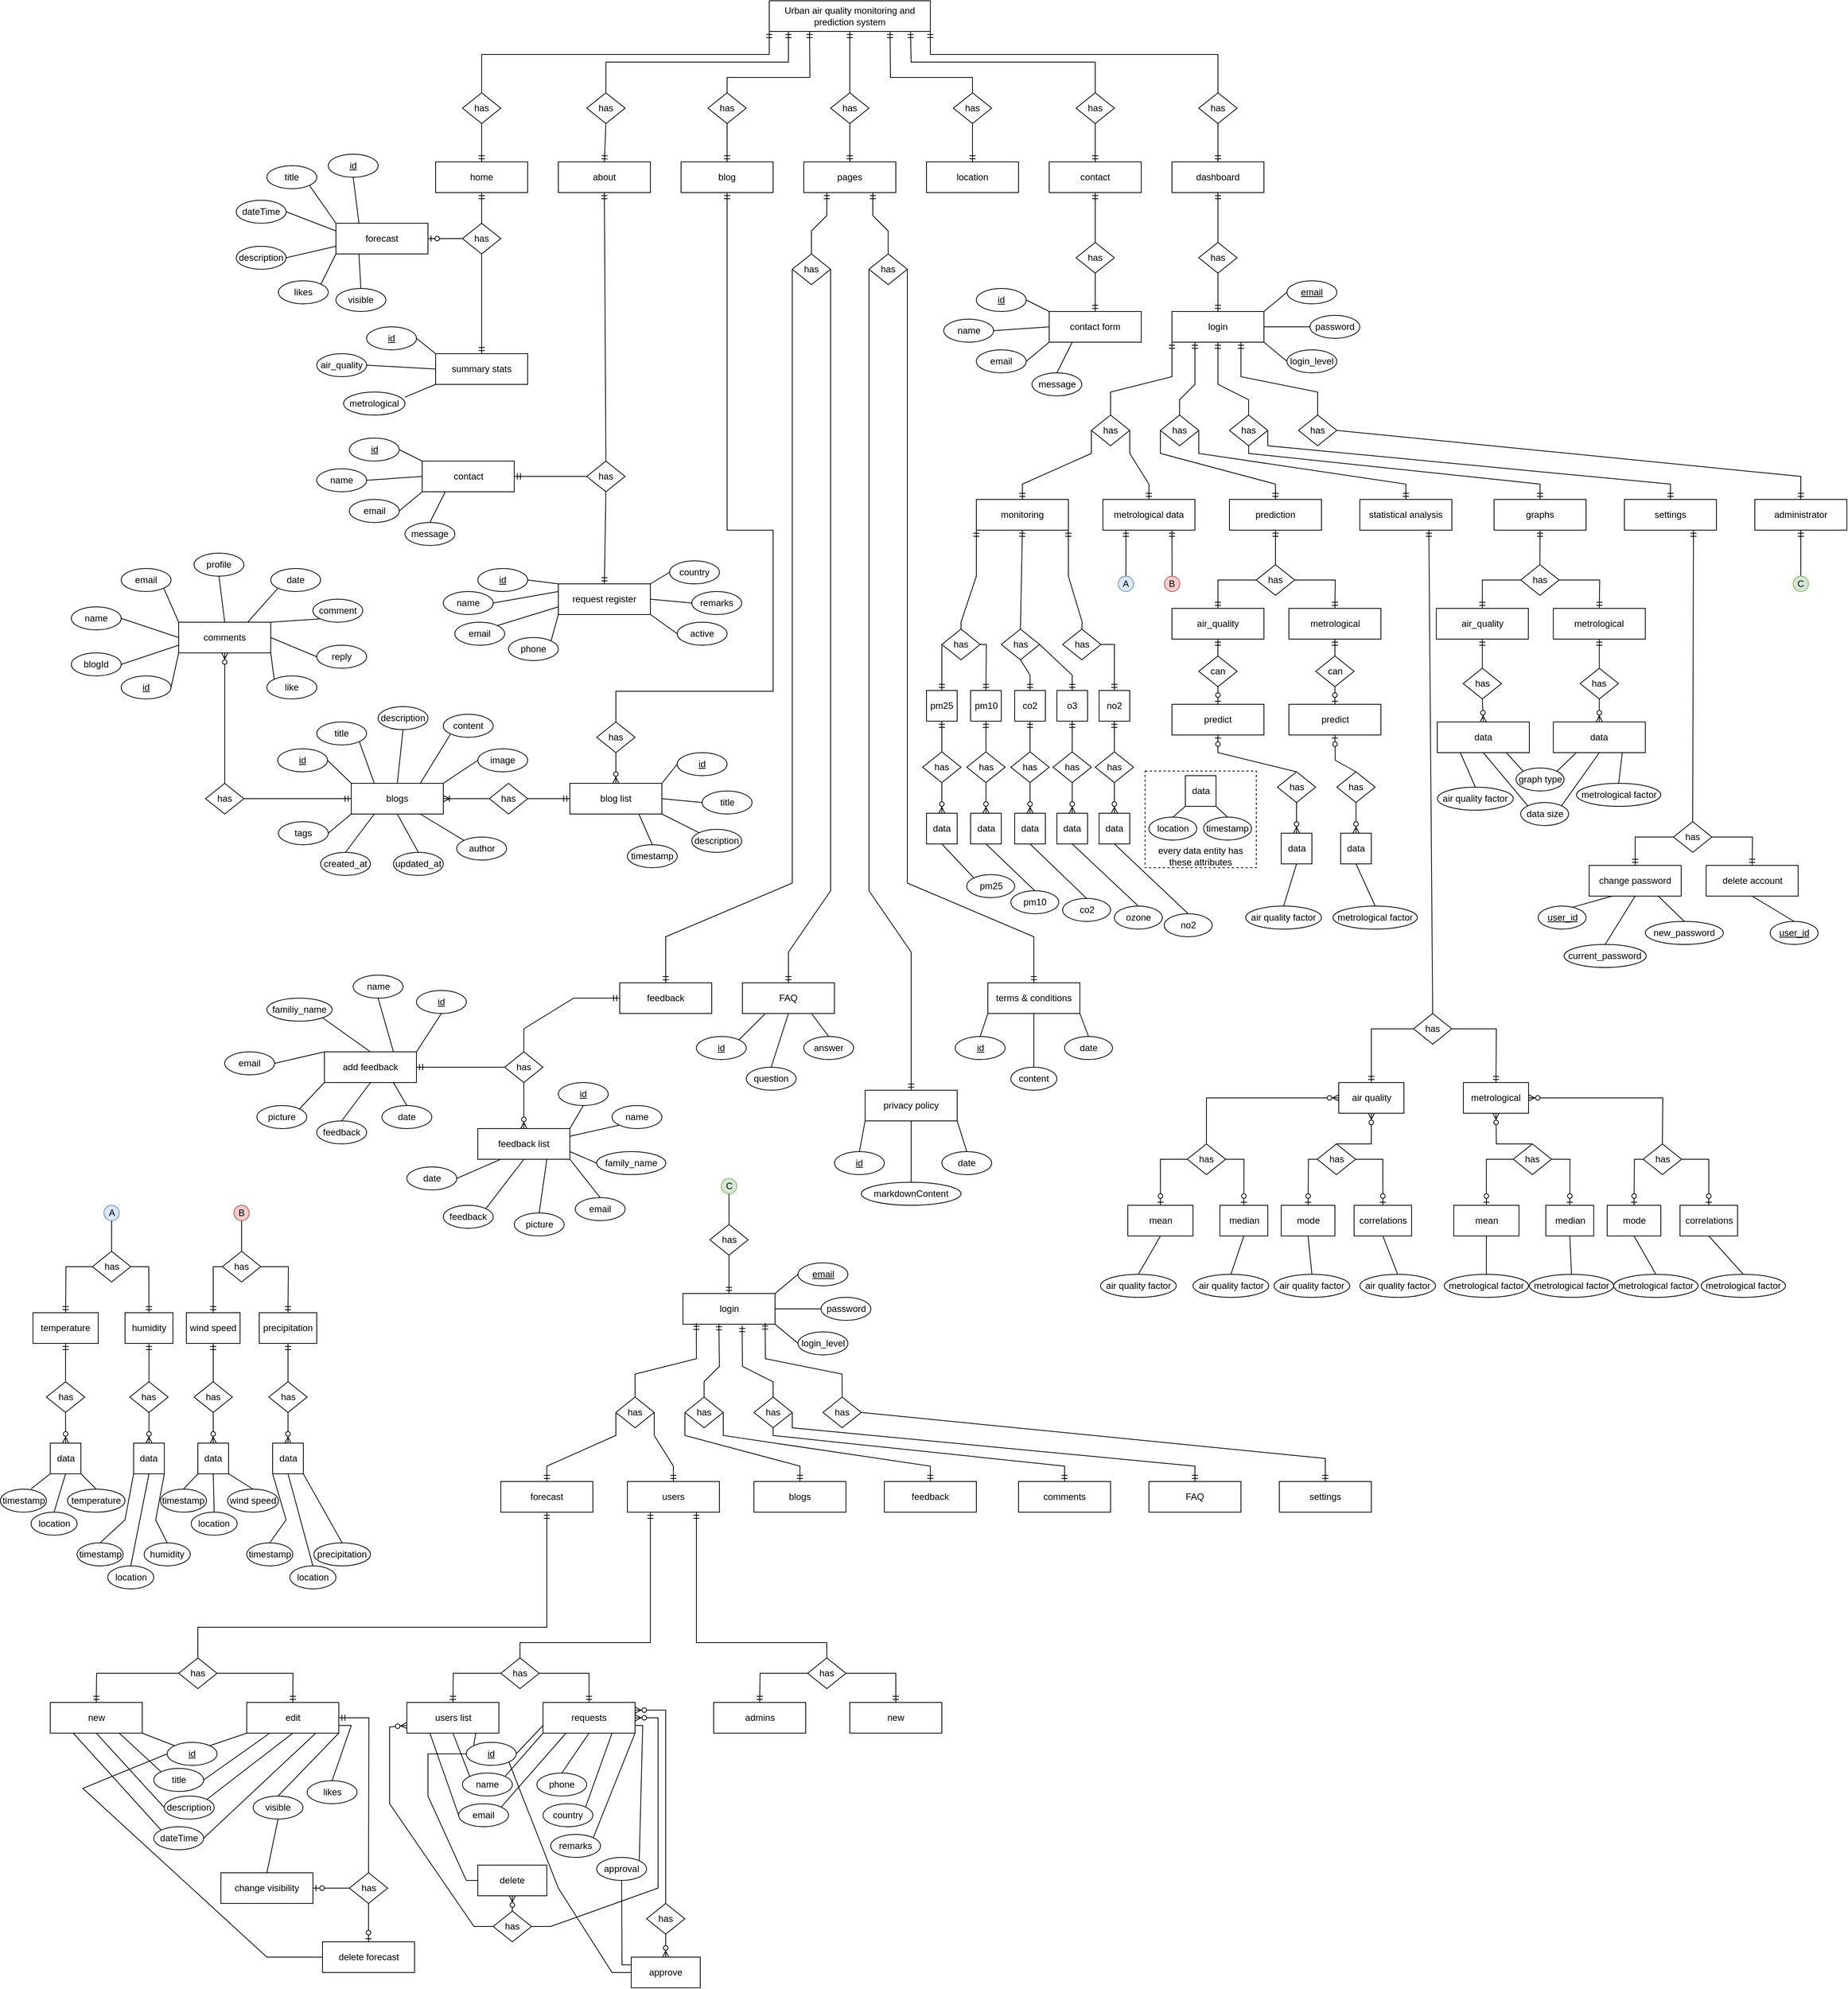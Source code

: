 <mxfile version="24.2.5" type="github">
  <diagram name="Page-1" id="JLCyQG0F_kIqCtR4ayGI">
    <mxGraphModel dx="3474" dy="1400" grid="1" gridSize="10" guides="1" tooltips="1" connect="1" arrows="1" fold="1" page="1" pageScale="1" pageWidth="827" pageHeight="1169" math="0" shadow="0">
      <root>
        <mxCell id="0" />
        <mxCell id="1" parent="0" />
        <mxCell id="gh-wWCq7glkuB_zvExAA-1" value="Urban air quality monitoring and prediction system" style="rounded=0;whiteSpace=wrap;html=1;" parent="1" vertex="1">
          <mxGeometry x="195" y="30" width="210" height="40" as="geometry" />
        </mxCell>
        <mxCell id="gh-wWCq7glkuB_zvExAA-2" value="has" style="rhombus;whiteSpace=wrap;html=1;" parent="1" vertex="1">
          <mxGeometry x="-205" y="150" width="50" height="40" as="geometry" />
        </mxCell>
        <mxCell id="gh-wWCq7glkuB_zvExAA-3" value="request register" style="rounded=0;whiteSpace=wrap;html=1;" parent="1" vertex="1">
          <mxGeometry x="-80" y="790" width="120" height="40" as="geometry" />
        </mxCell>
        <mxCell id="gh-wWCq7glkuB_zvExAA-4" value="home" style="rounded=0;whiteSpace=wrap;html=1;" parent="1" vertex="1">
          <mxGeometry x="-240" y="240" width="120" height="40" as="geometry" />
        </mxCell>
        <mxCell id="gh-wWCq7glkuB_zvExAA-5" value="&lt;u&gt;id&lt;/u&gt;" style="ellipse;whiteSpace=wrap;html=1;" parent="1" vertex="1">
          <mxGeometry x="-185" y="770" width="65" height="30" as="geometry" />
        </mxCell>
        <mxCell id="gh-wWCq7glkuB_zvExAA-6" value="remarks" style="ellipse;whiteSpace=wrap;html=1;" parent="1" vertex="1">
          <mxGeometry x="94" y="800" width="65" height="30" as="geometry" />
        </mxCell>
        <mxCell id="gh-wWCq7glkuB_zvExAA-7" value="country" style="ellipse;whiteSpace=wrap;html=1;" parent="1" vertex="1">
          <mxGeometry x="65" y="760" width="65" height="30" as="geometry" />
        </mxCell>
        <mxCell id="gh-wWCq7glkuB_zvExAA-8" value="phone" style="ellipse;whiteSpace=wrap;html=1;" parent="1" vertex="1">
          <mxGeometry x="-145" y="860" width="65" height="30" as="geometry" />
        </mxCell>
        <mxCell id="gh-wWCq7glkuB_zvExAA-9" value="email" style="ellipse;whiteSpace=wrap;html=1;" parent="1" vertex="1">
          <mxGeometry x="-215" y="840" width="65" height="30" as="geometry" />
        </mxCell>
        <mxCell id="gh-wWCq7glkuB_zvExAA-10" value="name" style="ellipse;whiteSpace=wrap;html=1;" parent="1" vertex="1">
          <mxGeometry x="-230" y="800" width="65" height="30" as="geometry" />
        </mxCell>
        <mxCell id="gh-wWCq7glkuB_zvExAA-12" value="active" style="ellipse;whiteSpace=wrap;html=1;" parent="1" vertex="1">
          <mxGeometry x="75" y="840" width="65" height="30" as="geometry" />
        </mxCell>
        <mxCell id="gh-wWCq7glkuB_zvExAA-15" value="" style="endArrow=none;html=1;rounded=0;exitX=1;exitY=0.5;exitDx=0;exitDy=0;entryX=0;entryY=0;entryDx=0;entryDy=0;" parent="1" source="gh-wWCq7glkuB_zvExAA-5" target="gh-wWCq7glkuB_zvExAA-3" edge="1">
          <mxGeometry width="50" height="50" relative="1" as="geometry">
            <mxPoint x="-5" y="890" as="sourcePoint" />
            <mxPoint x="-95" y="790" as="targetPoint" />
          </mxGeometry>
        </mxCell>
        <mxCell id="gh-wWCq7glkuB_zvExAA-16" value="" style="endArrow=none;html=1;rounded=0;exitX=1;exitY=0.5;exitDx=0;exitDy=0;entryX=0;entryY=0.25;entryDx=0;entryDy=0;" parent="1" source="gh-wWCq7glkuB_zvExAA-10" target="gh-wWCq7glkuB_zvExAA-3" edge="1">
          <mxGeometry width="50" height="50" relative="1" as="geometry">
            <mxPoint x="-5" y="890" as="sourcePoint" />
            <mxPoint x="45" y="840" as="targetPoint" />
          </mxGeometry>
        </mxCell>
        <mxCell id="gh-wWCq7glkuB_zvExAA-17" value="" style="endArrow=none;html=1;rounded=0;exitX=1;exitY=0;exitDx=0;exitDy=0;entryX=0;entryY=0.75;entryDx=0;entryDy=0;" parent="1" source="gh-wWCq7glkuB_zvExAA-9" target="gh-wWCq7glkuB_zvExAA-3" edge="1">
          <mxGeometry width="50" height="50" relative="1" as="geometry">
            <mxPoint x="-5" y="890" as="sourcePoint" />
            <mxPoint x="45" y="840" as="targetPoint" />
          </mxGeometry>
        </mxCell>
        <mxCell id="gh-wWCq7glkuB_zvExAA-18" value="" style="endArrow=none;html=1;rounded=0;exitX=1;exitY=0;exitDx=0;exitDy=0;entryX=0;entryY=1;entryDx=0;entryDy=0;" parent="1" source="gh-wWCq7glkuB_zvExAA-8" target="gh-wWCq7glkuB_zvExAA-3" edge="1">
          <mxGeometry width="50" height="50" relative="1" as="geometry">
            <mxPoint x="-5" y="890" as="sourcePoint" />
            <mxPoint x="45" y="840" as="targetPoint" />
          </mxGeometry>
        </mxCell>
        <mxCell id="gh-wWCq7glkuB_zvExAA-19" value="" style="endArrow=none;html=1;rounded=0;entryX=0;entryY=0.5;entryDx=0;entryDy=0;exitX=1;exitY=0;exitDx=0;exitDy=0;" parent="1" source="gh-wWCq7glkuB_zvExAA-3" target="gh-wWCq7glkuB_zvExAA-7" edge="1">
          <mxGeometry width="50" height="50" relative="1" as="geometry">
            <mxPoint x="-5" y="890" as="sourcePoint" />
            <mxPoint x="45" y="840" as="targetPoint" />
          </mxGeometry>
        </mxCell>
        <mxCell id="gh-wWCq7glkuB_zvExAA-20" value="" style="endArrow=none;html=1;rounded=0;entryX=0;entryY=0.5;entryDx=0;entryDy=0;exitX=1;exitY=0.5;exitDx=0;exitDy=0;" parent="1" source="gh-wWCq7glkuB_zvExAA-3" target="gh-wWCq7glkuB_zvExAA-6" edge="1">
          <mxGeometry width="50" height="50" relative="1" as="geometry">
            <mxPoint x="-5" y="890" as="sourcePoint" />
            <mxPoint x="45" y="840" as="targetPoint" />
          </mxGeometry>
        </mxCell>
        <mxCell id="gh-wWCq7glkuB_zvExAA-21" value="" style="endArrow=none;html=1;rounded=0;entryX=0;entryY=0.5;entryDx=0;entryDy=0;exitX=1;exitY=1;exitDx=0;exitDy=0;" parent="1" source="gh-wWCq7glkuB_zvExAA-3" target="gh-wWCq7glkuB_zvExAA-12" edge="1">
          <mxGeometry width="50" height="50" relative="1" as="geometry">
            <mxPoint x="-5" y="890" as="sourcePoint" />
            <mxPoint x="45" y="840" as="targetPoint" />
          </mxGeometry>
        </mxCell>
        <mxCell id="gh-wWCq7glkuB_zvExAA-22" value="" style="fontSize=12;html=1;endArrow=ERmandOne;rounded=0;entryX=0;entryY=1;entryDx=0;entryDy=0;exitX=0.5;exitY=0;exitDx=0;exitDy=0;" parent="1" source="gh-wWCq7glkuB_zvExAA-2" target="gh-wWCq7glkuB_zvExAA-1" edge="1">
          <mxGeometry width="100" height="100" relative="1" as="geometry">
            <mxPoint x="350" y="240" as="sourcePoint" />
            <mxPoint x="450" y="140" as="targetPoint" />
            <Array as="points">
              <mxPoint x="-180" y="100" />
              <mxPoint x="195" y="100" />
            </Array>
          </mxGeometry>
        </mxCell>
        <mxCell id="gh-wWCq7glkuB_zvExAA-33" value="about" style="rounded=0;whiteSpace=wrap;html=1;" parent="1" vertex="1">
          <mxGeometry x="-80" y="240" width="120" height="40" as="geometry" />
        </mxCell>
        <mxCell id="gh-wWCq7glkuB_zvExAA-34" value="blog" style="rounded=0;whiteSpace=wrap;html=1;" parent="1" vertex="1">
          <mxGeometry x="80" y="240" width="120" height="40" as="geometry" />
        </mxCell>
        <mxCell id="gh-wWCq7glkuB_zvExAA-35" value="pages" style="rounded=0;whiteSpace=wrap;html=1;" parent="1" vertex="1">
          <mxGeometry x="240" y="240" width="120" height="40" as="geometry" />
        </mxCell>
        <mxCell id="gh-wWCq7glkuB_zvExAA-36" value="contact" style="rounded=0;whiteSpace=wrap;html=1;" parent="1" vertex="1">
          <mxGeometry x="560" y="240" width="120" height="40" as="geometry" />
        </mxCell>
        <mxCell id="gh-wWCq7glkuB_zvExAA-37" value="forecast" style="rounded=0;whiteSpace=wrap;html=1;" parent="1" vertex="1">
          <mxGeometry x="-370" y="320" width="120" height="40" as="geometry" />
        </mxCell>
        <mxCell id="gh-wWCq7glkuB_zvExAA-38" value="location" style="rounded=0;whiteSpace=wrap;html=1;" parent="1" vertex="1">
          <mxGeometry x="400" y="240" width="120" height="40" as="geometry" />
        </mxCell>
        <mxCell id="gh-wWCq7glkuB_zvExAA-39" value="dashboard" style="rounded=0;whiteSpace=wrap;html=1;" parent="1" vertex="1">
          <mxGeometry x="720" y="240" width="120" height="40" as="geometry" />
        </mxCell>
        <mxCell id="gh-wWCq7glkuB_zvExAA-40" value="summary stats" style="rounded=0;whiteSpace=wrap;html=1;" parent="1" vertex="1">
          <mxGeometry x="-240" y="490" width="120" height="40" as="geometry" />
        </mxCell>
        <mxCell id="gh-wWCq7glkuB_zvExAA-42" value="has" style="rhombus;whiteSpace=wrap;html=1;" parent="1" vertex="1">
          <mxGeometry x="-43" y="150" width="50" height="40" as="geometry" />
        </mxCell>
        <mxCell id="gh-wWCq7glkuB_zvExAA-43" value="has" style="rhombus;whiteSpace=wrap;html=1;" parent="1" vertex="1">
          <mxGeometry x="115" y="150" width="50" height="40" as="geometry" />
        </mxCell>
        <mxCell id="gh-wWCq7glkuB_zvExAA-44" value="has" style="rhombus;whiteSpace=wrap;html=1;" parent="1" vertex="1">
          <mxGeometry x="275" y="150" width="50" height="40" as="geometry" />
        </mxCell>
        <mxCell id="gh-wWCq7glkuB_zvExAA-45" value="has" style="rhombus;whiteSpace=wrap;html=1;" parent="1" vertex="1">
          <mxGeometry x="435" y="150" width="50" height="40" as="geometry" />
        </mxCell>
        <mxCell id="gh-wWCq7glkuB_zvExAA-46" value="has" style="rhombus;whiteSpace=wrap;html=1;" parent="1" vertex="1">
          <mxGeometry x="595" y="150" width="50" height="40" as="geometry" />
        </mxCell>
        <mxCell id="gh-wWCq7glkuB_zvExAA-47" value="has" style="rhombus;whiteSpace=wrap;html=1;" parent="1" vertex="1">
          <mxGeometry x="755" y="150" width="50" height="40" as="geometry" />
        </mxCell>
        <mxCell id="gh-wWCq7glkuB_zvExAA-48" value="" style="fontSize=12;html=1;endArrow=ERmandOne;rounded=0;exitX=0.5;exitY=1;exitDx=0;exitDy=0;entryX=0.5;entryY=0;entryDx=0;entryDy=0;" parent="1" source="gh-wWCq7glkuB_zvExAA-2" target="gh-wWCq7glkuB_zvExAA-4" edge="1">
          <mxGeometry width="100" height="100" relative="1" as="geometry">
            <mxPoint x="180" y="340" as="sourcePoint" />
            <mxPoint x="280" y="240" as="targetPoint" />
            <Array as="points">
              <mxPoint x="-180" y="210" />
            </Array>
          </mxGeometry>
        </mxCell>
        <mxCell id="gh-wWCq7glkuB_zvExAA-49" value="" style="fontSize=12;html=1;endArrow=ERmandOne;rounded=0;exitX=0.5;exitY=0;exitDx=0;exitDy=0;entryX=0.25;entryY=1;entryDx=0;entryDy=0;" parent="1" source="gh-wWCq7glkuB_zvExAA-43" target="gh-wWCq7glkuB_zvExAA-1" edge="1">
          <mxGeometry width="100" height="100" relative="1" as="geometry">
            <mxPoint x="180" y="340" as="sourcePoint" />
            <mxPoint x="280" y="240" as="targetPoint" />
            <Array as="points">
              <mxPoint x="140" y="130" />
              <mxPoint x="248" y="130" />
            </Array>
          </mxGeometry>
        </mxCell>
        <mxCell id="gh-wWCq7glkuB_zvExAA-50" value="" style="fontSize=12;html=1;endArrow=ERmandOne;rounded=0;exitX=0.5;exitY=0;exitDx=0;exitDy=0;entryX=0.5;entryY=1;entryDx=0;entryDy=0;" parent="1" source="gh-wWCq7glkuB_zvExAA-44" target="gh-wWCq7glkuB_zvExAA-1" edge="1">
          <mxGeometry width="100" height="100" relative="1" as="geometry">
            <mxPoint x="180" y="340" as="sourcePoint" />
            <mxPoint x="280" y="240" as="targetPoint" />
          </mxGeometry>
        </mxCell>
        <mxCell id="gh-wWCq7glkuB_zvExAA-51" value="" style="fontSize=12;html=1;endArrow=ERmandOne;rounded=0;exitX=0.5;exitY=0;exitDx=0;exitDy=0;entryX=0.75;entryY=1;entryDx=0;entryDy=0;" parent="1" source="gh-wWCq7glkuB_zvExAA-45" target="gh-wWCq7glkuB_zvExAA-1" edge="1">
          <mxGeometry width="100" height="100" relative="1" as="geometry">
            <mxPoint x="180" y="340" as="sourcePoint" />
            <mxPoint x="280" y="240" as="targetPoint" />
            <Array as="points">
              <mxPoint x="460" y="130" />
              <mxPoint x="353" y="130" />
            </Array>
          </mxGeometry>
        </mxCell>
        <mxCell id="gh-wWCq7glkuB_zvExAA-52" value="" style="fontSize=12;html=1;endArrow=ERmandOne;rounded=0;exitX=0.5;exitY=0;exitDx=0;exitDy=0;entryX=1;entryY=1;entryDx=0;entryDy=0;" parent="1" source="gh-wWCq7glkuB_zvExAA-47" target="gh-wWCq7glkuB_zvExAA-1" edge="1">
          <mxGeometry width="100" height="100" relative="1" as="geometry">
            <mxPoint x="420" y="340" as="sourcePoint" />
            <mxPoint x="520" y="240" as="targetPoint" />
            <Array as="points">
              <mxPoint x="780" y="100" />
              <mxPoint x="405" y="100" />
            </Array>
          </mxGeometry>
        </mxCell>
        <mxCell id="gh-wWCq7glkuB_zvExAA-53" value="" style="fontSize=12;html=1;endArrow=ERmandOne;rounded=0;exitX=0.5;exitY=0;exitDx=0;exitDy=0;" parent="1" source="gh-wWCq7glkuB_zvExAA-42" edge="1">
          <mxGeometry width="100" height="100" relative="1" as="geometry">
            <mxPoint x="290" y="370" as="sourcePoint" />
            <mxPoint x="220" y="70" as="targetPoint" />
            <Array as="points">
              <mxPoint x="-18" y="110" />
              <mxPoint x="220" y="110" />
            </Array>
          </mxGeometry>
        </mxCell>
        <mxCell id="gh-wWCq7glkuB_zvExAA-54" value="" style="fontSize=12;html=1;endArrow=ERmandOne;rounded=0;entryX=0.877;entryY=1;entryDx=0;entryDy=0;entryPerimeter=0;exitX=0.5;exitY=0;exitDx=0;exitDy=0;" parent="1" source="gh-wWCq7glkuB_zvExAA-46" target="gh-wWCq7glkuB_zvExAA-1" edge="1">
          <mxGeometry width="100" height="100" relative="1" as="geometry">
            <mxPoint x="280" y="190" as="sourcePoint" />
            <mxPoint x="380" y="90" as="targetPoint" />
            <Array as="points">
              <mxPoint x="620" y="110" />
              <mxPoint x="380" y="110" />
            </Array>
          </mxGeometry>
        </mxCell>
        <mxCell id="gh-wWCq7glkuB_zvExAA-55" value="" style="fontSize=12;html=1;endArrow=ERmandOne;rounded=0;exitX=0.5;exitY=1;exitDx=0;exitDy=0;entryX=0.5;entryY=0;entryDx=0;entryDy=0;" parent="1" source="gh-wWCq7glkuB_zvExAA-42" target="gh-wWCq7glkuB_zvExAA-33" edge="1">
          <mxGeometry width="100" height="100" relative="1" as="geometry">
            <mxPoint x="220" y="230" as="sourcePoint" />
            <mxPoint x="320" y="130" as="targetPoint" />
          </mxGeometry>
        </mxCell>
        <mxCell id="gh-wWCq7glkuB_zvExAA-56" value="" style="fontSize=12;html=1;endArrow=ERmandOne;rounded=0;entryX=0.5;entryY=0;entryDx=0;entryDy=0;exitX=0.5;exitY=1;exitDx=0;exitDy=0;" parent="1" source="gh-wWCq7glkuB_zvExAA-43" target="gh-wWCq7glkuB_zvExAA-34" edge="1">
          <mxGeometry width="100" height="100" relative="1" as="geometry">
            <mxPoint x="220" y="230" as="sourcePoint" />
            <mxPoint x="320" y="130" as="targetPoint" />
          </mxGeometry>
        </mxCell>
        <mxCell id="gh-wWCq7glkuB_zvExAA-57" value="" style="fontSize=12;html=1;endArrow=ERmandOne;rounded=0;entryX=0.5;entryY=0;entryDx=0;entryDy=0;exitX=0.5;exitY=1;exitDx=0;exitDy=0;" parent="1" source="gh-wWCq7glkuB_zvExAA-44" target="gh-wWCq7glkuB_zvExAA-35" edge="1">
          <mxGeometry width="100" height="100" relative="1" as="geometry">
            <mxPoint x="220" y="230" as="sourcePoint" />
            <mxPoint x="320" y="130" as="targetPoint" />
          </mxGeometry>
        </mxCell>
        <mxCell id="gh-wWCq7glkuB_zvExAA-58" value="" style="fontSize=12;html=1;endArrow=ERmandOne;rounded=0;entryX=0.5;entryY=0;entryDx=0;entryDy=0;exitX=0.5;exitY=1;exitDx=0;exitDy=0;" parent="1" source="gh-wWCq7glkuB_zvExAA-45" target="gh-wWCq7glkuB_zvExAA-38" edge="1">
          <mxGeometry width="100" height="100" relative="1" as="geometry">
            <mxPoint x="220" y="230" as="sourcePoint" />
            <mxPoint x="320" y="130" as="targetPoint" />
          </mxGeometry>
        </mxCell>
        <mxCell id="gh-wWCq7glkuB_zvExAA-59" value="" style="fontSize=12;html=1;endArrow=ERmandOne;rounded=0;exitX=0.5;exitY=1;exitDx=0;exitDy=0;entryX=0.5;entryY=0;entryDx=0;entryDy=0;" parent="1" source="gh-wWCq7glkuB_zvExAA-46" target="gh-wWCq7glkuB_zvExAA-36" edge="1">
          <mxGeometry width="100" height="100" relative="1" as="geometry">
            <mxPoint x="530" y="230" as="sourcePoint" />
            <mxPoint x="630" y="130" as="targetPoint" />
          </mxGeometry>
        </mxCell>
        <mxCell id="gh-wWCq7glkuB_zvExAA-60" value="" style="fontSize=12;html=1;endArrow=ERmandOne;rounded=0;entryX=0.5;entryY=0;entryDx=0;entryDy=0;exitX=0.5;exitY=1;exitDx=0;exitDy=0;" parent="1" source="gh-wWCq7glkuB_zvExAA-47" target="gh-wWCq7glkuB_zvExAA-39" edge="1">
          <mxGeometry width="100" height="100" relative="1" as="geometry">
            <mxPoint x="580" y="240" as="sourcePoint" />
            <mxPoint x="680" y="140" as="targetPoint" />
          </mxGeometry>
        </mxCell>
        <mxCell id="yjCNKuq4Fo06BbNsTNsX-1" value="has" style="rhombus;whiteSpace=wrap;html=1;" vertex="1" parent="1">
          <mxGeometry x="-205" y="320" width="50" height="40" as="geometry" />
        </mxCell>
        <mxCell id="yjCNKuq4Fo06BbNsTNsX-3" value="" style="fontSize=12;html=1;endArrow=ERmandOne;rounded=0;exitX=0.5;exitY=1;exitDx=0;exitDy=0;entryX=0.5;entryY=0;entryDx=0;entryDy=0;" edge="1" parent="1" source="yjCNKuq4Fo06BbNsTNsX-1" target="gh-wWCq7glkuB_zvExAA-40">
          <mxGeometry width="100" height="100" relative="1" as="geometry">
            <mxPoint x="-10" y="450" as="sourcePoint" />
            <mxPoint x="90" y="350" as="targetPoint" />
          </mxGeometry>
        </mxCell>
        <mxCell id="yjCNKuq4Fo06BbNsTNsX-4" value="" style="fontSize=12;html=1;endArrow=ERmandOne;rounded=0;exitX=0.5;exitY=0;exitDx=0;exitDy=0;entryX=0.5;entryY=1;entryDx=0;entryDy=0;" edge="1" parent="1" source="yjCNKuq4Fo06BbNsTNsX-1" target="gh-wWCq7glkuB_zvExAA-4">
          <mxGeometry width="100" height="100" relative="1" as="geometry">
            <mxPoint x="-10" y="320" as="sourcePoint" />
            <mxPoint x="90" y="220" as="targetPoint" />
          </mxGeometry>
        </mxCell>
        <mxCell id="yjCNKuq4Fo06BbNsTNsX-5" value="" style="edgeStyle=entityRelationEdgeStyle;fontSize=12;html=1;endArrow=ERzeroToOne;endFill=1;rounded=0;exitX=0;exitY=0.5;exitDx=0;exitDy=0;entryX=1;entryY=0.5;entryDx=0;entryDy=0;" edge="1" parent="1" source="yjCNKuq4Fo06BbNsTNsX-1" target="gh-wWCq7glkuB_zvExAA-37">
          <mxGeometry width="100" height="100" relative="1" as="geometry">
            <mxPoint x="-10" y="320" as="sourcePoint" />
            <mxPoint x="90" y="220" as="targetPoint" />
          </mxGeometry>
        </mxCell>
        <mxCell id="yjCNKuq4Fo06BbNsTNsX-6" value="&lt;u&gt;id&lt;/u&gt;" style="ellipse;whiteSpace=wrap;html=1;" vertex="1" parent="1">
          <mxGeometry x="-380" y="230" width="65" height="30" as="geometry" />
        </mxCell>
        <mxCell id="yjCNKuq4Fo06BbNsTNsX-7" value="title" style="ellipse;whiteSpace=wrap;html=1;" vertex="1" parent="1">
          <mxGeometry x="-460" y="245" width="65" height="30" as="geometry" />
        </mxCell>
        <mxCell id="yjCNKuq4Fo06BbNsTNsX-8" value="dateTime" style="ellipse;whiteSpace=wrap;html=1;" vertex="1" parent="1">
          <mxGeometry x="-500" y="290" width="65" height="30" as="geometry" />
        </mxCell>
        <mxCell id="yjCNKuq4Fo06BbNsTNsX-9" value="description" style="ellipse;whiteSpace=wrap;html=1;" vertex="1" parent="1">
          <mxGeometry x="-500" y="350" width="65" height="30" as="geometry" />
        </mxCell>
        <mxCell id="yjCNKuq4Fo06BbNsTNsX-10" value="likes" style="ellipse;whiteSpace=wrap;html=1;" vertex="1" parent="1">
          <mxGeometry x="-445" y="395" width="65" height="30" as="geometry" />
        </mxCell>
        <mxCell id="yjCNKuq4Fo06BbNsTNsX-11" value="visible" style="ellipse;whiteSpace=wrap;html=1;" vertex="1" parent="1">
          <mxGeometry x="-370" y="405" width="65" height="30" as="geometry" />
        </mxCell>
        <mxCell id="yjCNKuq4Fo06BbNsTNsX-12" value="" style="endArrow=none;html=1;rounded=0;exitX=0.5;exitY=1;exitDx=0;exitDy=0;entryX=0.25;entryY=0;entryDx=0;entryDy=0;" edge="1" parent="1" source="yjCNKuq4Fo06BbNsTNsX-6" target="gh-wWCq7glkuB_zvExAA-37">
          <mxGeometry relative="1" as="geometry">
            <mxPoint x="-370" y="310" as="sourcePoint" />
            <mxPoint x="-210" y="310" as="targetPoint" />
          </mxGeometry>
        </mxCell>
        <mxCell id="yjCNKuq4Fo06BbNsTNsX-13" value="" style="endArrow=none;html=1;rounded=0;exitX=1;exitY=1;exitDx=0;exitDy=0;entryX=0;entryY=0;entryDx=0;entryDy=0;" edge="1" parent="1" source="yjCNKuq4Fo06BbNsTNsX-7" target="gh-wWCq7glkuB_zvExAA-37">
          <mxGeometry relative="1" as="geometry">
            <mxPoint x="-370" y="310" as="sourcePoint" />
            <mxPoint x="-210" y="310" as="targetPoint" />
          </mxGeometry>
        </mxCell>
        <mxCell id="yjCNKuq4Fo06BbNsTNsX-14" value="" style="endArrow=none;html=1;rounded=0;exitX=1;exitY=0.5;exitDx=0;exitDy=0;entryX=0;entryY=0.25;entryDx=0;entryDy=0;" edge="1" parent="1" source="yjCNKuq4Fo06BbNsTNsX-8" target="gh-wWCq7glkuB_zvExAA-37">
          <mxGeometry relative="1" as="geometry">
            <mxPoint x="-370" y="310" as="sourcePoint" />
            <mxPoint x="-210" y="310" as="targetPoint" />
          </mxGeometry>
        </mxCell>
        <mxCell id="yjCNKuq4Fo06BbNsTNsX-15" value="" style="endArrow=none;html=1;rounded=0;exitX=1;exitY=0.5;exitDx=0;exitDy=0;entryX=0;entryY=0.75;entryDx=0;entryDy=0;" edge="1" parent="1" source="yjCNKuq4Fo06BbNsTNsX-9" target="gh-wWCq7glkuB_zvExAA-37">
          <mxGeometry relative="1" as="geometry">
            <mxPoint x="-370" y="310" as="sourcePoint" />
            <mxPoint x="-210" y="310" as="targetPoint" />
          </mxGeometry>
        </mxCell>
        <mxCell id="yjCNKuq4Fo06BbNsTNsX-16" value="" style="endArrow=none;html=1;rounded=0;exitX=1;exitY=0;exitDx=0;exitDy=0;entryX=0;entryY=1;entryDx=0;entryDy=0;" edge="1" parent="1" source="yjCNKuq4Fo06BbNsTNsX-10" target="gh-wWCq7glkuB_zvExAA-37">
          <mxGeometry relative="1" as="geometry">
            <mxPoint x="-370" y="310" as="sourcePoint" />
            <mxPoint x="-210" y="310" as="targetPoint" />
          </mxGeometry>
        </mxCell>
        <mxCell id="yjCNKuq4Fo06BbNsTNsX-17" value="" style="endArrow=none;html=1;rounded=0;exitX=0.5;exitY=0;exitDx=0;exitDy=0;entryX=0.25;entryY=1;entryDx=0;entryDy=0;" edge="1" parent="1" source="yjCNKuq4Fo06BbNsTNsX-11" target="gh-wWCq7glkuB_zvExAA-37">
          <mxGeometry relative="1" as="geometry">
            <mxPoint x="-370" y="310" as="sourcePoint" />
            <mxPoint x="-210" y="310" as="targetPoint" />
          </mxGeometry>
        </mxCell>
        <mxCell id="yjCNKuq4Fo06BbNsTNsX-18" value="&lt;u&gt;id&lt;/u&gt;" style="ellipse;whiteSpace=wrap;html=1;" vertex="1" parent="1">
          <mxGeometry x="-330" y="455" width="65" height="30" as="geometry" />
        </mxCell>
        <mxCell id="yjCNKuq4Fo06BbNsTNsX-19" value="air_quality" style="ellipse;whiteSpace=wrap;html=1;" vertex="1" parent="1">
          <mxGeometry x="-395" y="490" width="65" height="30" as="geometry" />
        </mxCell>
        <mxCell id="yjCNKuq4Fo06BbNsTNsX-20" value="metrological" style="ellipse;whiteSpace=wrap;html=1;" vertex="1" parent="1">
          <mxGeometry x="-360" y="540" width="80" height="30" as="geometry" />
        </mxCell>
        <mxCell id="yjCNKuq4Fo06BbNsTNsX-21" value="" style="endArrow=none;html=1;rounded=0;exitX=1;exitY=0.5;exitDx=0;exitDy=0;entryX=0;entryY=0;entryDx=0;entryDy=0;" edge="1" parent="1" source="yjCNKuq4Fo06BbNsTNsX-18" target="gh-wWCq7glkuB_zvExAA-40">
          <mxGeometry relative="1" as="geometry">
            <mxPoint x="-160" y="530" as="sourcePoint" />
            <mxPoint y="530" as="targetPoint" />
          </mxGeometry>
        </mxCell>
        <mxCell id="yjCNKuq4Fo06BbNsTNsX-22" value="" style="endArrow=none;html=1;rounded=0;exitX=1;exitY=0.5;exitDx=0;exitDy=0;entryX=0;entryY=0.5;entryDx=0;entryDy=0;" edge="1" parent="1" source="yjCNKuq4Fo06BbNsTNsX-19" target="gh-wWCq7glkuB_zvExAA-40">
          <mxGeometry relative="1" as="geometry">
            <mxPoint x="-160" y="530" as="sourcePoint" />
            <mxPoint x="-270" y="510" as="targetPoint" />
          </mxGeometry>
        </mxCell>
        <mxCell id="yjCNKuq4Fo06BbNsTNsX-23" value="" style="endArrow=none;html=1;rounded=0;exitX=0.999;exitY=0.222;exitDx=0;exitDy=0;exitPerimeter=0;entryX=0;entryY=1;entryDx=0;entryDy=0;" edge="1" parent="1" source="yjCNKuq4Fo06BbNsTNsX-20" target="gh-wWCq7glkuB_zvExAA-40">
          <mxGeometry relative="1" as="geometry">
            <mxPoint x="-160" y="530" as="sourcePoint" />
            <mxPoint y="530" as="targetPoint" />
          </mxGeometry>
        </mxCell>
        <mxCell id="yjCNKuq4Fo06BbNsTNsX-24" value="has" style="rhombus;whiteSpace=wrap;html=1;" vertex="1" parent="1">
          <mxGeometry x="-43" y="630" width="50" height="40" as="geometry" />
        </mxCell>
        <mxCell id="yjCNKuq4Fo06BbNsTNsX-25" value="" style="fontSize=12;html=1;endArrow=ERmandOne;rounded=0;exitX=0.5;exitY=0;exitDx=0;exitDy=0;entryX=0.5;entryY=1;entryDx=0;entryDy=0;" edge="1" parent="1" source="yjCNKuq4Fo06BbNsTNsX-24" target="gh-wWCq7glkuB_zvExAA-33">
          <mxGeometry width="100" height="100" relative="1" as="geometry">
            <mxPoint x="40" y="510" as="sourcePoint" />
            <mxPoint x="140" y="410" as="targetPoint" />
          </mxGeometry>
        </mxCell>
        <mxCell id="yjCNKuq4Fo06BbNsTNsX-26" value="" style="fontSize=12;html=1;endArrow=ERmandOne;rounded=0;exitX=0.5;exitY=1;exitDx=0;exitDy=0;entryX=0.5;entryY=0;entryDx=0;entryDy=0;" edge="1" parent="1" source="yjCNKuq4Fo06BbNsTNsX-24" target="gh-wWCq7glkuB_zvExAA-3">
          <mxGeometry width="100" height="100" relative="1" as="geometry">
            <mxPoint x="50" y="830" as="sourcePoint" />
            <mxPoint x="150" y="730" as="targetPoint" />
          </mxGeometry>
        </mxCell>
        <mxCell id="yjCNKuq4Fo06BbNsTNsX-27" value="contact" style="rounded=0;whiteSpace=wrap;html=1;" vertex="1" parent="1">
          <mxGeometry x="-257.5" y="630" width="120" height="40" as="geometry" />
        </mxCell>
        <mxCell id="yjCNKuq4Fo06BbNsTNsX-28" value="" style="edgeStyle=entityRelationEdgeStyle;fontSize=12;html=1;endArrow=ERmandOne;rounded=0;exitX=0;exitY=0.5;exitDx=0;exitDy=0;entryX=1;entryY=0.5;entryDx=0;entryDy=0;" edge="1" parent="1" source="yjCNKuq4Fo06BbNsTNsX-24" target="yjCNKuq4Fo06BbNsTNsX-27">
          <mxGeometry width="100" height="100" relative="1" as="geometry">
            <mxPoint x="50" y="730" as="sourcePoint" />
            <mxPoint x="150" y="630" as="targetPoint" />
          </mxGeometry>
        </mxCell>
        <mxCell id="yjCNKuq4Fo06BbNsTNsX-30" value="&lt;u&gt;id&lt;/u&gt;" style="ellipse;whiteSpace=wrap;html=1;" vertex="1" parent="1">
          <mxGeometry x="-352.5" y="600" width="65" height="30" as="geometry" />
        </mxCell>
        <mxCell id="yjCNKuq4Fo06BbNsTNsX-31" value="name" style="ellipse;whiteSpace=wrap;html=1;" vertex="1" parent="1">
          <mxGeometry x="-395" y="640" width="65" height="30" as="geometry" />
        </mxCell>
        <mxCell id="yjCNKuq4Fo06BbNsTNsX-32" value="email" style="ellipse;whiteSpace=wrap;html=1;" vertex="1" parent="1">
          <mxGeometry x="-352.5" y="680" width="65" height="30" as="geometry" />
        </mxCell>
        <mxCell id="yjCNKuq4Fo06BbNsTNsX-33" value="message" style="ellipse;whiteSpace=wrap;html=1;" vertex="1" parent="1">
          <mxGeometry x="-280" y="710" width="65" height="30" as="geometry" />
        </mxCell>
        <mxCell id="yjCNKuq4Fo06BbNsTNsX-34" value="" style="endArrow=none;html=1;rounded=0;exitX=1;exitY=0.5;exitDx=0;exitDy=0;entryX=0;entryY=0;entryDx=0;entryDy=0;" edge="1" parent="1" source="yjCNKuq4Fo06BbNsTNsX-30" target="yjCNKuq4Fo06BbNsTNsX-27">
          <mxGeometry relative="1" as="geometry">
            <mxPoint y="700" as="sourcePoint" />
            <mxPoint x="160" y="700" as="targetPoint" />
          </mxGeometry>
        </mxCell>
        <mxCell id="yjCNKuq4Fo06BbNsTNsX-35" value="" style="endArrow=none;html=1;rounded=0;exitX=1;exitY=0.5;exitDx=0;exitDy=0;entryX=0;entryY=0.5;entryDx=0;entryDy=0;" edge="1" parent="1" source="yjCNKuq4Fo06BbNsTNsX-31" target="yjCNKuq4Fo06BbNsTNsX-27">
          <mxGeometry relative="1" as="geometry">
            <mxPoint y="700" as="sourcePoint" />
            <mxPoint x="160" y="700" as="targetPoint" />
          </mxGeometry>
        </mxCell>
        <mxCell id="yjCNKuq4Fo06BbNsTNsX-36" value="" style="endArrow=none;html=1;rounded=0;exitX=1;exitY=0.5;exitDx=0;exitDy=0;entryX=0;entryY=1;entryDx=0;entryDy=0;" edge="1" parent="1" source="yjCNKuq4Fo06BbNsTNsX-32" target="yjCNKuq4Fo06BbNsTNsX-27">
          <mxGeometry relative="1" as="geometry">
            <mxPoint y="700" as="sourcePoint" />
            <mxPoint x="160" y="700" as="targetPoint" />
          </mxGeometry>
        </mxCell>
        <mxCell id="yjCNKuq4Fo06BbNsTNsX-37" value="" style="endArrow=none;html=1;rounded=0;exitX=0.5;exitY=0;exitDx=0;exitDy=0;entryX=0.25;entryY=1;entryDx=0;entryDy=0;" edge="1" parent="1" source="yjCNKuq4Fo06BbNsTNsX-33" target="yjCNKuq4Fo06BbNsTNsX-27">
          <mxGeometry relative="1" as="geometry">
            <mxPoint y="700" as="sourcePoint" />
            <mxPoint x="160" y="700" as="targetPoint" />
          </mxGeometry>
        </mxCell>
        <mxCell id="yjCNKuq4Fo06BbNsTNsX-38" value="has" style="rhombus;whiteSpace=wrap;html=1;" vertex="1" parent="1">
          <mxGeometry x="-30" y="970" width="50" height="40" as="geometry" />
        </mxCell>
        <mxCell id="yjCNKuq4Fo06BbNsTNsX-39" value="" style="fontSize=12;html=1;endArrow=ERmandOne;rounded=0;exitX=0.5;exitY=0;exitDx=0;exitDy=0;entryX=0.5;entryY=1;entryDx=0;entryDy=0;" edge="1" parent="1" source="yjCNKuq4Fo06BbNsTNsX-38" target="gh-wWCq7glkuB_zvExAA-34">
          <mxGeometry width="100" height="100" relative="1" as="geometry">
            <mxPoint x="310" y="760" as="sourcePoint" />
            <mxPoint x="410" y="660" as="targetPoint" />
            <Array as="points">
              <mxPoint x="-5" y="930" />
              <mxPoint x="200" y="930" />
              <mxPoint x="200" y="720" />
              <mxPoint x="140" y="720" />
            </Array>
          </mxGeometry>
        </mxCell>
        <mxCell id="yjCNKuq4Fo06BbNsTNsX-40" value="blog list" style="rounded=0;whiteSpace=wrap;html=1;" vertex="1" parent="1">
          <mxGeometry x="-65" y="1050" width="120" height="40" as="geometry" />
        </mxCell>
        <mxCell id="yjCNKuq4Fo06BbNsTNsX-41" value="" style="fontSize=12;html=1;endArrow=ERzeroToMany;endFill=1;rounded=0;exitX=0.5;exitY=1;exitDx=0;exitDy=0;entryX=0.5;entryY=0;entryDx=0;entryDy=0;" edge="1" parent="1" source="yjCNKuq4Fo06BbNsTNsX-38" target="yjCNKuq4Fo06BbNsTNsX-40">
          <mxGeometry width="100" height="100" relative="1" as="geometry">
            <mxPoint x="40" y="970" as="sourcePoint" />
            <mxPoint x="140" y="870" as="targetPoint" />
          </mxGeometry>
        </mxCell>
        <mxCell id="yjCNKuq4Fo06BbNsTNsX-42" value="&lt;u&gt;id&lt;/u&gt;" style="ellipse;whiteSpace=wrap;html=1;" vertex="1" parent="1">
          <mxGeometry x="75" y="1010" width="65" height="30" as="geometry" />
        </mxCell>
        <mxCell id="yjCNKuq4Fo06BbNsTNsX-43" value="title" style="ellipse;whiteSpace=wrap;html=1;" vertex="1" parent="1">
          <mxGeometry x="107.5" y="1060" width="65" height="30" as="geometry" />
        </mxCell>
        <mxCell id="yjCNKuq4Fo06BbNsTNsX-44" value="description" style="ellipse;whiteSpace=wrap;html=1;" vertex="1" parent="1">
          <mxGeometry x="94" y="1110" width="65" height="30" as="geometry" />
        </mxCell>
        <mxCell id="yjCNKuq4Fo06BbNsTNsX-45" value="timestamp" style="ellipse;whiteSpace=wrap;html=1;" vertex="1" parent="1">
          <mxGeometry x="10" y="1130" width="65" height="30" as="geometry" />
        </mxCell>
        <mxCell id="yjCNKuq4Fo06BbNsTNsX-46" value="" style="endArrow=none;html=1;rounded=0;exitX=1;exitY=0;exitDx=0;exitDy=0;entryX=0;entryY=0.5;entryDx=0;entryDy=0;" edge="1" parent="1" source="yjCNKuq4Fo06BbNsTNsX-40" target="yjCNKuq4Fo06BbNsTNsX-42">
          <mxGeometry relative="1" as="geometry">
            <mxPoint x="10" y="920" as="sourcePoint" />
            <mxPoint x="170" y="920" as="targetPoint" />
          </mxGeometry>
        </mxCell>
        <mxCell id="yjCNKuq4Fo06BbNsTNsX-47" value="" style="endArrow=none;html=1;rounded=0;exitX=1;exitY=0.5;exitDx=0;exitDy=0;entryX=0;entryY=0.5;entryDx=0;entryDy=0;" edge="1" parent="1" source="yjCNKuq4Fo06BbNsTNsX-40" target="yjCNKuq4Fo06BbNsTNsX-43">
          <mxGeometry relative="1" as="geometry">
            <mxPoint x="10" y="920" as="sourcePoint" />
            <mxPoint x="170" y="920" as="targetPoint" />
          </mxGeometry>
        </mxCell>
        <mxCell id="yjCNKuq4Fo06BbNsTNsX-48" value="" style="endArrow=none;html=1;rounded=0;exitX=1;exitY=1;exitDx=0;exitDy=0;entryX=0;entryY=0;entryDx=0;entryDy=0;" edge="1" parent="1" source="yjCNKuq4Fo06BbNsTNsX-40" target="yjCNKuq4Fo06BbNsTNsX-44">
          <mxGeometry relative="1" as="geometry">
            <mxPoint x="10" y="920" as="sourcePoint" />
            <mxPoint x="170" y="920" as="targetPoint" />
          </mxGeometry>
        </mxCell>
        <mxCell id="yjCNKuq4Fo06BbNsTNsX-49" value="" style="endArrow=none;html=1;rounded=0;exitX=0.75;exitY=1;exitDx=0;exitDy=0;entryX=0.5;entryY=0;entryDx=0;entryDy=0;" edge="1" parent="1" source="yjCNKuq4Fo06BbNsTNsX-40" target="yjCNKuq4Fo06BbNsTNsX-45">
          <mxGeometry relative="1" as="geometry">
            <mxPoint x="10" y="920" as="sourcePoint" />
            <mxPoint x="170" y="920" as="targetPoint" />
          </mxGeometry>
        </mxCell>
        <mxCell id="yjCNKuq4Fo06BbNsTNsX-50" value="has" style="rhombus;whiteSpace=wrap;html=1;" vertex="1" parent="1">
          <mxGeometry x="-170" y="1050" width="50" height="40" as="geometry" />
        </mxCell>
        <mxCell id="yjCNKuq4Fo06BbNsTNsX-51" value="blogs" style="rounded=0;whiteSpace=wrap;html=1;" vertex="1" parent="1">
          <mxGeometry x="-350" y="1050" width="120" height="40" as="geometry" />
        </mxCell>
        <mxCell id="yjCNKuq4Fo06BbNsTNsX-52" value="" style="edgeStyle=entityRelationEdgeStyle;fontSize=12;html=1;endArrow=ERoneToMany;rounded=0;exitX=0;exitY=0.5;exitDx=0;exitDy=0;entryX=1;entryY=0.5;entryDx=0;entryDy=0;" edge="1" parent="1" source="yjCNKuq4Fo06BbNsTNsX-50" target="yjCNKuq4Fo06BbNsTNsX-51">
          <mxGeometry width="100" height="100" relative="1" as="geometry">
            <mxPoint x="70" y="940" as="sourcePoint" />
            <mxPoint x="170" y="840" as="targetPoint" />
          </mxGeometry>
        </mxCell>
        <mxCell id="yjCNKuq4Fo06BbNsTNsX-53" value="" style="edgeStyle=entityRelationEdgeStyle;fontSize=12;html=1;endArrow=ERmandOne;rounded=0;exitX=1;exitY=0.5;exitDx=0;exitDy=0;entryX=0;entryY=0.5;entryDx=0;entryDy=0;" edge="1" parent="1" source="yjCNKuq4Fo06BbNsTNsX-50" target="yjCNKuq4Fo06BbNsTNsX-40">
          <mxGeometry width="100" height="100" relative="1" as="geometry">
            <mxPoint x="70" y="940" as="sourcePoint" />
            <mxPoint x="170" y="840" as="targetPoint" />
          </mxGeometry>
        </mxCell>
        <mxCell id="yjCNKuq4Fo06BbNsTNsX-54" value="content" style="ellipse;whiteSpace=wrap;html=1;" vertex="1" parent="1">
          <mxGeometry x="-230" y="960" width="65" height="30" as="geometry" />
        </mxCell>
        <mxCell id="yjCNKuq4Fo06BbNsTNsX-55" value="description" style="ellipse;whiteSpace=wrap;html=1;" vertex="1" parent="1">
          <mxGeometry x="-315" y="950" width="65" height="30" as="geometry" />
        </mxCell>
        <mxCell id="yjCNKuq4Fo06BbNsTNsX-56" value="title" style="ellipse;whiteSpace=wrap;html=1;" vertex="1" parent="1">
          <mxGeometry x="-395" y="970" width="65" height="30" as="geometry" />
        </mxCell>
        <mxCell id="yjCNKuq4Fo06BbNsTNsX-57" value="&lt;u&gt;id&lt;/u&gt;" style="ellipse;whiteSpace=wrap;html=1;" vertex="1" parent="1">
          <mxGeometry x="-446" y="1005" width="65" height="30" as="geometry" />
        </mxCell>
        <mxCell id="yjCNKuq4Fo06BbNsTNsX-58" value="author" style="ellipse;whiteSpace=wrap;html=1;" vertex="1" parent="1">
          <mxGeometry x="-212.5" y="1120" width="65" height="30" as="geometry" />
        </mxCell>
        <mxCell id="yjCNKuq4Fo06BbNsTNsX-59" value="updated_at" style="ellipse;whiteSpace=wrap;html=1;" vertex="1" parent="1">
          <mxGeometry x="-295" y="1140" width="65" height="30" as="geometry" />
        </mxCell>
        <mxCell id="yjCNKuq4Fo06BbNsTNsX-61" value="created_at" style="ellipse;whiteSpace=wrap;html=1;" vertex="1" parent="1">
          <mxGeometry x="-390" y="1140" width="65" height="30" as="geometry" />
        </mxCell>
        <mxCell id="yjCNKuq4Fo06BbNsTNsX-62" value="tags" style="ellipse;whiteSpace=wrap;html=1;" vertex="1" parent="1">
          <mxGeometry x="-445" y="1100" width="65" height="30" as="geometry" />
        </mxCell>
        <mxCell id="yjCNKuq4Fo06BbNsTNsX-64" value="image" style="ellipse;whiteSpace=wrap;html=1;" vertex="1" parent="1">
          <mxGeometry x="-185" y="1005" width="65" height="30" as="geometry" />
        </mxCell>
        <mxCell id="yjCNKuq4Fo06BbNsTNsX-66" value="" style="endArrow=none;html=1;rounded=0;exitX=1;exitY=0;exitDx=0;exitDy=0;entryX=0;entryY=0.5;entryDx=0;entryDy=0;" edge="1" parent="1" source="yjCNKuq4Fo06BbNsTNsX-51" target="yjCNKuq4Fo06BbNsTNsX-64">
          <mxGeometry relative="1" as="geometry">
            <mxPoint x="-160" y="980" as="sourcePoint" />
            <mxPoint y="980" as="targetPoint" />
          </mxGeometry>
        </mxCell>
        <mxCell id="yjCNKuq4Fo06BbNsTNsX-67" value="" style="endArrow=none;html=1;rounded=0;exitX=0.75;exitY=0;exitDx=0;exitDy=0;entryX=0;entryY=1;entryDx=0;entryDy=0;" edge="1" parent="1" source="yjCNKuq4Fo06BbNsTNsX-51" target="yjCNKuq4Fo06BbNsTNsX-54">
          <mxGeometry relative="1" as="geometry">
            <mxPoint x="-160" y="980" as="sourcePoint" />
            <mxPoint y="980" as="targetPoint" />
          </mxGeometry>
        </mxCell>
        <mxCell id="yjCNKuq4Fo06BbNsTNsX-68" value="" style="endArrow=none;html=1;rounded=0;exitX=0.5;exitY=0;exitDx=0;exitDy=0;entryX=0.5;entryY=1;entryDx=0;entryDy=0;" edge="1" parent="1" source="yjCNKuq4Fo06BbNsTNsX-51" target="yjCNKuq4Fo06BbNsTNsX-55">
          <mxGeometry relative="1" as="geometry">
            <mxPoint x="-160" y="980" as="sourcePoint" />
            <mxPoint y="980" as="targetPoint" />
          </mxGeometry>
        </mxCell>
        <mxCell id="yjCNKuq4Fo06BbNsTNsX-69" value="" style="endArrow=none;html=1;rounded=0;exitX=0.25;exitY=0;exitDx=0;exitDy=0;entryX=1;entryY=1;entryDx=0;entryDy=0;" edge="1" parent="1" source="yjCNKuq4Fo06BbNsTNsX-51" target="yjCNKuq4Fo06BbNsTNsX-56">
          <mxGeometry relative="1" as="geometry">
            <mxPoint x="-465" y="910" as="sourcePoint" />
            <mxPoint x="-305" y="910" as="targetPoint" />
          </mxGeometry>
        </mxCell>
        <mxCell id="yjCNKuq4Fo06BbNsTNsX-70" value="" style="endArrow=none;html=1;rounded=0;exitX=0;exitY=0;exitDx=0;exitDy=0;entryX=1;entryY=0.5;entryDx=0;entryDy=0;" edge="1" parent="1" source="yjCNKuq4Fo06BbNsTNsX-51" target="yjCNKuq4Fo06BbNsTNsX-57">
          <mxGeometry relative="1" as="geometry">
            <mxPoint x="-160" y="980" as="sourcePoint" />
            <mxPoint y="980" as="targetPoint" />
          </mxGeometry>
        </mxCell>
        <mxCell id="yjCNKuq4Fo06BbNsTNsX-71" value="" style="endArrow=none;html=1;rounded=0;exitX=1;exitY=0.5;exitDx=0;exitDy=0;entryX=0;entryY=1;entryDx=0;entryDy=0;" edge="1" parent="1" source="yjCNKuq4Fo06BbNsTNsX-62" target="yjCNKuq4Fo06BbNsTNsX-51">
          <mxGeometry relative="1" as="geometry">
            <mxPoint x="-160" y="980" as="sourcePoint" />
            <mxPoint y="980" as="targetPoint" />
          </mxGeometry>
        </mxCell>
        <mxCell id="yjCNKuq4Fo06BbNsTNsX-72" value="" style="endArrow=none;html=1;rounded=0;exitX=0.5;exitY=0;exitDx=0;exitDy=0;entryX=0.25;entryY=1;entryDx=0;entryDy=0;" edge="1" parent="1" source="yjCNKuq4Fo06BbNsTNsX-61" target="yjCNKuq4Fo06BbNsTNsX-51">
          <mxGeometry relative="1" as="geometry">
            <mxPoint x="-215" y="1200" as="sourcePoint" />
            <mxPoint x="-55" y="1200" as="targetPoint" />
          </mxGeometry>
        </mxCell>
        <mxCell id="yjCNKuq4Fo06BbNsTNsX-73" value="" style="endArrow=none;html=1;rounded=0;exitX=0.5;exitY=0;exitDx=0;exitDy=0;entryX=0.5;entryY=1;entryDx=0;entryDy=0;" edge="1" parent="1" source="yjCNKuq4Fo06BbNsTNsX-59" target="yjCNKuq4Fo06BbNsTNsX-51">
          <mxGeometry relative="1" as="geometry">
            <mxPoint x="-475" y="874.09" as="sourcePoint" />
            <mxPoint x="-315" y="874.09" as="targetPoint" />
          </mxGeometry>
        </mxCell>
        <mxCell id="yjCNKuq4Fo06BbNsTNsX-74" value="" style="endArrow=none;html=1;rounded=0;exitX=0;exitY=0;exitDx=0;exitDy=0;entryX=0.75;entryY=1;entryDx=0;entryDy=0;" edge="1" parent="1" source="yjCNKuq4Fo06BbNsTNsX-58" target="yjCNKuq4Fo06BbNsTNsX-51">
          <mxGeometry relative="1" as="geometry">
            <mxPoint x="-435" y="900" as="sourcePoint" />
            <mxPoint x="-275" y="900" as="targetPoint" />
          </mxGeometry>
        </mxCell>
        <mxCell id="yjCNKuq4Fo06BbNsTNsX-75" value="has" style="rhombus;whiteSpace=wrap;html=1;" vertex="1" parent="1">
          <mxGeometry x="-540" y="1050" width="50" height="40" as="geometry" />
        </mxCell>
        <mxCell id="yjCNKuq4Fo06BbNsTNsX-76" value="comments" style="rounded=0;whiteSpace=wrap;html=1;" vertex="1" parent="1">
          <mxGeometry x="-575" y="840" width="120" height="40" as="geometry" />
        </mxCell>
        <mxCell id="yjCNKuq4Fo06BbNsTNsX-77" value="" style="fontSize=12;html=1;endArrow=ERzeroToMany;endFill=1;rounded=0;exitX=0.5;exitY=0;exitDx=0;exitDy=0;entryX=0.5;entryY=1;entryDx=0;entryDy=0;" edge="1" parent="1" source="yjCNKuq4Fo06BbNsTNsX-75" target="yjCNKuq4Fo06BbNsTNsX-76">
          <mxGeometry width="100" height="100" relative="1" as="geometry">
            <mxPoint x="-80" y="1070" as="sourcePoint" />
            <mxPoint x="20" y="970" as="targetPoint" />
          </mxGeometry>
        </mxCell>
        <mxCell id="yjCNKuq4Fo06BbNsTNsX-78" value="" style="edgeStyle=entityRelationEdgeStyle;fontSize=12;html=1;endArrow=ERmandOne;rounded=0;exitX=1;exitY=0.5;exitDx=0;exitDy=0;entryX=0;entryY=0.5;entryDx=0;entryDy=0;" edge="1" parent="1" source="yjCNKuq4Fo06BbNsTNsX-75" target="yjCNKuq4Fo06BbNsTNsX-51">
          <mxGeometry width="100" height="100" relative="1" as="geometry">
            <mxPoint x="-80" y="1070" as="sourcePoint" />
            <mxPoint x="20" y="970" as="targetPoint" />
          </mxGeometry>
        </mxCell>
        <mxCell id="yjCNKuq4Fo06BbNsTNsX-79" value="&lt;u&gt;id&lt;/u&gt;" style="ellipse;whiteSpace=wrap;html=1;" vertex="1" parent="1">
          <mxGeometry x="-650" y="910" width="65" height="30" as="geometry" />
        </mxCell>
        <mxCell id="yjCNKuq4Fo06BbNsTNsX-80" value="blogId" style="ellipse;whiteSpace=wrap;html=1;" vertex="1" parent="1">
          <mxGeometry x="-715" y="880" width="65" height="30" as="geometry" />
        </mxCell>
        <mxCell id="yjCNKuq4Fo06BbNsTNsX-81" value="name" style="ellipse;whiteSpace=wrap;html=1;" vertex="1" parent="1">
          <mxGeometry x="-715" y="820" width="65" height="30" as="geometry" />
        </mxCell>
        <mxCell id="yjCNKuq4Fo06BbNsTNsX-82" value="email" style="ellipse;whiteSpace=wrap;html=1;" vertex="1" parent="1">
          <mxGeometry x="-650" y="770" width="65" height="30" as="geometry" />
        </mxCell>
        <mxCell id="yjCNKuq4Fo06BbNsTNsX-83" value="date" style="ellipse;whiteSpace=wrap;html=1;" vertex="1" parent="1">
          <mxGeometry x="-455" y="770" width="65" height="30" as="geometry" />
        </mxCell>
        <mxCell id="yjCNKuq4Fo06BbNsTNsX-84" value="like" style="ellipse;whiteSpace=wrap;html=1;" vertex="1" parent="1">
          <mxGeometry x="-460" y="910" width="65" height="30" as="geometry" />
        </mxCell>
        <mxCell id="yjCNKuq4Fo06BbNsTNsX-85" value="reply" style="ellipse;whiteSpace=wrap;html=1;" vertex="1" parent="1">
          <mxGeometry x="-395" y="870" width="65" height="30" as="geometry" />
        </mxCell>
        <mxCell id="yjCNKuq4Fo06BbNsTNsX-86" value="comment" style="ellipse;whiteSpace=wrap;html=1;" vertex="1" parent="1">
          <mxGeometry x="-400" y="810" width="65" height="30" as="geometry" />
        </mxCell>
        <mxCell id="yjCNKuq4Fo06BbNsTNsX-87" value="profile" style="ellipse;whiteSpace=wrap;html=1;" vertex="1" parent="1">
          <mxGeometry x="-555" y="750" width="65" height="30" as="geometry" />
        </mxCell>
        <mxCell id="yjCNKuq4Fo06BbNsTNsX-88" value="" style="endArrow=none;html=1;rounded=0;exitX=1;exitY=0.5;exitDx=0;exitDy=0;entryX=0;entryY=1;entryDx=0;entryDy=0;" edge="1" parent="1" source="yjCNKuq4Fo06BbNsTNsX-79" target="yjCNKuq4Fo06BbNsTNsX-76">
          <mxGeometry relative="1" as="geometry">
            <mxPoint x="-200" y="880" as="sourcePoint" />
            <mxPoint x="-40" y="880" as="targetPoint" />
          </mxGeometry>
        </mxCell>
        <mxCell id="yjCNKuq4Fo06BbNsTNsX-89" value="" style="endArrow=none;html=1;rounded=0;exitX=1;exitY=0.5;exitDx=0;exitDy=0;entryX=0;entryY=0.75;entryDx=0;entryDy=0;" edge="1" parent="1" source="yjCNKuq4Fo06BbNsTNsX-80" target="yjCNKuq4Fo06BbNsTNsX-76">
          <mxGeometry relative="1" as="geometry">
            <mxPoint x="-200" y="880" as="sourcePoint" />
            <mxPoint x="-40" y="880" as="targetPoint" />
          </mxGeometry>
        </mxCell>
        <mxCell id="yjCNKuq4Fo06BbNsTNsX-90" value="" style="endArrow=none;html=1;rounded=0;exitX=1;exitY=0.5;exitDx=0;exitDy=0;entryX=0;entryY=0.5;entryDx=0;entryDy=0;" edge="1" parent="1" source="yjCNKuq4Fo06BbNsTNsX-81" target="yjCNKuq4Fo06BbNsTNsX-76">
          <mxGeometry relative="1" as="geometry">
            <mxPoint x="-200" y="880" as="sourcePoint" />
            <mxPoint x="-40" y="880" as="targetPoint" />
          </mxGeometry>
        </mxCell>
        <mxCell id="yjCNKuq4Fo06BbNsTNsX-91" value="" style="endArrow=none;html=1;rounded=0;exitX=1;exitY=1;exitDx=0;exitDy=0;entryX=0;entryY=0;entryDx=0;entryDy=0;" edge="1" parent="1" source="yjCNKuq4Fo06BbNsTNsX-82" target="yjCNKuq4Fo06BbNsTNsX-76">
          <mxGeometry relative="1" as="geometry">
            <mxPoint x="-200" y="880" as="sourcePoint" />
            <mxPoint x="-40" y="880" as="targetPoint" />
          </mxGeometry>
        </mxCell>
        <mxCell id="yjCNKuq4Fo06BbNsTNsX-92" value="" style="endArrow=none;html=1;rounded=0;exitX=0.5;exitY=1;exitDx=0;exitDy=0;entryX=0.5;entryY=0;entryDx=0;entryDy=0;" edge="1" parent="1" source="yjCNKuq4Fo06BbNsTNsX-87" target="yjCNKuq4Fo06BbNsTNsX-76">
          <mxGeometry relative="1" as="geometry">
            <mxPoint x="-200" y="880" as="sourcePoint" />
            <mxPoint x="-40" y="880" as="targetPoint" />
          </mxGeometry>
        </mxCell>
        <mxCell id="yjCNKuq4Fo06BbNsTNsX-93" value="" style="endArrow=none;html=1;rounded=0;exitX=0;exitY=1;exitDx=0;exitDy=0;entryX=0.75;entryY=0;entryDx=0;entryDy=0;" edge="1" parent="1" source="yjCNKuq4Fo06BbNsTNsX-83" target="yjCNKuq4Fo06BbNsTNsX-76">
          <mxGeometry relative="1" as="geometry">
            <mxPoint x="-200" y="880" as="sourcePoint" />
            <mxPoint x="-40" y="880" as="targetPoint" />
          </mxGeometry>
        </mxCell>
        <mxCell id="yjCNKuq4Fo06BbNsTNsX-94" value="" style="endArrow=none;html=1;rounded=0;exitX=0;exitY=1;exitDx=0;exitDy=0;entryX=1;entryY=0;entryDx=0;entryDy=0;" edge="1" parent="1" source="yjCNKuq4Fo06BbNsTNsX-86" target="yjCNKuq4Fo06BbNsTNsX-76">
          <mxGeometry relative="1" as="geometry">
            <mxPoint x="-200" y="880" as="sourcePoint" />
            <mxPoint x="-40" y="880" as="targetPoint" />
          </mxGeometry>
        </mxCell>
        <mxCell id="yjCNKuq4Fo06BbNsTNsX-95" value="" style="endArrow=none;html=1;rounded=0;exitX=1;exitY=0.5;exitDx=0;exitDy=0;entryX=0;entryY=0.5;entryDx=0;entryDy=0;" edge="1" parent="1" source="yjCNKuq4Fo06BbNsTNsX-76" target="yjCNKuq4Fo06BbNsTNsX-85">
          <mxGeometry relative="1" as="geometry">
            <mxPoint x="-200" y="880" as="sourcePoint" />
            <mxPoint x="-40" y="880" as="targetPoint" />
          </mxGeometry>
        </mxCell>
        <mxCell id="yjCNKuq4Fo06BbNsTNsX-96" value="" style="endArrow=none;html=1;rounded=0;exitX=1;exitY=1;exitDx=0;exitDy=0;entryX=0;entryY=0;entryDx=0;entryDy=0;" edge="1" parent="1" source="yjCNKuq4Fo06BbNsTNsX-76" target="yjCNKuq4Fo06BbNsTNsX-84">
          <mxGeometry relative="1" as="geometry">
            <mxPoint x="-200" y="880" as="sourcePoint" />
            <mxPoint x="-40" y="880" as="targetPoint" />
          </mxGeometry>
        </mxCell>
        <mxCell id="yjCNKuq4Fo06BbNsTNsX-97" value="has" style="rhombus;whiteSpace=wrap;html=1;" vertex="1" parent="1">
          <mxGeometry x="225" y="360" width="50" height="40" as="geometry" />
        </mxCell>
        <mxCell id="yjCNKuq4Fo06BbNsTNsX-98" value="has" style="rhombus;whiteSpace=wrap;html=1;" vertex="1" parent="1">
          <mxGeometry x="325" y="360" width="50" height="40" as="geometry" />
        </mxCell>
        <mxCell id="yjCNKuq4Fo06BbNsTNsX-99" value="" style="fontSize=12;html=1;endArrow=ERmandOne;rounded=0;exitX=0.5;exitY=0;exitDx=0;exitDy=0;entryX=0.25;entryY=1;entryDx=0;entryDy=0;" edge="1" parent="1" source="yjCNKuq4Fo06BbNsTNsX-97" target="gh-wWCq7glkuB_zvExAA-35">
          <mxGeometry width="100" height="100" relative="1" as="geometry">
            <mxPoint x="230" y="430" as="sourcePoint" />
            <mxPoint x="330" y="330" as="targetPoint" />
            <Array as="points">
              <mxPoint x="250" y="330" />
              <mxPoint x="270" y="310" />
            </Array>
          </mxGeometry>
        </mxCell>
        <mxCell id="yjCNKuq4Fo06BbNsTNsX-100" value="" style="fontSize=12;html=1;endArrow=ERmandOne;rounded=0;exitX=0.5;exitY=0;exitDx=0;exitDy=0;entryX=0.75;entryY=1;entryDx=0;entryDy=0;" edge="1" parent="1" source="yjCNKuq4Fo06BbNsTNsX-98" target="gh-wWCq7glkuB_zvExAA-35">
          <mxGeometry width="100" height="100" relative="1" as="geometry">
            <mxPoint x="230" y="430" as="sourcePoint" />
            <mxPoint x="330" y="330" as="targetPoint" />
            <Array as="points">
              <mxPoint x="350" y="330" />
              <mxPoint x="330" y="310" />
            </Array>
          </mxGeometry>
        </mxCell>
        <mxCell id="yjCNKuq4Fo06BbNsTNsX-101" value="feedback" style="rounded=0;whiteSpace=wrap;html=1;" vertex="1" parent="1">
          <mxGeometry y="1310" width="120" height="40" as="geometry" />
        </mxCell>
        <mxCell id="yjCNKuq4Fo06BbNsTNsX-102" value="FAQ" style="rounded=0;whiteSpace=wrap;html=1;" vertex="1" parent="1">
          <mxGeometry x="160" y="1310" width="120" height="40" as="geometry" />
        </mxCell>
        <mxCell id="yjCNKuq4Fo06BbNsTNsX-103" value="privacy policy" style="rounded=0;whiteSpace=wrap;html=1;" vertex="1" parent="1">
          <mxGeometry x="320" y="1450" width="120" height="40" as="geometry" />
        </mxCell>
        <mxCell id="yjCNKuq4Fo06BbNsTNsX-104" value="terms &amp;amp; conditions" style="rounded=0;whiteSpace=wrap;html=1;" vertex="1" parent="1">
          <mxGeometry x="480" y="1310" width="120" height="40" as="geometry" />
        </mxCell>
        <mxCell id="yjCNKuq4Fo06BbNsTNsX-105" value="" style="fontSize=12;html=1;endArrow=ERmandOne;rounded=0;exitX=0;exitY=0.5;exitDx=0;exitDy=0;entryX=0.5;entryY=0;entryDx=0;entryDy=0;" edge="1" parent="1" source="yjCNKuq4Fo06BbNsTNsX-97" target="yjCNKuq4Fo06BbNsTNsX-101">
          <mxGeometry width="100" height="100" relative="1" as="geometry">
            <mxPoint x="50" y="920" as="sourcePoint" />
            <mxPoint x="150" y="820" as="targetPoint" />
            <Array as="points">
              <mxPoint x="225" y="1180" />
              <mxPoint x="60" y="1250" />
            </Array>
          </mxGeometry>
        </mxCell>
        <mxCell id="yjCNKuq4Fo06BbNsTNsX-106" value="" style="fontSize=12;html=1;endArrow=ERmandOne;rounded=0;exitX=1;exitY=0.5;exitDx=0;exitDy=0;entryX=0.5;entryY=0;entryDx=0;entryDy=0;" edge="1" parent="1" source="yjCNKuq4Fo06BbNsTNsX-97" target="yjCNKuq4Fo06BbNsTNsX-102">
          <mxGeometry width="100" height="100" relative="1" as="geometry">
            <mxPoint x="50" y="920" as="sourcePoint" />
            <mxPoint x="150" y="820" as="targetPoint" />
            <Array as="points">
              <mxPoint x="275" y="1190" />
              <mxPoint x="220" y="1270" />
            </Array>
          </mxGeometry>
        </mxCell>
        <mxCell id="yjCNKuq4Fo06BbNsTNsX-107" value="" style="fontSize=12;html=1;endArrow=ERmandOne;rounded=0;exitX=0;exitY=0.5;exitDx=0;exitDy=0;entryX=0.5;entryY=0;entryDx=0;entryDy=0;" edge="1" parent="1" source="yjCNKuq4Fo06BbNsTNsX-98" target="yjCNKuq4Fo06BbNsTNsX-103">
          <mxGeometry width="100" height="100" relative="1" as="geometry">
            <mxPoint x="50" y="920" as="sourcePoint" />
            <mxPoint x="150" y="820" as="targetPoint" />
            <Array as="points">
              <mxPoint x="325" y="1190" />
              <mxPoint x="380" y="1270" />
            </Array>
          </mxGeometry>
        </mxCell>
        <mxCell id="yjCNKuq4Fo06BbNsTNsX-108" value="" style="fontSize=12;html=1;endArrow=ERmandOne;rounded=0;exitX=1;exitY=0.5;exitDx=0;exitDy=0;entryX=0.5;entryY=0;entryDx=0;entryDy=0;" edge="1" parent="1" source="yjCNKuq4Fo06BbNsTNsX-98" target="yjCNKuq4Fo06BbNsTNsX-104">
          <mxGeometry width="100" height="100" relative="1" as="geometry">
            <mxPoint x="190" y="920" as="sourcePoint" />
            <mxPoint x="290" y="820" as="targetPoint" />
            <Array as="points">
              <mxPoint x="375" y="1180" />
              <mxPoint x="540" y="1250" />
            </Array>
          </mxGeometry>
        </mxCell>
        <mxCell id="yjCNKuq4Fo06BbNsTNsX-109" value="has" style="rhombus;whiteSpace=wrap;html=1;" vertex="1" parent="1">
          <mxGeometry x="-150" y="1400" width="50" height="40" as="geometry" />
        </mxCell>
        <mxCell id="yjCNKuq4Fo06BbNsTNsX-110" value="" style="fontSize=12;html=1;endArrow=ERmandOne;rounded=0;exitX=0.5;exitY=0;exitDx=0;exitDy=0;entryX=0;entryY=0.5;entryDx=0;entryDy=0;" edge="1" parent="1" source="yjCNKuq4Fo06BbNsTNsX-109" target="yjCNKuq4Fo06BbNsTNsX-101">
          <mxGeometry width="100" height="100" relative="1" as="geometry">
            <mxPoint x="410" y="1390" as="sourcePoint" />
            <mxPoint x="510" y="1290" as="targetPoint" />
            <Array as="points">
              <mxPoint x="-125" y="1370" />
              <mxPoint x="-60" y="1330" />
            </Array>
          </mxGeometry>
        </mxCell>
        <mxCell id="yjCNKuq4Fo06BbNsTNsX-111" value="feedback list" style="rounded=0;whiteSpace=wrap;html=1;" vertex="1" parent="1">
          <mxGeometry x="-185" y="1500" width="120" height="40" as="geometry" />
        </mxCell>
        <mxCell id="yjCNKuq4Fo06BbNsTNsX-112" value="add feedback" style="rounded=0;whiteSpace=wrap;html=1;" vertex="1" parent="1">
          <mxGeometry x="-385" y="1400" width="120" height="40" as="geometry" />
        </mxCell>
        <mxCell id="yjCNKuq4Fo06BbNsTNsX-113" value="" style="edgeStyle=entityRelationEdgeStyle;fontSize=12;html=1;endArrow=ERmandOne;rounded=0;exitX=0;exitY=0.5;exitDx=0;exitDy=0;entryX=1;entryY=0.5;entryDx=0;entryDy=0;" edge="1" parent="1" source="yjCNKuq4Fo06BbNsTNsX-109" target="yjCNKuq4Fo06BbNsTNsX-112">
          <mxGeometry width="100" height="100" relative="1" as="geometry">
            <mxPoint x="-210" y="1420" as="sourcePoint" />
            <mxPoint x="450" y="1380" as="targetPoint" />
            <Array as="points">
              <mxPoint x="-150" y="1420" />
              <mxPoint x="-150" y="1420" />
            </Array>
          </mxGeometry>
        </mxCell>
        <mxCell id="yjCNKuq4Fo06BbNsTNsX-114" value="" style="fontSize=12;html=1;endArrow=ERzeroToMany;endFill=1;rounded=0;exitX=0.5;exitY=1;exitDx=0;exitDy=0;entryX=0.5;entryY=0;entryDx=0;entryDy=0;" edge="1" parent="1" source="yjCNKuq4Fo06BbNsTNsX-109" target="yjCNKuq4Fo06BbNsTNsX-111">
          <mxGeometry width="100" height="100" relative="1" as="geometry">
            <mxPoint x="410" y="1480" as="sourcePoint" />
            <mxPoint x="510" y="1380" as="targetPoint" />
          </mxGeometry>
        </mxCell>
        <mxCell id="yjCNKuq4Fo06BbNsTNsX-115" value="&lt;u&gt;id&lt;/u&gt;" style="ellipse;whiteSpace=wrap;html=1;" vertex="1" parent="1">
          <mxGeometry x="-265" y="1320" width="65" height="30" as="geometry" />
        </mxCell>
        <mxCell id="yjCNKuq4Fo06BbNsTNsX-116" value="name" style="ellipse;whiteSpace=wrap;html=1;" vertex="1" parent="1">
          <mxGeometry x="-347.5" y="1300" width="65" height="30" as="geometry" />
        </mxCell>
        <mxCell id="yjCNKuq4Fo06BbNsTNsX-117" value="familiy_name" style="ellipse;whiteSpace=wrap;html=1;" vertex="1" parent="1">
          <mxGeometry x="-460" y="1330" width="85" height="30" as="geometry" />
        </mxCell>
        <mxCell id="yjCNKuq4Fo06BbNsTNsX-118" value="email" style="ellipse;whiteSpace=wrap;html=1;" vertex="1" parent="1">
          <mxGeometry x="-515" y="1400" width="65" height="30" as="geometry" />
        </mxCell>
        <mxCell id="yjCNKuq4Fo06BbNsTNsX-119" value="picture" style="ellipse;whiteSpace=wrap;html=1;" vertex="1" parent="1">
          <mxGeometry x="-473" y="1470" width="65" height="30" as="geometry" />
        </mxCell>
        <mxCell id="yjCNKuq4Fo06BbNsTNsX-120" value="feedback" style="ellipse;whiteSpace=wrap;html=1;" vertex="1" parent="1">
          <mxGeometry x="-395" y="1490" width="65" height="30" as="geometry" />
        </mxCell>
        <mxCell id="yjCNKuq4Fo06BbNsTNsX-121" value="date" style="ellipse;whiteSpace=wrap;html=1;" vertex="1" parent="1">
          <mxGeometry x="-310" y="1470" width="65" height="30" as="geometry" />
        </mxCell>
        <mxCell id="yjCNKuq4Fo06BbNsTNsX-122" value="date" style="ellipse;whiteSpace=wrap;html=1;" vertex="1" parent="1">
          <mxGeometry x="-277.5" y="1550" width="65" height="30" as="geometry" />
        </mxCell>
        <mxCell id="yjCNKuq4Fo06BbNsTNsX-123" value="feedback" style="ellipse;whiteSpace=wrap;html=1;" vertex="1" parent="1">
          <mxGeometry x="-230" y="1600" width="65" height="30" as="geometry" />
        </mxCell>
        <mxCell id="yjCNKuq4Fo06BbNsTNsX-124" value="picture" style="ellipse;whiteSpace=wrap;html=1;" vertex="1" parent="1">
          <mxGeometry x="-137.5" y="1610" width="65" height="30" as="geometry" />
        </mxCell>
        <mxCell id="yjCNKuq4Fo06BbNsTNsX-125" value="email" style="ellipse;whiteSpace=wrap;html=1;" vertex="1" parent="1">
          <mxGeometry x="-58" y="1590" width="65" height="30" as="geometry" />
        </mxCell>
        <mxCell id="yjCNKuq4Fo06BbNsTNsX-126" value="family_name" style="ellipse;whiteSpace=wrap;html=1;" vertex="1" parent="1">
          <mxGeometry x="-30" y="1530" width="90" height="30" as="geometry" />
        </mxCell>
        <mxCell id="yjCNKuq4Fo06BbNsTNsX-127" value="name" style="ellipse;whiteSpace=wrap;html=1;" vertex="1" parent="1">
          <mxGeometry x="-10" y="1470" width="65" height="30" as="geometry" />
        </mxCell>
        <mxCell id="yjCNKuq4Fo06BbNsTNsX-128" value="&lt;u&gt;id&lt;/u&gt;" style="ellipse;whiteSpace=wrap;html=1;" vertex="1" parent="1">
          <mxGeometry x="-80" y="1440" width="65" height="30" as="geometry" />
        </mxCell>
        <mxCell id="yjCNKuq4Fo06BbNsTNsX-131" value="" style="endArrow=none;html=1;rounded=0;exitX=1;exitY=0;exitDx=0;exitDy=0;entryX=0.5;entryY=1;entryDx=0;entryDy=0;" edge="1" parent="1" source="yjCNKuq4Fo06BbNsTNsX-112" target="yjCNKuq4Fo06BbNsTNsX-115">
          <mxGeometry relative="1" as="geometry">
            <mxPoint x="-10" y="1380" as="sourcePoint" />
            <mxPoint x="150" y="1380" as="targetPoint" />
          </mxGeometry>
        </mxCell>
        <mxCell id="yjCNKuq4Fo06BbNsTNsX-132" value="" style="endArrow=none;html=1;rounded=0;exitX=0.5;exitY=1;exitDx=0;exitDy=0;entryX=0.75;entryY=0;entryDx=0;entryDy=0;" edge="1" parent="1" source="yjCNKuq4Fo06BbNsTNsX-116" target="yjCNKuq4Fo06BbNsTNsX-112">
          <mxGeometry relative="1" as="geometry">
            <mxPoint x="-10" y="1380" as="sourcePoint" />
            <mxPoint x="-310" y="1390" as="targetPoint" />
          </mxGeometry>
        </mxCell>
        <mxCell id="yjCNKuq4Fo06BbNsTNsX-133" value="" style="endArrow=none;html=1;rounded=0;exitX=1;exitY=1;exitDx=0;exitDy=0;entryX=0.5;entryY=0;entryDx=0;entryDy=0;" edge="1" parent="1" source="yjCNKuq4Fo06BbNsTNsX-117" target="yjCNKuq4Fo06BbNsTNsX-112">
          <mxGeometry relative="1" as="geometry">
            <mxPoint x="-10" y="1380" as="sourcePoint" />
            <mxPoint x="150" y="1380" as="targetPoint" />
          </mxGeometry>
        </mxCell>
        <mxCell id="yjCNKuq4Fo06BbNsTNsX-134" value="" style="endArrow=none;html=1;rounded=0;exitX=1;exitY=0.5;exitDx=0;exitDy=0;entryX=0;entryY=0;entryDx=0;entryDy=0;" edge="1" parent="1" source="yjCNKuq4Fo06BbNsTNsX-118" target="yjCNKuq4Fo06BbNsTNsX-112">
          <mxGeometry relative="1" as="geometry">
            <mxPoint x="-10" y="1380" as="sourcePoint" />
            <mxPoint x="150" y="1380" as="targetPoint" />
          </mxGeometry>
        </mxCell>
        <mxCell id="yjCNKuq4Fo06BbNsTNsX-135" value="" style="endArrow=none;html=1;rounded=0;exitX=1;exitY=0;exitDx=0;exitDy=0;entryX=0;entryY=1;entryDx=0;entryDy=0;" edge="1" parent="1" source="yjCNKuq4Fo06BbNsTNsX-119" target="yjCNKuq4Fo06BbNsTNsX-112">
          <mxGeometry relative="1" as="geometry">
            <mxPoint x="-10" y="1380" as="sourcePoint" />
            <mxPoint x="150" y="1380" as="targetPoint" />
          </mxGeometry>
        </mxCell>
        <mxCell id="yjCNKuq4Fo06BbNsTNsX-136" value="" style="endArrow=none;html=1;rounded=0;exitX=0.5;exitY=0;exitDx=0;exitDy=0;entryX=0.5;entryY=1;entryDx=0;entryDy=0;" edge="1" parent="1" source="yjCNKuq4Fo06BbNsTNsX-120" target="yjCNKuq4Fo06BbNsTNsX-112">
          <mxGeometry relative="1" as="geometry">
            <mxPoint x="-10" y="1380" as="sourcePoint" />
            <mxPoint x="150" y="1380" as="targetPoint" />
          </mxGeometry>
        </mxCell>
        <mxCell id="yjCNKuq4Fo06BbNsTNsX-137" value="" style="endArrow=none;html=1;rounded=0;exitX=0.5;exitY=0;exitDx=0;exitDy=0;entryX=0.75;entryY=1;entryDx=0;entryDy=0;" edge="1" parent="1" source="yjCNKuq4Fo06BbNsTNsX-121" target="yjCNKuq4Fo06BbNsTNsX-112">
          <mxGeometry relative="1" as="geometry">
            <mxPoint x="-10" y="1380" as="sourcePoint" />
            <mxPoint x="150" y="1380" as="targetPoint" />
          </mxGeometry>
        </mxCell>
        <mxCell id="yjCNKuq4Fo06BbNsTNsX-138" value="" style="endArrow=none;html=1;rounded=0;exitX=1;exitY=0;exitDx=0;exitDy=0;entryX=0.5;entryY=1;entryDx=0;entryDy=0;" edge="1" parent="1" source="yjCNKuq4Fo06BbNsTNsX-111" target="yjCNKuq4Fo06BbNsTNsX-128">
          <mxGeometry relative="1" as="geometry">
            <mxPoint x="50" y="1380" as="sourcePoint" />
            <mxPoint x="210" y="1380" as="targetPoint" />
          </mxGeometry>
        </mxCell>
        <mxCell id="yjCNKuq4Fo06BbNsTNsX-139" value="" style="endArrow=none;html=1;rounded=0;exitX=1;exitY=0.25;exitDx=0;exitDy=0;entryX=0;entryY=1;entryDx=0;entryDy=0;" edge="1" parent="1" source="yjCNKuq4Fo06BbNsTNsX-111" target="yjCNKuq4Fo06BbNsTNsX-127">
          <mxGeometry relative="1" as="geometry">
            <mxPoint x="50" y="1380" as="sourcePoint" />
            <mxPoint x="210" y="1380" as="targetPoint" />
          </mxGeometry>
        </mxCell>
        <mxCell id="yjCNKuq4Fo06BbNsTNsX-140" value="" style="endArrow=none;html=1;rounded=0;exitX=1;exitY=0.75;exitDx=0;exitDy=0;entryX=0;entryY=0.5;entryDx=0;entryDy=0;" edge="1" parent="1" source="yjCNKuq4Fo06BbNsTNsX-111" target="yjCNKuq4Fo06BbNsTNsX-126">
          <mxGeometry relative="1" as="geometry">
            <mxPoint x="50" y="1380" as="sourcePoint" />
            <mxPoint x="210" y="1380" as="targetPoint" />
          </mxGeometry>
        </mxCell>
        <mxCell id="yjCNKuq4Fo06BbNsTNsX-141" value="" style="endArrow=none;html=1;rounded=0;exitX=1;exitY=1;exitDx=0;exitDy=0;entryX=0.5;entryY=0;entryDx=0;entryDy=0;" edge="1" parent="1" source="yjCNKuq4Fo06BbNsTNsX-111" target="yjCNKuq4Fo06BbNsTNsX-125">
          <mxGeometry relative="1" as="geometry">
            <mxPoint x="50" y="1380" as="sourcePoint" />
            <mxPoint x="210" y="1380" as="targetPoint" />
          </mxGeometry>
        </mxCell>
        <mxCell id="yjCNKuq4Fo06BbNsTNsX-142" value="" style="endArrow=none;html=1;rounded=0;exitX=0.75;exitY=1;exitDx=0;exitDy=0;entryX=0.5;entryY=0;entryDx=0;entryDy=0;" edge="1" parent="1" source="yjCNKuq4Fo06BbNsTNsX-111" target="yjCNKuq4Fo06BbNsTNsX-124">
          <mxGeometry relative="1" as="geometry">
            <mxPoint x="50" y="1380" as="sourcePoint" />
            <mxPoint x="210" y="1380" as="targetPoint" />
          </mxGeometry>
        </mxCell>
        <mxCell id="yjCNKuq4Fo06BbNsTNsX-143" value="" style="endArrow=none;html=1;rounded=0;exitX=1;exitY=0;exitDx=0;exitDy=0;entryX=0.5;entryY=1;entryDx=0;entryDy=0;" edge="1" parent="1" source="yjCNKuq4Fo06BbNsTNsX-123" target="yjCNKuq4Fo06BbNsTNsX-111">
          <mxGeometry relative="1" as="geometry">
            <mxPoint x="50" y="1380" as="sourcePoint" />
            <mxPoint x="210" y="1380" as="targetPoint" />
          </mxGeometry>
        </mxCell>
        <mxCell id="yjCNKuq4Fo06BbNsTNsX-144" value="" style="endArrow=none;html=1;rounded=0;exitX=1;exitY=0.5;exitDx=0;exitDy=0;entryX=0.25;entryY=1;entryDx=0;entryDy=0;" edge="1" parent="1" source="yjCNKuq4Fo06BbNsTNsX-122" target="yjCNKuq4Fo06BbNsTNsX-111">
          <mxGeometry relative="1" as="geometry">
            <mxPoint x="50" y="1380" as="sourcePoint" />
            <mxPoint x="210" y="1380" as="targetPoint" />
          </mxGeometry>
        </mxCell>
        <mxCell id="yjCNKuq4Fo06BbNsTNsX-145" value="&lt;u&gt;id&lt;/u&gt;" style="ellipse;whiteSpace=wrap;html=1;" vertex="1" parent="1">
          <mxGeometry x="100" y="1380" width="65" height="30" as="geometry" />
        </mxCell>
        <mxCell id="yjCNKuq4Fo06BbNsTNsX-146" value="question" style="ellipse;whiteSpace=wrap;html=1;" vertex="1" parent="1">
          <mxGeometry x="165" y="1420" width="65" height="30" as="geometry" />
        </mxCell>
        <mxCell id="yjCNKuq4Fo06BbNsTNsX-147" value="answer" style="ellipse;whiteSpace=wrap;html=1;" vertex="1" parent="1">
          <mxGeometry x="240" y="1380" width="65" height="30" as="geometry" />
        </mxCell>
        <mxCell id="yjCNKuq4Fo06BbNsTNsX-148" value="" style="endArrow=none;html=1;rounded=0;exitX=1;exitY=0;exitDx=0;exitDy=0;entryX=0.25;entryY=1;entryDx=0;entryDy=0;" edge="1" parent="1" source="yjCNKuq4Fo06BbNsTNsX-145" target="yjCNKuq4Fo06BbNsTNsX-102">
          <mxGeometry relative="1" as="geometry">
            <mxPoint x="240" y="1500" as="sourcePoint" />
            <mxPoint x="400" y="1500" as="targetPoint" />
          </mxGeometry>
        </mxCell>
        <mxCell id="yjCNKuq4Fo06BbNsTNsX-149" value="" style="endArrow=none;html=1;rounded=0;exitX=0.5;exitY=0;exitDx=0;exitDy=0;entryX=0.5;entryY=1;entryDx=0;entryDy=0;" edge="1" parent="1" source="yjCNKuq4Fo06BbNsTNsX-146" target="yjCNKuq4Fo06BbNsTNsX-102">
          <mxGeometry relative="1" as="geometry">
            <mxPoint x="240" y="1500" as="sourcePoint" />
            <mxPoint x="400" y="1500" as="targetPoint" />
          </mxGeometry>
        </mxCell>
        <mxCell id="yjCNKuq4Fo06BbNsTNsX-150" value="" style="endArrow=none;html=1;rounded=0;exitX=0.75;exitY=1;exitDx=0;exitDy=0;entryX=0.5;entryY=0;entryDx=0;entryDy=0;" edge="1" parent="1" source="yjCNKuq4Fo06BbNsTNsX-102" target="yjCNKuq4Fo06BbNsTNsX-147">
          <mxGeometry relative="1" as="geometry">
            <mxPoint x="240" y="1500" as="sourcePoint" />
            <mxPoint x="400" y="1500" as="targetPoint" />
          </mxGeometry>
        </mxCell>
        <mxCell id="yjCNKuq4Fo06BbNsTNsX-151" value="&lt;u&gt;id&lt;/u&gt;" style="ellipse;whiteSpace=wrap;html=1;" vertex="1" parent="1">
          <mxGeometry x="280" y="1530" width="65" height="30" as="geometry" />
        </mxCell>
        <mxCell id="yjCNKuq4Fo06BbNsTNsX-152" value="markdownContent" style="ellipse;whiteSpace=wrap;html=1;" vertex="1" parent="1">
          <mxGeometry x="315" y="1570" width="130" height="30" as="geometry" />
        </mxCell>
        <mxCell id="yjCNKuq4Fo06BbNsTNsX-153" value="date" style="ellipse;whiteSpace=wrap;html=1;" vertex="1" parent="1">
          <mxGeometry x="420" y="1530" width="65" height="30" as="geometry" />
        </mxCell>
        <mxCell id="yjCNKuq4Fo06BbNsTNsX-154" value="" style="endArrow=none;html=1;rounded=0;exitX=0.5;exitY=0;exitDx=0;exitDy=0;entryX=0;entryY=1;entryDx=0;entryDy=0;" edge="1" parent="1" source="yjCNKuq4Fo06BbNsTNsX-151" target="yjCNKuq4Fo06BbNsTNsX-103">
          <mxGeometry relative="1" as="geometry">
            <mxPoint x="240" y="1500" as="sourcePoint" />
            <mxPoint x="400" y="1500" as="targetPoint" />
          </mxGeometry>
        </mxCell>
        <mxCell id="yjCNKuq4Fo06BbNsTNsX-155" value="" style="endArrow=none;html=1;rounded=0;entryX=0.5;entryY=0;entryDx=0;entryDy=0;exitX=1;exitY=1;exitDx=0;exitDy=0;" edge="1" parent="1" source="yjCNKuq4Fo06BbNsTNsX-103" target="yjCNKuq4Fo06BbNsTNsX-153">
          <mxGeometry relative="1" as="geometry">
            <mxPoint x="240" y="1500" as="sourcePoint" />
            <mxPoint x="400" y="1500" as="targetPoint" />
          </mxGeometry>
        </mxCell>
        <mxCell id="yjCNKuq4Fo06BbNsTNsX-156" value="" style="endArrow=none;html=1;rounded=0;exitX=0.5;exitY=0;exitDx=0;exitDy=0;entryX=0.5;entryY=1;entryDx=0;entryDy=0;" edge="1" parent="1" source="yjCNKuq4Fo06BbNsTNsX-152" target="yjCNKuq4Fo06BbNsTNsX-103">
          <mxGeometry relative="1" as="geometry">
            <mxPoint x="240" y="1500" as="sourcePoint" />
            <mxPoint x="400" y="1500" as="targetPoint" />
          </mxGeometry>
        </mxCell>
        <mxCell id="yjCNKuq4Fo06BbNsTNsX-157" value="&lt;u&gt;id&lt;/u&gt;" style="ellipse;whiteSpace=wrap;html=1;" vertex="1" parent="1">
          <mxGeometry x="437.5" y="1380" width="65" height="30" as="geometry" />
        </mxCell>
        <mxCell id="yjCNKuq4Fo06BbNsTNsX-158" value="content" style="ellipse;whiteSpace=wrap;html=1;" vertex="1" parent="1">
          <mxGeometry x="510" y="1420" width="60" height="30" as="geometry" />
        </mxCell>
        <mxCell id="yjCNKuq4Fo06BbNsTNsX-159" value="date" style="ellipse;whiteSpace=wrap;html=1;" vertex="1" parent="1">
          <mxGeometry x="580" y="1380" width="62.5" height="30" as="geometry" />
        </mxCell>
        <mxCell id="yjCNKuq4Fo06BbNsTNsX-160" value="" style="endArrow=none;html=1;rounded=0;exitX=0;exitY=1;exitDx=0;exitDy=0;entryX=0.5;entryY=0;entryDx=0;entryDy=0;" edge="1" parent="1" source="yjCNKuq4Fo06BbNsTNsX-104" target="yjCNKuq4Fo06BbNsTNsX-157">
          <mxGeometry relative="1" as="geometry">
            <mxPoint x="240" y="1500" as="sourcePoint" />
            <mxPoint x="400" y="1500" as="targetPoint" />
          </mxGeometry>
        </mxCell>
        <mxCell id="yjCNKuq4Fo06BbNsTNsX-161" value="" style="endArrow=none;html=1;rounded=0;exitX=1;exitY=1;exitDx=0;exitDy=0;entryX=0.5;entryY=0;entryDx=0;entryDy=0;" edge="1" parent="1" source="yjCNKuq4Fo06BbNsTNsX-104" target="yjCNKuq4Fo06BbNsTNsX-159">
          <mxGeometry relative="1" as="geometry">
            <mxPoint x="240" y="1500" as="sourcePoint" />
            <mxPoint x="400" y="1500" as="targetPoint" />
          </mxGeometry>
        </mxCell>
        <mxCell id="yjCNKuq4Fo06BbNsTNsX-162" value="" style="endArrow=none;html=1;rounded=0;exitX=0.5;exitY=1;exitDx=0;exitDy=0;" edge="1" parent="1" source="yjCNKuq4Fo06BbNsTNsX-104" target="yjCNKuq4Fo06BbNsTNsX-158">
          <mxGeometry relative="1" as="geometry">
            <mxPoint x="240" y="1500" as="sourcePoint" />
            <mxPoint x="400" y="1500" as="targetPoint" />
          </mxGeometry>
        </mxCell>
        <mxCell id="yjCNKuq4Fo06BbNsTNsX-163" value="contact form" style="rounded=0;whiteSpace=wrap;html=1;" vertex="1" parent="1">
          <mxGeometry x="560" y="435" width="120" height="40" as="geometry" />
        </mxCell>
        <mxCell id="yjCNKuq4Fo06BbNsTNsX-164" value="&lt;u&gt;id&lt;/u&gt;" style="ellipse;whiteSpace=wrap;html=1;" vertex="1" parent="1">
          <mxGeometry x="465" y="405" width="65" height="30" as="geometry" />
        </mxCell>
        <mxCell id="yjCNKuq4Fo06BbNsTNsX-165" value="name" style="ellipse;whiteSpace=wrap;html=1;" vertex="1" parent="1">
          <mxGeometry x="422.5" y="445" width="65" height="30" as="geometry" />
        </mxCell>
        <mxCell id="yjCNKuq4Fo06BbNsTNsX-166" value="email" style="ellipse;whiteSpace=wrap;html=1;" vertex="1" parent="1">
          <mxGeometry x="465" y="485" width="65" height="30" as="geometry" />
        </mxCell>
        <mxCell id="yjCNKuq4Fo06BbNsTNsX-167" value="message" style="ellipse;whiteSpace=wrap;html=1;" vertex="1" parent="1">
          <mxGeometry x="537.5" y="515" width="65" height="30" as="geometry" />
        </mxCell>
        <mxCell id="yjCNKuq4Fo06BbNsTNsX-168" value="" style="endArrow=none;html=1;rounded=0;exitX=1;exitY=0.5;exitDx=0;exitDy=0;entryX=0;entryY=0;entryDx=0;entryDy=0;" edge="1" parent="1" source="yjCNKuq4Fo06BbNsTNsX-164" target="yjCNKuq4Fo06BbNsTNsX-163">
          <mxGeometry relative="1" as="geometry">
            <mxPoint x="817.5" y="505" as="sourcePoint" />
            <mxPoint x="977.5" y="505" as="targetPoint" />
          </mxGeometry>
        </mxCell>
        <mxCell id="yjCNKuq4Fo06BbNsTNsX-169" value="" style="endArrow=none;html=1;rounded=0;exitX=1;exitY=0.5;exitDx=0;exitDy=0;entryX=0;entryY=0.5;entryDx=0;entryDy=0;" edge="1" parent="1" source="yjCNKuq4Fo06BbNsTNsX-165" target="yjCNKuq4Fo06BbNsTNsX-163">
          <mxGeometry relative="1" as="geometry">
            <mxPoint x="817.5" y="505" as="sourcePoint" />
            <mxPoint x="977.5" y="505" as="targetPoint" />
          </mxGeometry>
        </mxCell>
        <mxCell id="yjCNKuq4Fo06BbNsTNsX-170" value="" style="endArrow=none;html=1;rounded=0;exitX=1;exitY=0.5;exitDx=0;exitDy=0;entryX=0;entryY=1;entryDx=0;entryDy=0;" edge="1" parent="1" source="yjCNKuq4Fo06BbNsTNsX-166" target="yjCNKuq4Fo06BbNsTNsX-163">
          <mxGeometry relative="1" as="geometry">
            <mxPoint x="817.5" y="505" as="sourcePoint" />
            <mxPoint x="977.5" y="505" as="targetPoint" />
          </mxGeometry>
        </mxCell>
        <mxCell id="yjCNKuq4Fo06BbNsTNsX-171" value="" style="endArrow=none;html=1;rounded=0;exitX=0.5;exitY=0;exitDx=0;exitDy=0;entryX=0.25;entryY=1;entryDx=0;entryDy=0;" edge="1" parent="1" source="yjCNKuq4Fo06BbNsTNsX-167" target="yjCNKuq4Fo06BbNsTNsX-163">
          <mxGeometry relative="1" as="geometry">
            <mxPoint x="817.5" y="505" as="sourcePoint" />
            <mxPoint x="977.5" y="505" as="targetPoint" />
          </mxGeometry>
        </mxCell>
        <mxCell id="yjCNKuq4Fo06BbNsTNsX-172" value="has" style="rhombus;whiteSpace=wrap;html=1;" vertex="1" parent="1">
          <mxGeometry x="595" y="345" width="50" height="40" as="geometry" />
        </mxCell>
        <mxCell id="yjCNKuq4Fo06BbNsTNsX-173" value="" style="fontSize=12;html=1;endArrow=ERmandOne;rounded=0;exitX=0.5;exitY=0;exitDx=0;exitDy=0;entryX=0.5;entryY=1;entryDx=0;entryDy=0;" edge="1" parent="1" source="yjCNKuq4Fo06BbNsTNsX-172" target="gh-wWCq7glkuB_zvExAA-36">
          <mxGeometry width="100" height="100" relative="1" as="geometry">
            <mxPoint x="590" y="370" as="sourcePoint" />
            <mxPoint x="690" y="270" as="targetPoint" />
          </mxGeometry>
        </mxCell>
        <mxCell id="yjCNKuq4Fo06BbNsTNsX-174" value="" style="fontSize=12;html=1;endArrow=ERmandOne;rounded=0;exitX=0.5;exitY=1;exitDx=0;exitDy=0;entryX=0.5;entryY=0;entryDx=0;entryDy=0;" edge="1" parent="1" source="yjCNKuq4Fo06BbNsTNsX-172" target="yjCNKuq4Fo06BbNsTNsX-163">
          <mxGeometry width="100" height="100" relative="1" as="geometry">
            <mxPoint x="590" y="370" as="sourcePoint" />
            <mxPoint x="690" y="270" as="targetPoint" />
          </mxGeometry>
        </mxCell>
        <mxCell id="yjCNKuq4Fo06BbNsTNsX-175" value="login" style="rounded=0;whiteSpace=wrap;html=1;" vertex="1" parent="1">
          <mxGeometry x="720" y="435" width="120" height="40" as="geometry" />
        </mxCell>
        <mxCell id="yjCNKuq4Fo06BbNsTNsX-176" value="has" style="rhombus;whiteSpace=wrap;html=1;" vertex="1" parent="1">
          <mxGeometry x="755" y="345" width="50" height="40" as="geometry" />
        </mxCell>
        <mxCell id="yjCNKuq4Fo06BbNsTNsX-177" value="" style="fontSize=12;html=1;endArrow=ERmandOne;rounded=0;exitX=0.5;exitY=0;exitDx=0;exitDy=0;entryX=0.5;entryY=1;entryDx=0;entryDy=0;" edge="1" parent="1" source="yjCNKuq4Fo06BbNsTNsX-176" target="gh-wWCq7glkuB_zvExAA-39">
          <mxGeometry width="100" height="100" relative="1" as="geometry">
            <mxPoint x="750" y="385" as="sourcePoint" />
            <mxPoint x="780" y="295" as="targetPoint" />
            <Array as="points" />
          </mxGeometry>
        </mxCell>
        <mxCell id="yjCNKuq4Fo06BbNsTNsX-178" value="" style="fontSize=12;html=1;endArrow=ERmandOne;rounded=0;exitX=0.5;exitY=1;exitDx=0;exitDy=0;entryX=0.5;entryY=0;entryDx=0;entryDy=0;" edge="1" parent="1" source="yjCNKuq4Fo06BbNsTNsX-176" target="yjCNKuq4Fo06BbNsTNsX-175">
          <mxGeometry width="100" height="100" relative="1" as="geometry">
            <mxPoint x="750" y="370" as="sourcePoint" />
            <mxPoint x="850" y="270" as="targetPoint" />
          </mxGeometry>
        </mxCell>
        <mxCell id="yjCNKuq4Fo06BbNsTNsX-179" value="&lt;u&gt;email&lt;/u&gt;" style="ellipse;whiteSpace=wrap;html=1;" vertex="1" parent="1">
          <mxGeometry x="870" y="395" width="65" height="30" as="geometry" />
        </mxCell>
        <mxCell id="yjCNKuq4Fo06BbNsTNsX-180" value="password" style="ellipse;whiteSpace=wrap;html=1;" vertex="1" parent="1">
          <mxGeometry x="900" y="440" width="65" height="30" as="geometry" />
        </mxCell>
        <mxCell id="yjCNKuq4Fo06BbNsTNsX-181" value="login_level" style="ellipse;whiteSpace=wrap;html=1;" vertex="1" parent="1">
          <mxGeometry x="870" y="485" width="65" height="30" as="geometry" />
        </mxCell>
        <mxCell id="yjCNKuq4Fo06BbNsTNsX-182" value="" style="endArrow=none;html=1;rounded=0;entryX=0;entryY=0.5;entryDx=0;entryDy=0;exitX=1;exitY=0;exitDx=0;exitDy=0;" edge="1" parent="1" source="yjCNKuq4Fo06BbNsTNsX-175" target="yjCNKuq4Fo06BbNsTNsX-179">
          <mxGeometry relative="1" as="geometry">
            <mxPoint x="650" y="420" as="sourcePoint" />
            <mxPoint x="810" y="420" as="targetPoint" />
          </mxGeometry>
        </mxCell>
        <mxCell id="yjCNKuq4Fo06BbNsTNsX-183" value="" style="endArrow=none;html=1;rounded=0;exitX=1;exitY=0.5;exitDx=0;exitDy=0;entryX=0;entryY=0.5;entryDx=0;entryDy=0;" edge="1" parent="1" source="yjCNKuq4Fo06BbNsTNsX-175" target="yjCNKuq4Fo06BbNsTNsX-180">
          <mxGeometry relative="1" as="geometry">
            <mxPoint x="650" y="420" as="sourcePoint" />
            <mxPoint x="810" y="420" as="targetPoint" />
          </mxGeometry>
        </mxCell>
        <mxCell id="yjCNKuq4Fo06BbNsTNsX-184" value="" style="endArrow=none;html=1;rounded=0;entryX=0;entryY=0.5;entryDx=0;entryDy=0;exitX=1;exitY=1;exitDx=0;exitDy=0;" edge="1" parent="1" source="yjCNKuq4Fo06BbNsTNsX-175" target="yjCNKuq4Fo06BbNsTNsX-181">
          <mxGeometry relative="1" as="geometry">
            <mxPoint x="650" y="420" as="sourcePoint" />
            <mxPoint x="810" y="420" as="targetPoint" />
          </mxGeometry>
        </mxCell>
        <mxCell id="yjCNKuq4Fo06BbNsTNsX-185" value="has" style="rhombus;whiteSpace=wrap;html=1;" vertex="1" parent="1">
          <mxGeometry x="615" y="570" width="50" height="40" as="geometry" />
        </mxCell>
        <mxCell id="yjCNKuq4Fo06BbNsTNsX-186" value="has" style="rhombus;whiteSpace=wrap;html=1;" vertex="1" parent="1">
          <mxGeometry x="705" y="570" width="50" height="40" as="geometry" />
        </mxCell>
        <mxCell id="yjCNKuq4Fo06BbNsTNsX-187" value="has" style="rhombus;whiteSpace=wrap;html=1;" vertex="1" parent="1">
          <mxGeometry x="795" y="570" width="50" height="40" as="geometry" />
        </mxCell>
        <mxCell id="yjCNKuq4Fo06BbNsTNsX-188" value="has" style="rhombus;whiteSpace=wrap;html=1;" vertex="1" parent="1">
          <mxGeometry x="885" y="570" width="50" height="40" as="geometry" />
        </mxCell>
        <mxCell id="yjCNKuq4Fo06BbNsTNsX-189" value="" style="fontSize=12;html=1;endArrow=ERmandOne;rounded=0;exitX=0.5;exitY=0;exitDx=0;exitDy=0;entryX=0;entryY=1;entryDx=0;entryDy=0;" edge="1" parent="1" source="yjCNKuq4Fo06BbNsTNsX-185" target="yjCNKuq4Fo06BbNsTNsX-175">
          <mxGeometry width="100" height="100" relative="1" as="geometry">
            <mxPoint x="740" y="630" as="sourcePoint" />
            <mxPoint x="840" y="530" as="targetPoint" />
            <Array as="points">
              <mxPoint x="640" y="540" />
              <mxPoint x="720" y="520" />
            </Array>
          </mxGeometry>
        </mxCell>
        <mxCell id="yjCNKuq4Fo06BbNsTNsX-190" value="" style="fontSize=12;html=1;endArrow=ERmandOne;rounded=0;exitX=0.5;exitY=0;exitDx=0;exitDy=0;entryX=0.25;entryY=1;entryDx=0;entryDy=0;" edge="1" parent="1" source="yjCNKuq4Fo06BbNsTNsX-186" target="yjCNKuq4Fo06BbNsTNsX-175">
          <mxGeometry width="100" height="100" relative="1" as="geometry">
            <mxPoint x="740" y="630" as="sourcePoint" />
            <mxPoint x="840" y="530" as="targetPoint" />
            <Array as="points">
              <mxPoint x="730" y="550" />
              <mxPoint x="750" y="530" />
            </Array>
          </mxGeometry>
        </mxCell>
        <mxCell id="yjCNKuq4Fo06BbNsTNsX-192" value="" style="fontSize=12;html=1;endArrow=ERmandOne;rounded=0;entryX=0.5;entryY=1;entryDx=0;entryDy=0;exitX=0.5;exitY=0;exitDx=0;exitDy=0;" edge="1" parent="1" source="yjCNKuq4Fo06BbNsTNsX-187" target="yjCNKuq4Fo06BbNsTNsX-175">
          <mxGeometry width="100" height="100" relative="1" as="geometry">
            <mxPoint x="740" y="630" as="sourcePoint" />
            <mxPoint x="840" y="530" as="targetPoint" />
            <Array as="points">
              <mxPoint x="820" y="550" />
              <mxPoint x="780" y="530" />
            </Array>
          </mxGeometry>
        </mxCell>
        <mxCell id="yjCNKuq4Fo06BbNsTNsX-193" value="" style="fontSize=12;html=1;endArrow=ERmandOne;rounded=0;entryX=0.75;entryY=1;entryDx=0;entryDy=0;exitX=0.5;exitY=0;exitDx=0;exitDy=0;" edge="1" parent="1" source="yjCNKuq4Fo06BbNsTNsX-188" target="yjCNKuq4Fo06BbNsTNsX-175">
          <mxGeometry width="100" height="100" relative="1" as="geometry">
            <mxPoint x="740" y="620" as="sourcePoint" />
            <mxPoint x="840" y="520" as="targetPoint" />
            <Array as="points">
              <mxPoint x="910" y="540" />
              <mxPoint x="810" y="520" />
            </Array>
          </mxGeometry>
        </mxCell>
        <mxCell id="yjCNKuq4Fo06BbNsTNsX-194" value="monitoring" style="rounded=0;whiteSpace=wrap;html=1;" vertex="1" parent="1">
          <mxGeometry x="465" y="680" width="120" height="40" as="geometry" />
        </mxCell>
        <mxCell id="yjCNKuq4Fo06BbNsTNsX-195" value="metrological data" style="rounded=0;whiteSpace=wrap;html=1;" vertex="1" parent="1">
          <mxGeometry x="630" y="680" width="120" height="40" as="geometry" />
        </mxCell>
        <mxCell id="yjCNKuq4Fo06BbNsTNsX-196" value="prediction" style="rounded=0;whiteSpace=wrap;html=1;" vertex="1" parent="1">
          <mxGeometry x="795" y="680" width="120" height="40" as="geometry" />
        </mxCell>
        <mxCell id="yjCNKuq4Fo06BbNsTNsX-197" value="statistical analysis" style="rounded=0;whiteSpace=wrap;html=1;" vertex="1" parent="1">
          <mxGeometry x="965" y="680" width="120" height="40" as="geometry" />
        </mxCell>
        <mxCell id="yjCNKuq4Fo06BbNsTNsX-198" value="graphs" style="rounded=0;whiteSpace=wrap;html=1;" vertex="1" parent="1">
          <mxGeometry x="1140" y="680" width="120" height="40" as="geometry" />
        </mxCell>
        <mxCell id="yjCNKuq4Fo06BbNsTNsX-199" value="settings" style="rounded=0;whiteSpace=wrap;html=1;" vertex="1" parent="1">
          <mxGeometry x="1310" y="680" width="120" height="40" as="geometry" />
        </mxCell>
        <mxCell id="yjCNKuq4Fo06BbNsTNsX-200" value="administrator" style="rounded=0;whiteSpace=wrap;html=1;" vertex="1" parent="1">
          <mxGeometry x="1480" y="680" width="120" height="40" as="geometry" />
        </mxCell>
        <mxCell id="yjCNKuq4Fo06BbNsTNsX-201" value="" style="fontSize=12;html=1;endArrow=ERmandOne;rounded=0;exitX=0;exitY=0.5;exitDx=0;exitDy=0;entryX=0.5;entryY=0;entryDx=0;entryDy=0;" edge="1" parent="1" source="yjCNKuq4Fo06BbNsTNsX-185" target="yjCNKuq4Fo06BbNsTNsX-194">
          <mxGeometry width="100" height="100" relative="1" as="geometry">
            <mxPoint x="640" y="680" as="sourcePoint" />
            <mxPoint x="740" y="580" as="targetPoint" />
            <Array as="points">
              <mxPoint x="615" y="620" />
              <mxPoint x="525" y="660" />
            </Array>
          </mxGeometry>
        </mxCell>
        <mxCell id="yjCNKuq4Fo06BbNsTNsX-202" value="" style="fontSize=12;html=1;endArrow=ERmandOne;rounded=0;entryX=0.5;entryY=0;entryDx=0;entryDy=0;exitX=1;exitY=0.5;exitDx=0;exitDy=0;" edge="1" parent="1" source="yjCNKuq4Fo06BbNsTNsX-185" target="yjCNKuq4Fo06BbNsTNsX-195">
          <mxGeometry width="100" height="100" relative="1" as="geometry">
            <mxPoint x="580" y="690" as="sourcePoint" />
            <mxPoint x="680" y="590" as="targetPoint" />
            <Array as="points">
              <mxPoint x="665" y="620" />
              <mxPoint x="690" y="660" />
            </Array>
          </mxGeometry>
        </mxCell>
        <mxCell id="yjCNKuq4Fo06BbNsTNsX-203" value="" style="fontSize=12;html=1;endArrow=ERmandOne;rounded=0;exitX=0;exitY=0.5;exitDx=0;exitDy=0;entryX=0.5;entryY=0;entryDx=0;entryDy=0;" edge="1" parent="1" source="yjCNKuq4Fo06BbNsTNsX-186" target="yjCNKuq4Fo06BbNsTNsX-196">
          <mxGeometry width="100" height="100" relative="1" as="geometry">
            <mxPoint x="760" y="690" as="sourcePoint" />
            <mxPoint x="860" y="590" as="targetPoint" />
            <Array as="points">
              <mxPoint x="705" y="620" />
              <mxPoint x="855" y="660" />
            </Array>
          </mxGeometry>
        </mxCell>
        <mxCell id="yjCNKuq4Fo06BbNsTNsX-204" value="" style="fontSize=12;html=1;endArrow=ERmandOne;rounded=0;exitX=1;exitY=0.5;exitDx=0;exitDy=0;entryX=0.5;entryY=0;entryDx=0;entryDy=0;" edge="1" parent="1" source="yjCNKuq4Fo06BbNsTNsX-186" target="yjCNKuq4Fo06BbNsTNsX-197">
          <mxGeometry width="100" height="100" relative="1" as="geometry">
            <mxPoint x="760" y="690" as="sourcePoint" />
            <mxPoint x="860" y="590" as="targetPoint" />
            <Array as="points">
              <mxPoint x="755" y="620" />
              <mxPoint x="1025" y="660" />
            </Array>
          </mxGeometry>
        </mxCell>
        <mxCell id="yjCNKuq4Fo06BbNsTNsX-205" value="" style="fontSize=12;html=1;endArrow=ERmandOne;rounded=0;exitX=0.5;exitY=1;exitDx=0;exitDy=0;entryX=0.5;entryY=0;entryDx=0;entryDy=0;" edge="1" parent="1" source="yjCNKuq4Fo06BbNsTNsX-187" target="yjCNKuq4Fo06BbNsTNsX-198">
          <mxGeometry width="100" height="100" relative="1" as="geometry">
            <mxPoint x="910" y="690" as="sourcePoint" />
            <mxPoint x="1010" y="590" as="targetPoint" />
            <Array as="points">
              <mxPoint x="820" y="620" />
              <mxPoint x="1200" y="660" />
            </Array>
          </mxGeometry>
        </mxCell>
        <mxCell id="yjCNKuq4Fo06BbNsTNsX-206" value="" style="fontSize=12;html=1;endArrow=ERmandOne;rounded=0;exitX=1;exitY=0.5;exitDx=0;exitDy=0;entryX=0.5;entryY=0;entryDx=0;entryDy=0;" edge="1" parent="1" source="yjCNKuq4Fo06BbNsTNsX-187" target="yjCNKuq4Fo06BbNsTNsX-199">
          <mxGeometry width="100" height="100" relative="1" as="geometry">
            <mxPoint x="1060" y="690" as="sourcePoint" />
            <mxPoint x="1160" y="590" as="targetPoint" />
            <Array as="points">
              <mxPoint x="845" y="610" />
              <mxPoint x="1370" y="660" />
            </Array>
          </mxGeometry>
        </mxCell>
        <mxCell id="yjCNKuq4Fo06BbNsTNsX-207" value="" style="fontSize=12;html=1;endArrow=ERmandOne;rounded=0;exitX=1;exitY=0.5;exitDx=0;exitDy=0;entryX=0.5;entryY=0;entryDx=0;entryDy=0;" edge="1" parent="1" source="yjCNKuq4Fo06BbNsTNsX-188" target="yjCNKuq4Fo06BbNsTNsX-200">
          <mxGeometry width="100" height="100" relative="1" as="geometry">
            <mxPoint x="1220" y="690" as="sourcePoint" />
            <mxPoint x="1320" y="590" as="targetPoint" />
            <Array as="points">
              <mxPoint x="1540" y="650" />
            </Array>
          </mxGeometry>
        </mxCell>
        <mxCell id="yjCNKuq4Fo06BbNsTNsX-208" value="has" style="rhombus;whiteSpace=wrap;html=1;" vertex="1" parent="1">
          <mxGeometry x="420" y="849" width="50" height="40" as="geometry" />
        </mxCell>
        <mxCell id="yjCNKuq4Fo06BbNsTNsX-209" value="has" style="rhombus;whiteSpace=wrap;html=1;" vertex="1" parent="1">
          <mxGeometry x="497.5" y="849" width="50" height="40" as="geometry" />
        </mxCell>
        <mxCell id="yjCNKuq4Fo06BbNsTNsX-210" value="has" style="rhombus;whiteSpace=wrap;html=1;" vertex="1" parent="1">
          <mxGeometry x="577.5" y="849" width="50" height="40" as="geometry" />
        </mxCell>
        <mxCell id="yjCNKuq4Fo06BbNsTNsX-211" value="" style="fontSize=12;html=1;endArrow=ERmandOne;rounded=0;exitX=0.5;exitY=0;exitDx=0;exitDy=0;entryX=0;entryY=1;entryDx=0;entryDy=0;" edge="1" parent="1" source="yjCNKuq4Fo06BbNsTNsX-208" target="yjCNKuq4Fo06BbNsTNsX-194">
          <mxGeometry width="100" height="100" relative="1" as="geometry">
            <mxPoint x="760" y="890" as="sourcePoint" />
            <mxPoint x="860" y="790" as="targetPoint" />
            <Array as="points">
              <mxPoint x="445" y="840" />
              <mxPoint x="465" y="780" />
            </Array>
          </mxGeometry>
        </mxCell>
        <mxCell id="yjCNKuq4Fo06BbNsTNsX-212" value="" style="fontSize=12;html=1;endArrow=ERmandOne;rounded=0;exitX=0.5;exitY=0;exitDx=0;exitDy=0;entryX=0.5;entryY=1;entryDx=0;entryDy=0;" edge="1" parent="1" source="yjCNKuq4Fo06BbNsTNsX-209" target="yjCNKuq4Fo06BbNsTNsX-194">
          <mxGeometry width="100" height="100" relative="1" as="geometry">
            <mxPoint x="760" y="890" as="sourcePoint" />
            <mxPoint x="860" y="790" as="targetPoint" />
          </mxGeometry>
        </mxCell>
        <mxCell id="yjCNKuq4Fo06BbNsTNsX-213" value="" style="fontSize=12;html=1;endArrow=ERmandOne;rounded=0;exitX=0.5;exitY=0;exitDx=0;exitDy=0;entryX=1;entryY=1;entryDx=0;entryDy=0;" edge="1" parent="1" source="yjCNKuq4Fo06BbNsTNsX-210" target="yjCNKuq4Fo06BbNsTNsX-194">
          <mxGeometry width="100" height="100" relative="1" as="geometry">
            <mxPoint x="760" y="890" as="sourcePoint" />
            <mxPoint x="860" y="790" as="targetPoint" />
            <Array as="points">
              <mxPoint x="603" y="840" />
              <mxPoint x="585" y="780" />
            </Array>
          </mxGeometry>
        </mxCell>
        <mxCell id="yjCNKuq4Fo06BbNsTNsX-214" value="pm25" style="rounded=0;whiteSpace=wrap;html=1;" vertex="1" parent="1">
          <mxGeometry x="400" y="929" width="40" height="40" as="geometry" />
        </mxCell>
        <mxCell id="yjCNKuq4Fo06BbNsTNsX-215" value="has" style="rhombus;whiteSpace=wrap;html=1;" vertex="1" parent="1">
          <mxGeometry x="395" y="1009" width="50" height="40" as="geometry" />
        </mxCell>
        <mxCell id="yjCNKuq4Fo06BbNsTNsX-216" value="data" style="rounded=0;whiteSpace=wrap;html=1;" vertex="1" parent="1">
          <mxGeometry x="400" y="1089" width="40" height="40" as="geometry" />
        </mxCell>
        <mxCell id="yjCNKuq4Fo06BbNsTNsX-217" value="" style="fontSize=12;html=1;endArrow=ERzeroToMany;endFill=1;rounded=0;exitX=0.5;exitY=1;exitDx=0;exitDy=0;entryX=0.5;entryY=0;entryDx=0;entryDy=0;" edge="1" parent="1" source="yjCNKuq4Fo06BbNsTNsX-215" target="yjCNKuq4Fo06BbNsTNsX-216">
          <mxGeometry width="100" height="100" relative="1" as="geometry">
            <mxPoint x="500" y="959" as="sourcePoint" />
            <mxPoint x="600" y="859" as="targetPoint" />
          </mxGeometry>
        </mxCell>
        <mxCell id="yjCNKuq4Fo06BbNsTNsX-218" value="" style="fontSize=12;html=1;endArrow=ERmandOne;rounded=0;exitX=0.5;exitY=0;exitDx=0;exitDy=0;entryX=0.5;entryY=1;entryDx=0;entryDy=0;" edge="1" parent="1" source="yjCNKuq4Fo06BbNsTNsX-215" target="yjCNKuq4Fo06BbNsTNsX-214">
          <mxGeometry width="100" height="100" relative="1" as="geometry">
            <mxPoint x="500" y="959" as="sourcePoint" />
            <mxPoint x="600" y="859" as="targetPoint" />
          </mxGeometry>
        </mxCell>
        <mxCell id="yjCNKuq4Fo06BbNsTNsX-219" value="" style="fontSize=12;html=1;endArrow=ERmandOne;rounded=0;exitX=0;exitY=0.5;exitDx=0;exitDy=0;entryX=0.5;entryY=0;entryDx=0;entryDy=0;" edge="1" parent="1" source="yjCNKuq4Fo06BbNsTNsX-208" target="yjCNKuq4Fo06BbNsTNsX-214">
          <mxGeometry width="100" height="100" relative="1" as="geometry">
            <mxPoint x="500" y="959" as="sourcePoint" />
            <mxPoint x="600" y="859" as="targetPoint" />
          </mxGeometry>
        </mxCell>
        <mxCell id="yjCNKuq4Fo06BbNsTNsX-220" value="pm10" style="rounded=0;whiteSpace=wrap;html=1;" vertex="1" parent="1">
          <mxGeometry x="457.5" y="929" width="40" height="40" as="geometry" />
        </mxCell>
        <mxCell id="yjCNKuq4Fo06BbNsTNsX-221" value="has" style="rhombus;whiteSpace=wrap;html=1;" vertex="1" parent="1">
          <mxGeometry x="452.5" y="1009" width="50" height="40" as="geometry" />
        </mxCell>
        <mxCell id="yjCNKuq4Fo06BbNsTNsX-222" value="data" style="rounded=0;whiteSpace=wrap;html=1;" vertex="1" parent="1">
          <mxGeometry x="457.5" y="1089" width="40" height="40" as="geometry" />
        </mxCell>
        <mxCell id="yjCNKuq4Fo06BbNsTNsX-223" value="" style="fontSize=12;html=1;endArrow=ERzeroToMany;endFill=1;rounded=0;exitX=0.5;exitY=1;exitDx=0;exitDy=0;entryX=0.5;entryY=0;entryDx=0;entryDy=0;" edge="1" parent="1" source="yjCNKuq4Fo06BbNsTNsX-221" target="yjCNKuq4Fo06BbNsTNsX-222">
          <mxGeometry width="100" height="100" relative="1" as="geometry">
            <mxPoint x="557.5" y="959" as="sourcePoint" />
            <mxPoint x="657.5" y="859" as="targetPoint" />
          </mxGeometry>
        </mxCell>
        <mxCell id="yjCNKuq4Fo06BbNsTNsX-224" value="" style="fontSize=12;html=1;endArrow=ERmandOne;rounded=0;exitX=0.5;exitY=0;exitDx=0;exitDy=0;entryX=0.5;entryY=1;entryDx=0;entryDy=0;" edge="1" parent="1" source="yjCNKuq4Fo06BbNsTNsX-221" target="yjCNKuq4Fo06BbNsTNsX-220">
          <mxGeometry width="100" height="100" relative="1" as="geometry">
            <mxPoint x="557.5" y="959" as="sourcePoint" />
            <mxPoint x="657.5" y="859" as="targetPoint" />
          </mxGeometry>
        </mxCell>
        <mxCell id="yjCNKuq4Fo06BbNsTNsX-225" value="co2" style="rounded=0;whiteSpace=wrap;html=1;" vertex="1" parent="1">
          <mxGeometry x="515" y="929" width="40" height="40" as="geometry" />
        </mxCell>
        <mxCell id="yjCNKuq4Fo06BbNsTNsX-226" value="has" style="rhombus;whiteSpace=wrap;html=1;" vertex="1" parent="1">
          <mxGeometry x="510" y="1009" width="50" height="40" as="geometry" />
        </mxCell>
        <mxCell id="yjCNKuq4Fo06BbNsTNsX-227" value="data" style="rounded=0;whiteSpace=wrap;html=1;" vertex="1" parent="1">
          <mxGeometry x="515" y="1089" width="40" height="40" as="geometry" />
        </mxCell>
        <mxCell id="yjCNKuq4Fo06BbNsTNsX-228" value="" style="fontSize=12;html=1;endArrow=ERzeroToMany;endFill=1;rounded=0;exitX=0.5;exitY=1;exitDx=0;exitDy=0;entryX=0.5;entryY=0;entryDx=0;entryDy=0;" edge="1" parent="1" source="yjCNKuq4Fo06BbNsTNsX-226" target="yjCNKuq4Fo06BbNsTNsX-227">
          <mxGeometry width="100" height="100" relative="1" as="geometry">
            <mxPoint x="615" y="959" as="sourcePoint" />
            <mxPoint x="715" y="859" as="targetPoint" />
          </mxGeometry>
        </mxCell>
        <mxCell id="yjCNKuq4Fo06BbNsTNsX-229" value="" style="fontSize=12;html=1;endArrow=ERmandOne;rounded=0;exitX=0.5;exitY=0;exitDx=0;exitDy=0;entryX=0.5;entryY=1;entryDx=0;entryDy=0;" edge="1" parent="1" source="yjCNKuq4Fo06BbNsTNsX-226" target="yjCNKuq4Fo06BbNsTNsX-225">
          <mxGeometry width="100" height="100" relative="1" as="geometry">
            <mxPoint x="615" y="959" as="sourcePoint" />
            <mxPoint x="715" y="859" as="targetPoint" />
          </mxGeometry>
        </mxCell>
        <mxCell id="yjCNKuq4Fo06BbNsTNsX-230" value="o3" style="rounded=0;whiteSpace=wrap;html=1;" vertex="1" parent="1">
          <mxGeometry x="570" y="929" width="40" height="40" as="geometry" />
        </mxCell>
        <mxCell id="yjCNKuq4Fo06BbNsTNsX-231" value="has" style="rhombus;whiteSpace=wrap;html=1;" vertex="1" parent="1">
          <mxGeometry x="565" y="1009" width="50" height="40" as="geometry" />
        </mxCell>
        <mxCell id="yjCNKuq4Fo06BbNsTNsX-232" value="data" style="rounded=0;whiteSpace=wrap;html=1;" vertex="1" parent="1">
          <mxGeometry x="570" y="1089" width="40" height="40" as="geometry" />
        </mxCell>
        <mxCell id="yjCNKuq4Fo06BbNsTNsX-233" value="" style="fontSize=12;html=1;endArrow=ERzeroToMany;endFill=1;rounded=0;exitX=0.5;exitY=1;exitDx=0;exitDy=0;entryX=0.5;entryY=0;entryDx=0;entryDy=0;" edge="1" parent="1" source="yjCNKuq4Fo06BbNsTNsX-231" target="yjCNKuq4Fo06BbNsTNsX-232">
          <mxGeometry width="100" height="100" relative="1" as="geometry">
            <mxPoint x="670" y="959" as="sourcePoint" />
            <mxPoint x="770" y="859" as="targetPoint" />
          </mxGeometry>
        </mxCell>
        <mxCell id="yjCNKuq4Fo06BbNsTNsX-234" value="" style="fontSize=12;html=1;endArrow=ERmandOne;rounded=0;exitX=0.5;exitY=0;exitDx=0;exitDy=0;entryX=0.5;entryY=1;entryDx=0;entryDy=0;" edge="1" parent="1" source="yjCNKuq4Fo06BbNsTNsX-231" target="yjCNKuq4Fo06BbNsTNsX-230">
          <mxGeometry width="100" height="100" relative="1" as="geometry">
            <mxPoint x="670" y="959" as="sourcePoint" />
            <mxPoint x="770" y="859" as="targetPoint" />
          </mxGeometry>
        </mxCell>
        <mxCell id="yjCNKuq4Fo06BbNsTNsX-235" value="no2" style="rounded=0;whiteSpace=wrap;html=1;" vertex="1" parent="1">
          <mxGeometry x="625" y="929" width="40" height="40" as="geometry" />
        </mxCell>
        <mxCell id="yjCNKuq4Fo06BbNsTNsX-236" value="has" style="rhombus;whiteSpace=wrap;html=1;" vertex="1" parent="1">
          <mxGeometry x="620" y="1009" width="50" height="40" as="geometry" />
        </mxCell>
        <mxCell id="yjCNKuq4Fo06BbNsTNsX-237" value="data" style="rounded=0;whiteSpace=wrap;html=1;" vertex="1" parent="1">
          <mxGeometry x="625" y="1089" width="40" height="40" as="geometry" />
        </mxCell>
        <mxCell id="yjCNKuq4Fo06BbNsTNsX-238" value="" style="fontSize=12;html=1;endArrow=ERzeroToMany;endFill=1;rounded=0;exitX=0.5;exitY=1;exitDx=0;exitDy=0;entryX=0.5;entryY=0;entryDx=0;entryDy=0;" edge="1" parent="1" source="yjCNKuq4Fo06BbNsTNsX-236" target="yjCNKuq4Fo06BbNsTNsX-237">
          <mxGeometry width="100" height="100" relative="1" as="geometry">
            <mxPoint x="725" y="959" as="sourcePoint" />
            <mxPoint x="825" y="859" as="targetPoint" />
          </mxGeometry>
        </mxCell>
        <mxCell id="yjCNKuq4Fo06BbNsTNsX-239" value="" style="fontSize=12;html=1;endArrow=ERmandOne;rounded=0;exitX=0.5;exitY=0;exitDx=0;exitDy=0;entryX=0.5;entryY=1;entryDx=0;entryDy=0;" edge="1" parent="1" source="yjCNKuq4Fo06BbNsTNsX-236" target="yjCNKuq4Fo06BbNsTNsX-235">
          <mxGeometry width="100" height="100" relative="1" as="geometry">
            <mxPoint x="725" y="959" as="sourcePoint" />
            <mxPoint x="825" y="859" as="targetPoint" />
          </mxGeometry>
        </mxCell>
        <mxCell id="yjCNKuq4Fo06BbNsTNsX-240" value="" style="fontSize=12;html=1;endArrow=ERmandOne;rounded=0;exitX=1;exitY=0.5;exitDx=0;exitDy=0;entryX=0.5;entryY=0;entryDx=0;entryDy=0;" edge="1" parent="1" source="yjCNKuq4Fo06BbNsTNsX-208" target="yjCNKuq4Fo06BbNsTNsX-220">
          <mxGeometry width="100" height="100" relative="1" as="geometry">
            <mxPoint x="500" y="959" as="sourcePoint" />
            <mxPoint x="600" y="859" as="targetPoint" />
            <Array as="points">
              <mxPoint x="478" y="869" />
            </Array>
          </mxGeometry>
        </mxCell>
        <mxCell id="yjCNKuq4Fo06BbNsTNsX-241" value="" style="fontSize=12;html=1;endArrow=ERmandOne;rounded=0;exitX=1;exitY=0.5;exitDx=0;exitDy=0;entryX=0.5;entryY=0;entryDx=0;entryDy=0;" edge="1" parent="1" source="yjCNKuq4Fo06BbNsTNsX-209" target="yjCNKuq4Fo06BbNsTNsX-230">
          <mxGeometry width="100" height="100" relative="1" as="geometry">
            <mxPoint x="500" y="959" as="sourcePoint" />
            <mxPoint x="600" y="859" as="targetPoint" />
            <Array as="points">
              <mxPoint x="590" y="909" />
            </Array>
          </mxGeometry>
        </mxCell>
        <mxCell id="yjCNKuq4Fo06BbNsTNsX-242" value="" style="fontSize=12;html=1;endArrow=ERmandOne;rounded=0;exitX=0.5;exitY=1;exitDx=0;exitDy=0;entryX=0.5;entryY=0;entryDx=0;entryDy=0;" edge="1" parent="1" source="yjCNKuq4Fo06BbNsTNsX-209" target="yjCNKuq4Fo06BbNsTNsX-225">
          <mxGeometry width="100" height="100" relative="1" as="geometry">
            <mxPoint x="500" y="959" as="sourcePoint" />
            <mxPoint x="600" y="859" as="targetPoint" />
            <Array as="points">
              <mxPoint x="535" y="909" />
            </Array>
          </mxGeometry>
        </mxCell>
        <mxCell id="yjCNKuq4Fo06BbNsTNsX-243" value="" style="fontSize=12;html=1;endArrow=ERmandOne;rounded=0;entryX=0.5;entryY=0;entryDx=0;entryDy=0;exitX=1;exitY=0.5;exitDx=0;exitDy=0;" edge="1" parent="1" source="yjCNKuq4Fo06BbNsTNsX-210" target="yjCNKuq4Fo06BbNsTNsX-235">
          <mxGeometry width="100" height="100" relative="1" as="geometry">
            <mxPoint x="500" y="959" as="sourcePoint" />
            <mxPoint x="600" y="859" as="targetPoint" />
            <Array as="points">
              <mxPoint x="645" y="869" />
            </Array>
          </mxGeometry>
        </mxCell>
        <mxCell id="yjCNKuq4Fo06BbNsTNsX-244" value="pm25" style="ellipse;whiteSpace=wrap;html=1;" vertex="1" parent="1">
          <mxGeometry x="452.5" y="1169" width="62.5" height="30" as="geometry" />
        </mxCell>
        <mxCell id="yjCNKuq4Fo06BbNsTNsX-245" value="pm10" style="ellipse;whiteSpace=wrap;html=1;" vertex="1" parent="1">
          <mxGeometry x="510" y="1190" width="62.5" height="30" as="geometry" />
        </mxCell>
        <mxCell id="yjCNKuq4Fo06BbNsTNsX-246" value="co2" style="ellipse;whiteSpace=wrap;html=1;" vertex="1" parent="1">
          <mxGeometry x="577.5" y="1200" width="62.5" height="30" as="geometry" />
        </mxCell>
        <mxCell id="yjCNKuq4Fo06BbNsTNsX-247" value="ozone" style="ellipse;whiteSpace=wrap;html=1;" vertex="1" parent="1">
          <mxGeometry x="645" y="1210" width="62.5" height="30" as="geometry" />
        </mxCell>
        <mxCell id="yjCNKuq4Fo06BbNsTNsX-248" value="no2" style="ellipse;whiteSpace=wrap;html=1;" vertex="1" parent="1">
          <mxGeometry x="710" y="1220" width="62.5" height="30" as="geometry" />
        </mxCell>
        <mxCell id="yjCNKuq4Fo06BbNsTNsX-249" value="" style="endArrow=none;html=1;rounded=0;exitX=0.5;exitY=1;exitDx=0;exitDy=0;entryX=0;entryY=0;entryDx=0;entryDy=0;" edge="1" parent="1" source="yjCNKuq4Fo06BbNsTNsX-216" target="yjCNKuq4Fo06BbNsTNsX-244">
          <mxGeometry relative="1" as="geometry">
            <mxPoint x="540" y="1190" as="sourcePoint" />
            <mxPoint x="700" y="1190" as="targetPoint" />
          </mxGeometry>
        </mxCell>
        <mxCell id="yjCNKuq4Fo06BbNsTNsX-250" value="" style="endArrow=none;html=1;rounded=0;entryX=0.5;entryY=1;entryDx=0;entryDy=0;exitX=0.5;exitY=0;exitDx=0;exitDy=0;" edge="1" parent="1" source="yjCNKuq4Fo06BbNsTNsX-245" target="yjCNKuq4Fo06BbNsTNsX-222">
          <mxGeometry relative="1" as="geometry">
            <mxPoint x="540" y="1190" as="sourcePoint" />
            <mxPoint x="700" y="1190" as="targetPoint" />
          </mxGeometry>
        </mxCell>
        <mxCell id="yjCNKuq4Fo06BbNsTNsX-251" value="" style="endArrow=none;html=1;rounded=0;exitX=0.5;exitY=1;exitDx=0;exitDy=0;entryX=0.5;entryY=0;entryDx=0;entryDy=0;" edge="1" parent="1" source="yjCNKuq4Fo06BbNsTNsX-227" target="yjCNKuq4Fo06BbNsTNsX-246">
          <mxGeometry relative="1" as="geometry">
            <mxPoint x="540" y="1190" as="sourcePoint" />
            <mxPoint x="700" y="1190" as="targetPoint" />
          </mxGeometry>
        </mxCell>
        <mxCell id="yjCNKuq4Fo06BbNsTNsX-252" value="" style="endArrow=none;html=1;rounded=0;exitX=0.5;exitY=1;exitDx=0;exitDy=0;entryX=0.5;entryY=0;entryDx=0;entryDy=0;" edge="1" parent="1" source="yjCNKuq4Fo06BbNsTNsX-232" target="yjCNKuq4Fo06BbNsTNsX-247">
          <mxGeometry relative="1" as="geometry">
            <mxPoint x="540" y="1190" as="sourcePoint" />
            <mxPoint x="700" y="1190" as="targetPoint" />
          </mxGeometry>
        </mxCell>
        <mxCell id="yjCNKuq4Fo06BbNsTNsX-253" value="" style="endArrow=none;html=1;rounded=0;exitX=0.5;exitY=1;exitDx=0;exitDy=0;entryX=0.5;entryY=0;entryDx=0;entryDy=0;" edge="1" parent="1" source="yjCNKuq4Fo06BbNsTNsX-237" target="yjCNKuq4Fo06BbNsTNsX-248">
          <mxGeometry relative="1" as="geometry">
            <mxPoint x="540" y="1190" as="sourcePoint" />
            <mxPoint x="700" y="1190" as="targetPoint" />
          </mxGeometry>
        </mxCell>
        <mxCell id="yjCNKuq4Fo06BbNsTNsX-254" value="" style="rounded=0;whiteSpace=wrap;html=1;fillColor=none;dashed=1;" vertex="1" parent="1">
          <mxGeometry x="685" y="1034" width="145" height="126" as="geometry" />
        </mxCell>
        <mxCell id="yjCNKuq4Fo06BbNsTNsX-255" value="data" style="rounded=0;whiteSpace=wrap;html=1;" vertex="1" parent="1">
          <mxGeometry x="737.5" y="1040" width="40" height="40" as="geometry" />
        </mxCell>
        <mxCell id="yjCNKuq4Fo06BbNsTNsX-256" value="location" style="ellipse;whiteSpace=wrap;html=1;" vertex="1" parent="1">
          <mxGeometry x="690" y="1094" width="62.5" height="30" as="geometry" />
        </mxCell>
        <mxCell id="yjCNKuq4Fo06BbNsTNsX-257" value="timestamp" style="ellipse;whiteSpace=wrap;html=1;" vertex="1" parent="1">
          <mxGeometry x="761.25" y="1094" width="62.5" height="30" as="geometry" />
        </mxCell>
        <mxCell id="yjCNKuq4Fo06BbNsTNsX-258" value="" style="endArrow=none;html=1;rounded=0;exitX=0.5;exitY=0;exitDx=0;exitDy=0;entryX=0;entryY=1;entryDx=0;entryDy=0;" edge="1" parent="1" source="yjCNKuq4Fo06BbNsTNsX-256" target="yjCNKuq4Fo06BbNsTNsX-255">
          <mxGeometry width="50" height="50" relative="1" as="geometry">
            <mxPoint x="750" y="1070" as="sourcePoint" />
            <mxPoint x="800" y="1020" as="targetPoint" />
          </mxGeometry>
        </mxCell>
        <mxCell id="yjCNKuq4Fo06BbNsTNsX-259" value="" style="endArrow=none;html=1;rounded=0;exitX=0.5;exitY=0;exitDx=0;exitDy=0;entryX=1;entryY=1;entryDx=0;entryDy=0;" edge="1" parent="1" source="yjCNKuq4Fo06BbNsTNsX-257" target="yjCNKuq4Fo06BbNsTNsX-255">
          <mxGeometry width="50" height="50" relative="1" as="geometry">
            <mxPoint x="750" y="1070" as="sourcePoint" />
            <mxPoint x="800" y="1020" as="targetPoint" />
          </mxGeometry>
        </mxCell>
        <mxCell id="yjCNKuq4Fo06BbNsTNsX-260" value="every data entity has these attributes" style="text;html=1;align=center;verticalAlign=middle;whiteSpace=wrap;rounded=0;" vertex="1" parent="1">
          <mxGeometry x="685" y="1130" width="145" height="30" as="geometry" />
        </mxCell>
        <mxCell id="yjCNKuq4Fo06BbNsTNsX-261" value="" style="fontSize=12;html=1;endArrow=ERmandOne;rounded=0;entryX=0.25;entryY=1;entryDx=0;entryDy=0;exitX=0.5;exitY=0;exitDx=0;exitDy=0;" edge="1" parent="1" source="yjCNKuq4Fo06BbNsTNsX-263" target="yjCNKuq4Fo06BbNsTNsX-195">
          <mxGeometry width="100" height="100" relative="1" as="geometry">
            <mxPoint x="660" y="780" as="sourcePoint" />
            <mxPoint x="660" y="770" as="targetPoint" />
          </mxGeometry>
        </mxCell>
        <mxCell id="yjCNKuq4Fo06BbNsTNsX-262" value="" style="fontSize=12;html=1;endArrow=ERmandOne;rounded=0;entryX=0.75;entryY=1;entryDx=0;entryDy=0;exitX=0.5;exitY=0;exitDx=0;exitDy=0;" edge="1" parent="1" source="yjCNKuq4Fo06BbNsTNsX-264" target="yjCNKuq4Fo06BbNsTNsX-195">
          <mxGeometry width="100" height="100" relative="1" as="geometry">
            <mxPoint x="720" y="780" as="sourcePoint" />
            <mxPoint x="660" y="770" as="targetPoint" />
          </mxGeometry>
        </mxCell>
        <mxCell id="yjCNKuq4Fo06BbNsTNsX-263" value="A" style="ellipse;whiteSpace=wrap;html=1;aspect=fixed;fillColor=#dae8fc;strokeColor=#6c8ebf;" vertex="1" parent="1">
          <mxGeometry x="650" y="780" width="20" height="20" as="geometry" />
        </mxCell>
        <mxCell id="yjCNKuq4Fo06BbNsTNsX-264" value="B" style="ellipse;whiteSpace=wrap;html=1;aspect=fixed;fillColor=#f8cecc;strokeColor=#b85450;" vertex="1" parent="1">
          <mxGeometry x="710.25" y="780" width="20" height="20" as="geometry" />
        </mxCell>
        <mxCell id="yjCNKuq4Fo06BbNsTNsX-288" value="has" style="rhombus;whiteSpace=wrap;html=1;" vertex="1" parent="1">
          <mxGeometry x="-687.5" y="1660" width="50" height="40" as="geometry" />
        </mxCell>
        <mxCell id="yjCNKuq4Fo06BbNsTNsX-289" value="has" style="rhombus;whiteSpace=wrap;html=1;" vertex="1" parent="1">
          <mxGeometry x="-518" y="1660" width="50" height="40" as="geometry" />
        </mxCell>
        <mxCell id="yjCNKuq4Fo06BbNsTNsX-290" value="temperature" style="rounded=0;whiteSpace=wrap;html=1;" vertex="1" parent="1">
          <mxGeometry x="-765" y="1740" width="85" height="40" as="geometry" />
        </mxCell>
        <mxCell id="yjCNKuq4Fo06BbNsTNsX-291" value="has" style="rhombus;whiteSpace=wrap;html=1;" vertex="1" parent="1">
          <mxGeometry x="-747.5" y="1830" width="50" height="40" as="geometry" />
        </mxCell>
        <mxCell id="yjCNKuq4Fo06BbNsTNsX-292" value="data" style="rounded=0;whiteSpace=wrap;html=1;" vertex="1" parent="1">
          <mxGeometry x="-742.5" y="1910" width="40" height="40" as="geometry" />
        </mxCell>
        <mxCell id="yjCNKuq4Fo06BbNsTNsX-293" value="" style="fontSize=12;html=1;endArrow=ERzeroToMany;endFill=1;rounded=0;exitX=0.5;exitY=1;exitDx=0;exitDy=0;entryX=0.5;entryY=0;entryDx=0;entryDy=0;" edge="1" parent="1" source="yjCNKuq4Fo06BbNsTNsX-291" target="yjCNKuq4Fo06BbNsTNsX-292">
          <mxGeometry width="100" height="100" relative="1" as="geometry">
            <mxPoint x="-642.5" y="1780" as="sourcePoint" />
            <mxPoint x="-542.5" y="1680" as="targetPoint" />
          </mxGeometry>
        </mxCell>
        <mxCell id="yjCNKuq4Fo06BbNsTNsX-294" value="" style="fontSize=12;html=1;endArrow=ERmandOne;rounded=0;exitX=0.5;exitY=0;exitDx=0;exitDy=0;entryX=0.5;entryY=1;entryDx=0;entryDy=0;" edge="1" parent="1" source="yjCNKuq4Fo06BbNsTNsX-291" target="yjCNKuq4Fo06BbNsTNsX-290">
          <mxGeometry width="100" height="100" relative="1" as="geometry">
            <mxPoint x="-620" y="1770" as="sourcePoint" />
            <mxPoint x="-520" y="1670" as="targetPoint" />
          </mxGeometry>
        </mxCell>
        <mxCell id="yjCNKuq4Fo06BbNsTNsX-295" value="" style="fontSize=12;html=1;endArrow=ERmandOne;rounded=0;exitX=0;exitY=0.5;exitDx=0;exitDy=0;entryX=0.5;entryY=0;entryDx=0;entryDy=0;" edge="1" parent="1" source="yjCNKuq4Fo06BbNsTNsX-288" target="yjCNKuq4Fo06BbNsTNsX-290">
          <mxGeometry width="100" height="100" relative="1" as="geometry">
            <mxPoint x="-580" y="1770" as="sourcePoint" />
            <mxPoint x="-480" y="1670" as="targetPoint" />
            <Array as="points">
              <mxPoint x="-722" y="1680" />
            </Array>
          </mxGeometry>
        </mxCell>
        <mxCell id="yjCNKuq4Fo06BbNsTNsX-296" value="humidity" style="rounded=0;whiteSpace=wrap;html=1;" vertex="1" parent="1">
          <mxGeometry x="-645" y="1740" width="62.5" height="40" as="geometry" />
        </mxCell>
        <mxCell id="yjCNKuq4Fo06BbNsTNsX-297" value="has" style="rhombus;whiteSpace=wrap;html=1;" vertex="1" parent="1">
          <mxGeometry x="-638.75" y="1830" width="50" height="40" as="geometry" />
        </mxCell>
        <mxCell id="yjCNKuq4Fo06BbNsTNsX-298" value="data" style="rounded=0;whiteSpace=wrap;html=1;" vertex="1" parent="1">
          <mxGeometry x="-633.75" y="1910" width="40" height="40" as="geometry" />
        </mxCell>
        <mxCell id="yjCNKuq4Fo06BbNsTNsX-299" value="" style="fontSize=12;html=1;endArrow=ERzeroToMany;endFill=1;rounded=0;exitX=0.5;exitY=1;exitDx=0;exitDy=0;entryX=0.5;entryY=0;entryDx=0;entryDy=0;" edge="1" parent="1" source="yjCNKuq4Fo06BbNsTNsX-297" target="yjCNKuq4Fo06BbNsTNsX-298">
          <mxGeometry width="100" height="100" relative="1" as="geometry">
            <mxPoint x="-533.75" y="1780" as="sourcePoint" />
            <mxPoint x="-433.75" y="1680" as="targetPoint" />
          </mxGeometry>
        </mxCell>
        <mxCell id="yjCNKuq4Fo06BbNsTNsX-300" value="" style="fontSize=12;html=1;endArrow=ERmandOne;rounded=0;exitX=0.5;exitY=0;exitDx=0;exitDy=0;entryX=0.5;entryY=1;entryDx=0;entryDy=0;" edge="1" parent="1" source="yjCNKuq4Fo06BbNsTNsX-297" target="yjCNKuq4Fo06BbNsTNsX-296">
          <mxGeometry width="100" height="100" relative="1" as="geometry">
            <mxPoint x="-522.5" y="1770" as="sourcePoint" />
            <mxPoint x="-422.5" y="1670" as="targetPoint" />
          </mxGeometry>
        </mxCell>
        <mxCell id="yjCNKuq4Fo06BbNsTNsX-301" value="wind speed" style="rounded=0;whiteSpace=wrap;html=1;" vertex="1" parent="1">
          <mxGeometry x="-565" y="1740" width="70" height="40" as="geometry" />
        </mxCell>
        <mxCell id="yjCNKuq4Fo06BbNsTNsX-302" value="has" style="rhombus;whiteSpace=wrap;html=1;" vertex="1" parent="1">
          <mxGeometry x="-555" y="1830" width="50" height="40" as="geometry" />
        </mxCell>
        <mxCell id="yjCNKuq4Fo06BbNsTNsX-303" value="data" style="rounded=0;whiteSpace=wrap;html=1;" vertex="1" parent="1">
          <mxGeometry x="-550" y="1910" width="40" height="40" as="geometry" />
        </mxCell>
        <mxCell id="yjCNKuq4Fo06BbNsTNsX-304" value="" style="fontSize=12;html=1;endArrow=ERzeroToMany;endFill=1;rounded=0;exitX=0.5;exitY=1;exitDx=0;exitDy=0;entryX=0.5;entryY=0;entryDx=0;entryDy=0;" edge="1" parent="1" source="yjCNKuq4Fo06BbNsTNsX-302" target="yjCNKuq4Fo06BbNsTNsX-303">
          <mxGeometry width="100" height="100" relative="1" as="geometry">
            <mxPoint x="-450" y="1780" as="sourcePoint" />
            <mxPoint x="-350" y="1680" as="targetPoint" />
          </mxGeometry>
        </mxCell>
        <mxCell id="yjCNKuq4Fo06BbNsTNsX-305" value="" style="fontSize=12;html=1;endArrow=ERmandOne;rounded=0;exitX=0.5;exitY=0;exitDx=0;exitDy=0;entryX=0.5;entryY=1;entryDx=0;entryDy=0;" edge="1" parent="1" source="yjCNKuq4Fo06BbNsTNsX-302" target="yjCNKuq4Fo06BbNsTNsX-301">
          <mxGeometry width="100" height="100" relative="1" as="geometry">
            <mxPoint x="-465" y="1770" as="sourcePoint" />
            <mxPoint x="-365" y="1670" as="targetPoint" />
          </mxGeometry>
        </mxCell>
        <mxCell id="yjCNKuq4Fo06BbNsTNsX-306" value="precipitation" style="rounded=0;whiteSpace=wrap;html=1;" vertex="1" parent="1">
          <mxGeometry x="-470" y="1740" width="75" height="40" as="geometry" />
        </mxCell>
        <mxCell id="yjCNKuq4Fo06BbNsTNsX-307" value="has" style="rhombus;whiteSpace=wrap;html=1;" vertex="1" parent="1">
          <mxGeometry x="-457.5" y="1830" width="50" height="40" as="geometry" />
        </mxCell>
        <mxCell id="yjCNKuq4Fo06BbNsTNsX-308" value="data" style="rounded=0;whiteSpace=wrap;html=1;" vertex="1" parent="1">
          <mxGeometry x="-452.5" y="1910" width="40" height="40" as="geometry" />
        </mxCell>
        <mxCell id="yjCNKuq4Fo06BbNsTNsX-309" value="" style="fontSize=12;html=1;endArrow=ERzeroToMany;endFill=1;rounded=0;exitX=0.5;exitY=1;exitDx=0;exitDy=0;entryX=0.5;entryY=0;entryDx=0;entryDy=0;" edge="1" parent="1" source="yjCNKuq4Fo06BbNsTNsX-307" target="yjCNKuq4Fo06BbNsTNsX-308">
          <mxGeometry width="100" height="100" relative="1" as="geometry">
            <mxPoint x="-352.5" y="1780" as="sourcePoint" />
            <mxPoint x="-252.5" y="1680" as="targetPoint" />
          </mxGeometry>
        </mxCell>
        <mxCell id="yjCNKuq4Fo06BbNsTNsX-310" value="" style="fontSize=12;html=1;endArrow=ERmandOne;rounded=0;exitX=0.5;exitY=0;exitDx=0;exitDy=0;entryX=0.5;entryY=1;entryDx=0;entryDy=0;" edge="1" parent="1" source="yjCNKuq4Fo06BbNsTNsX-307" target="yjCNKuq4Fo06BbNsTNsX-306">
          <mxGeometry width="100" height="100" relative="1" as="geometry">
            <mxPoint x="-370" y="1770" as="sourcePoint" />
            <mxPoint x="-270" y="1670" as="targetPoint" />
          </mxGeometry>
        </mxCell>
        <mxCell id="yjCNKuq4Fo06BbNsTNsX-311" value="" style="fontSize=12;html=1;endArrow=ERmandOne;rounded=0;exitX=1;exitY=0.5;exitDx=0;exitDy=0;entryX=0.5;entryY=0;entryDx=0;entryDy=0;" edge="1" parent="1" source="yjCNKuq4Fo06BbNsTNsX-288" target="yjCNKuq4Fo06BbNsTNsX-296">
          <mxGeometry width="100" height="100" relative="1" as="geometry">
            <mxPoint x="-580" y="1770" as="sourcePoint" />
            <mxPoint x="-480" y="1670" as="targetPoint" />
            <Array as="points">
              <mxPoint x="-614" y="1680" />
            </Array>
          </mxGeometry>
        </mxCell>
        <mxCell id="yjCNKuq4Fo06BbNsTNsX-312" value="" style="fontSize=12;html=1;endArrow=ERmandOne;rounded=0;exitX=1;exitY=0.5;exitDx=0;exitDy=0;entryX=0.5;entryY=0;entryDx=0;entryDy=0;" edge="1" parent="1" source="yjCNKuq4Fo06BbNsTNsX-289" target="yjCNKuq4Fo06BbNsTNsX-306">
          <mxGeometry width="100" height="100" relative="1" as="geometry">
            <mxPoint x="-580" y="1770" as="sourcePoint" />
            <mxPoint x="-480" y="1670" as="targetPoint" />
            <Array as="points">
              <mxPoint x="-432" y="1680" />
            </Array>
          </mxGeometry>
        </mxCell>
        <mxCell id="yjCNKuq4Fo06BbNsTNsX-313" value="" style="fontSize=12;html=1;endArrow=ERmandOne;rounded=0;exitX=0;exitY=0.5;exitDx=0;exitDy=0;entryX=0.5;entryY=0;entryDx=0;entryDy=0;" edge="1" parent="1" source="yjCNKuq4Fo06BbNsTNsX-289" target="yjCNKuq4Fo06BbNsTNsX-301">
          <mxGeometry width="100" height="100" relative="1" as="geometry">
            <mxPoint x="-580" y="1770" as="sourcePoint" />
            <mxPoint x="-480" y="1670" as="targetPoint" />
            <Array as="points">
              <mxPoint x="-530" y="1680" />
            </Array>
          </mxGeometry>
        </mxCell>
        <mxCell id="yjCNKuq4Fo06BbNsTNsX-314" value="timestamp" style="ellipse;whiteSpace=wrap;html=1;" vertex="1" parent="1">
          <mxGeometry x="-807.5" y="1970" width="60" height="30" as="geometry" />
        </mxCell>
        <mxCell id="yjCNKuq4Fo06BbNsTNsX-315" value="location" style="ellipse;whiteSpace=wrap;html=1;" vertex="1" parent="1">
          <mxGeometry x="-767.5" y="2000" width="60" height="30" as="geometry" />
        </mxCell>
        <mxCell id="yjCNKuq4Fo06BbNsTNsX-316" value="temperature" style="ellipse;whiteSpace=wrap;html=1;" vertex="1" parent="1">
          <mxGeometry x="-720" y="1970" width="75" height="30" as="geometry" />
        </mxCell>
        <mxCell id="yjCNKuq4Fo06BbNsTNsX-320" value="timestamp" style="ellipse;whiteSpace=wrap;html=1;" vertex="1" parent="1">
          <mxGeometry x="-707.5" y="2040" width="60" height="30" as="geometry" />
        </mxCell>
        <mxCell id="yjCNKuq4Fo06BbNsTNsX-321" value="location" style="ellipse;whiteSpace=wrap;html=1;" vertex="1" parent="1">
          <mxGeometry x="-667.5" y="2070" width="60" height="30" as="geometry" />
        </mxCell>
        <mxCell id="yjCNKuq4Fo06BbNsTNsX-322" value="humidity" style="ellipse;whiteSpace=wrap;html=1;" vertex="1" parent="1">
          <mxGeometry x="-620" y="2040" width="60" height="30" as="geometry" />
        </mxCell>
        <mxCell id="yjCNKuq4Fo06BbNsTNsX-323" value="timestamp" style="ellipse;whiteSpace=wrap;html=1;" vertex="1" parent="1">
          <mxGeometry x="-598.75" y="1970" width="60" height="30" as="geometry" />
        </mxCell>
        <mxCell id="yjCNKuq4Fo06BbNsTNsX-324" value="location" style="ellipse;whiteSpace=wrap;html=1;" vertex="1" parent="1">
          <mxGeometry x="-558.75" y="2000" width="60" height="30" as="geometry" />
        </mxCell>
        <mxCell id="yjCNKuq4Fo06BbNsTNsX-325" value="wind speed" style="ellipse;whiteSpace=wrap;html=1;" vertex="1" parent="1">
          <mxGeometry x="-511.25" y="1970" width="66.25" height="30" as="geometry" />
        </mxCell>
        <mxCell id="yjCNKuq4Fo06BbNsTNsX-326" value="timestamp" style="ellipse;whiteSpace=wrap;html=1;" vertex="1" parent="1">
          <mxGeometry x="-486.25" y="2040" width="60" height="30" as="geometry" />
        </mxCell>
        <mxCell id="yjCNKuq4Fo06BbNsTNsX-327" value="location" style="ellipse;whiteSpace=wrap;html=1;" vertex="1" parent="1">
          <mxGeometry x="-430" y="2070" width="60" height="30" as="geometry" />
        </mxCell>
        <mxCell id="yjCNKuq4Fo06BbNsTNsX-328" value="precipitation" style="ellipse;whiteSpace=wrap;html=1;" vertex="1" parent="1">
          <mxGeometry x="-398.75" y="2040" width="73.75" height="30" as="geometry" />
        </mxCell>
        <mxCell id="yjCNKuq4Fo06BbNsTNsX-329" value="" style="endArrow=none;html=1;rounded=0;exitX=0.666;exitY=-0.013;exitDx=0;exitDy=0;exitPerimeter=0;entryX=0;entryY=1;entryDx=0;entryDy=0;" edge="1" parent="1" source="yjCNKuq4Fo06BbNsTNsX-314" target="yjCNKuq4Fo06BbNsTNsX-292">
          <mxGeometry relative="1" as="geometry">
            <mxPoint x="-635" y="2010" as="sourcePoint" />
            <mxPoint x="-475" y="2010" as="targetPoint" />
          </mxGeometry>
        </mxCell>
        <mxCell id="yjCNKuq4Fo06BbNsTNsX-330" value="" style="endArrow=none;html=1;rounded=0;exitX=0.5;exitY=0;exitDx=0;exitDy=0;entryX=0.5;entryY=1;entryDx=0;entryDy=0;" edge="1" parent="1" source="yjCNKuq4Fo06BbNsTNsX-315" target="yjCNKuq4Fo06BbNsTNsX-292">
          <mxGeometry relative="1" as="geometry">
            <mxPoint x="-635" y="2010" as="sourcePoint" />
            <mxPoint x="-475" y="2010" as="targetPoint" />
          </mxGeometry>
        </mxCell>
        <mxCell id="yjCNKuq4Fo06BbNsTNsX-331" value="" style="endArrow=none;html=1;rounded=0;exitX=0.5;exitY=0;exitDx=0;exitDy=0;entryX=1;entryY=1;entryDx=0;entryDy=0;" edge="1" parent="1" source="yjCNKuq4Fo06BbNsTNsX-316" target="yjCNKuq4Fo06BbNsTNsX-292">
          <mxGeometry relative="1" as="geometry">
            <mxPoint x="-635" y="2010" as="sourcePoint" />
            <mxPoint x="-475" y="2010" as="targetPoint" />
          </mxGeometry>
        </mxCell>
        <mxCell id="yjCNKuq4Fo06BbNsTNsX-332" value="" style="endArrow=none;html=1;rounded=0;exitX=0.5;exitY=0;exitDx=0;exitDy=0;entryX=0;entryY=1;entryDx=0;entryDy=0;" edge="1" parent="1" source="yjCNKuq4Fo06BbNsTNsX-320" target="yjCNKuq4Fo06BbNsTNsX-298">
          <mxGeometry relative="1" as="geometry">
            <mxPoint x="-635" y="2010" as="sourcePoint" />
            <mxPoint x="-475" y="2010" as="targetPoint" />
            <Array as="points">
              <mxPoint x="-645" y="2010" />
            </Array>
          </mxGeometry>
        </mxCell>
        <mxCell id="yjCNKuq4Fo06BbNsTNsX-333" value="" style="endArrow=none;html=1;rounded=0;exitX=0.5;exitY=0;exitDx=0;exitDy=0;entryX=0.5;entryY=1;entryDx=0;entryDy=0;" edge="1" parent="1" source="yjCNKuq4Fo06BbNsTNsX-321" target="yjCNKuq4Fo06BbNsTNsX-298">
          <mxGeometry relative="1" as="geometry">
            <mxPoint x="-635" y="2010" as="sourcePoint" />
            <mxPoint x="-475" y="2010" as="targetPoint" />
          </mxGeometry>
        </mxCell>
        <mxCell id="yjCNKuq4Fo06BbNsTNsX-334" value="" style="endArrow=none;html=1;rounded=0;exitX=1;exitY=1;exitDx=0;exitDy=0;entryX=0.5;entryY=0;entryDx=0;entryDy=0;" edge="1" parent="1" source="yjCNKuq4Fo06BbNsTNsX-298" target="yjCNKuq4Fo06BbNsTNsX-322">
          <mxGeometry relative="1" as="geometry">
            <mxPoint x="-635" y="2010" as="sourcePoint" />
            <mxPoint x="-475" y="2010" as="targetPoint" />
            <Array as="points">
              <mxPoint x="-605" y="2010" />
            </Array>
          </mxGeometry>
        </mxCell>
        <mxCell id="yjCNKuq4Fo06BbNsTNsX-335" value="" style="endArrow=none;html=1;rounded=0;entryX=0;entryY=1;entryDx=0;entryDy=0;exitX=0.5;exitY=0;exitDx=0;exitDy=0;" edge="1" parent="1" source="yjCNKuq4Fo06BbNsTNsX-323" target="yjCNKuq4Fo06BbNsTNsX-303">
          <mxGeometry relative="1" as="geometry">
            <mxPoint x="-635" y="2010" as="sourcePoint" />
            <mxPoint x="-475" y="2010" as="targetPoint" />
          </mxGeometry>
        </mxCell>
        <mxCell id="yjCNKuq4Fo06BbNsTNsX-336" value="" style="endArrow=none;html=1;rounded=0;exitX=0.5;exitY=1;exitDx=0;exitDy=0;entryX=0.5;entryY=0;entryDx=0;entryDy=0;" edge="1" parent="1" source="yjCNKuq4Fo06BbNsTNsX-303" target="yjCNKuq4Fo06BbNsTNsX-324">
          <mxGeometry relative="1" as="geometry">
            <mxPoint x="-635" y="2010" as="sourcePoint" />
            <mxPoint x="-475" y="2010" as="targetPoint" />
          </mxGeometry>
        </mxCell>
        <mxCell id="yjCNKuq4Fo06BbNsTNsX-337" value="" style="endArrow=none;html=1;rounded=0;exitX=1;exitY=1;exitDx=0;exitDy=0;entryX=0.5;entryY=0;entryDx=0;entryDy=0;" edge="1" parent="1" source="yjCNKuq4Fo06BbNsTNsX-303" target="yjCNKuq4Fo06BbNsTNsX-325">
          <mxGeometry relative="1" as="geometry">
            <mxPoint x="-635" y="2010" as="sourcePoint" />
            <mxPoint x="-475" y="2010" as="targetPoint" />
          </mxGeometry>
        </mxCell>
        <mxCell id="yjCNKuq4Fo06BbNsTNsX-338" value="" style="endArrow=none;html=1;rounded=0;exitX=0;exitY=1;exitDx=0;exitDy=0;entryX=0.5;entryY=0;entryDx=0;entryDy=0;" edge="1" parent="1" source="yjCNKuq4Fo06BbNsTNsX-308" target="yjCNKuq4Fo06BbNsTNsX-326">
          <mxGeometry relative="1" as="geometry">
            <mxPoint x="-635" y="2010" as="sourcePoint" />
            <mxPoint x="-475" y="2010" as="targetPoint" />
            <Array as="points">
              <mxPoint x="-435" y="2010" />
            </Array>
          </mxGeometry>
        </mxCell>
        <mxCell id="yjCNKuq4Fo06BbNsTNsX-339" value="" style="endArrow=none;html=1;rounded=0;exitX=0.5;exitY=1;exitDx=0;exitDy=0;entryX=0.5;entryY=0;entryDx=0;entryDy=0;" edge="1" parent="1" source="yjCNKuq4Fo06BbNsTNsX-308" target="yjCNKuq4Fo06BbNsTNsX-327">
          <mxGeometry relative="1" as="geometry">
            <mxPoint x="-635" y="2010" as="sourcePoint" />
            <mxPoint x="-475" y="2010" as="targetPoint" />
          </mxGeometry>
        </mxCell>
        <mxCell id="yjCNKuq4Fo06BbNsTNsX-340" value="" style="endArrow=none;html=1;rounded=0;exitX=1;exitY=1;exitDx=0;exitDy=0;entryX=0.5;entryY=0;entryDx=0;entryDy=0;" edge="1" parent="1" source="yjCNKuq4Fo06BbNsTNsX-308" target="yjCNKuq4Fo06BbNsTNsX-328">
          <mxGeometry relative="1" as="geometry">
            <mxPoint x="-635" y="2010" as="sourcePoint" />
            <mxPoint x="-475" y="2010" as="targetPoint" />
          </mxGeometry>
        </mxCell>
        <mxCell id="yjCNKuq4Fo06BbNsTNsX-341" value="" style="endArrow=none;html=1;rounded=0;exitX=0.5;exitY=0;exitDx=0;exitDy=0;entryX=0.5;entryY=1;entryDx=0;entryDy=0;" edge="1" parent="1" source="yjCNKuq4Fo06BbNsTNsX-288" target="yjCNKuq4Fo06BbNsTNsX-343">
          <mxGeometry relative="1" as="geometry">
            <mxPoint x="-635" y="1640" as="sourcePoint" />
            <mxPoint x="-662" y="1630" as="targetPoint" />
          </mxGeometry>
        </mxCell>
        <mxCell id="yjCNKuq4Fo06BbNsTNsX-342" value="" style="endArrow=none;html=1;rounded=0;exitX=0.5;exitY=0;exitDx=0;exitDy=0;entryX=0.5;entryY=1;entryDx=0;entryDy=0;" edge="1" parent="1" source="yjCNKuq4Fo06BbNsTNsX-289" target="yjCNKuq4Fo06BbNsTNsX-344">
          <mxGeometry relative="1" as="geometry">
            <mxPoint x="-655" y="1630" as="sourcePoint" />
            <mxPoint x="-493" y="1630" as="targetPoint" />
          </mxGeometry>
        </mxCell>
        <mxCell id="yjCNKuq4Fo06BbNsTNsX-343" value="A" style="ellipse;whiteSpace=wrap;html=1;aspect=fixed;fillColor=#dae8fc;strokeColor=#6c8ebf;" vertex="1" parent="1">
          <mxGeometry x="-672.5" y="1600" width="20" height="20" as="geometry" />
        </mxCell>
        <mxCell id="yjCNKuq4Fo06BbNsTNsX-344" value="B" style="ellipse;whiteSpace=wrap;html=1;aspect=fixed;fillColor=#f8cecc;strokeColor=#b85450;" vertex="1" parent="1">
          <mxGeometry x="-503" y="1600" width="20" height="20" as="geometry" />
        </mxCell>
        <mxCell id="yjCNKuq4Fo06BbNsTNsX-345" value="has" style="rhombus;whiteSpace=wrap;html=1;" vertex="1" parent="1">
          <mxGeometry x="830" y="765" width="50" height="40" as="geometry" />
        </mxCell>
        <mxCell id="yjCNKuq4Fo06BbNsTNsX-346" value="air_quality" style="rounded=0;whiteSpace=wrap;html=1;" vertex="1" parent="1">
          <mxGeometry x="720" y="822" width="120" height="40" as="geometry" />
        </mxCell>
        <mxCell id="yjCNKuq4Fo06BbNsTNsX-347" value="metrological" style="rounded=0;whiteSpace=wrap;html=1;" vertex="1" parent="1">
          <mxGeometry x="872.5" y="822" width="120" height="40" as="geometry" />
        </mxCell>
        <mxCell id="yjCNKuq4Fo06BbNsTNsX-348" value="" style="fontSize=12;html=1;endArrow=ERmandOne;rounded=0;exitX=0.5;exitY=0;exitDx=0;exitDy=0;entryX=0.5;entryY=1;entryDx=0;entryDy=0;" edge="1" parent="1" source="yjCNKuq4Fo06BbNsTNsX-345" target="yjCNKuq4Fo06BbNsTNsX-196">
          <mxGeometry width="100" height="100" relative="1" as="geometry">
            <mxPoint x="750" y="820" as="sourcePoint" />
            <mxPoint x="850" y="720" as="targetPoint" />
          </mxGeometry>
        </mxCell>
        <mxCell id="yjCNKuq4Fo06BbNsTNsX-349" value="" style="fontSize=12;html=1;endArrow=ERmandOne;rounded=0;exitX=0;exitY=0.5;exitDx=0;exitDy=0;entryX=0.5;entryY=0;entryDx=0;entryDy=0;" edge="1" parent="1" source="yjCNKuq4Fo06BbNsTNsX-345" target="yjCNKuq4Fo06BbNsTNsX-346">
          <mxGeometry width="100" height="100" relative="1" as="geometry">
            <mxPoint x="750" y="820" as="sourcePoint" />
            <mxPoint x="850" y="720" as="targetPoint" />
            <Array as="points">
              <mxPoint x="780" y="785" />
            </Array>
          </mxGeometry>
        </mxCell>
        <mxCell id="yjCNKuq4Fo06BbNsTNsX-350" value="" style="fontSize=12;html=1;endArrow=ERmandOne;rounded=0;exitX=1;exitY=0.5;exitDx=0;exitDy=0;entryX=0.5;entryY=0;entryDx=0;entryDy=0;" edge="1" parent="1" source="yjCNKuq4Fo06BbNsTNsX-345" target="yjCNKuq4Fo06BbNsTNsX-347">
          <mxGeometry width="100" height="100" relative="1" as="geometry">
            <mxPoint x="750" y="820" as="sourcePoint" />
            <mxPoint x="850" y="720" as="targetPoint" />
            <Array as="points">
              <mxPoint x="933" y="785" />
            </Array>
          </mxGeometry>
        </mxCell>
        <mxCell id="yjCNKuq4Fo06BbNsTNsX-351" value="can" style="rhombus;whiteSpace=wrap;html=1;" vertex="1" parent="1">
          <mxGeometry x="755" y="884" width="50" height="40" as="geometry" />
        </mxCell>
        <mxCell id="yjCNKuq4Fo06BbNsTNsX-352" value="can" style="rhombus;whiteSpace=wrap;html=1;" vertex="1" parent="1">
          <mxGeometry x="907.5" y="884" width="50" height="40" as="geometry" />
        </mxCell>
        <mxCell id="yjCNKuq4Fo06BbNsTNsX-353" value="predict" style="rounded=0;whiteSpace=wrap;html=1;" vertex="1" parent="1">
          <mxGeometry x="720" y="947" width="120" height="40" as="geometry" />
        </mxCell>
        <mxCell id="yjCNKuq4Fo06BbNsTNsX-354" value="predict" style="rounded=0;whiteSpace=wrap;html=1;" vertex="1" parent="1">
          <mxGeometry x="872.5" y="947" width="120" height="40" as="geometry" />
        </mxCell>
        <mxCell id="yjCNKuq4Fo06BbNsTNsX-355" value="" style="fontSize=12;html=1;endArrow=ERmandOne;rounded=0;exitX=0.5;exitY=0;exitDx=0;exitDy=0;entryX=0.5;entryY=1;entryDx=0;entryDy=0;" edge="1" parent="1" source="yjCNKuq4Fo06BbNsTNsX-351" target="yjCNKuq4Fo06BbNsTNsX-346">
          <mxGeometry width="100" height="100" relative="1" as="geometry">
            <mxPoint x="750" y="960" as="sourcePoint" />
            <mxPoint x="850" y="860" as="targetPoint" />
          </mxGeometry>
        </mxCell>
        <mxCell id="yjCNKuq4Fo06BbNsTNsX-356" value="" style="fontSize=12;html=1;endArrow=ERmandOne;rounded=0;exitX=0.5;exitY=0;exitDx=0;exitDy=0;entryX=0.5;entryY=1;entryDx=0;entryDy=0;" edge="1" parent="1" source="yjCNKuq4Fo06BbNsTNsX-352" target="yjCNKuq4Fo06BbNsTNsX-347">
          <mxGeometry width="100" height="100" relative="1" as="geometry">
            <mxPoint x="750" y="960" as="sourcePoint" />
            <mxPoint x="850" y="860" as="targetPoint" />
          </mxGeometry>
        </mxCell>
        <mxCell id="yjCNKuq4Fo06BbNsTNsX-357" value="" style="fontSize=12;html=1;endArrow=ERzeroToOne;endFill=1;rounded=0;exitX=0.5;exitY=1;exitDx=0;exitDy=0;entryX=0.5;entryY=0;entryDx=0;entryDy=0;" edge="1" parent="1" source="yjCNKuq4Fo06BbNsTNsX-351" target="yjCNKuq4Fo06BbNsTNsX-353">
          <mxGeometry width="100" height="100" relative="1" as="geometry">
            <mxPoint x="750" y="960" as="sourcePoint" />
            <mxPoint x="850" y="860" as="targetPoint" />
          </mxGeometry>
        </mxCell>
        <mxCell id="yjCNKuq4Fo06BbNsTNsX-358" value="" style="fontSize=12;html=1;endArrow=ERzeroToOne;endFill=1;rounded=0;exitX=0.5;exitY=1;exitDx=0;exitDy=0;entryX=0.5;entryY=0;entryDx=0;entryDy=0;" edge="1" parent="1" source="yjCNKuq4Fo06BbNsTNsX-352" target="yjCNKuq4Fo06BbNsTNsX-354">
          <mxGeometry width="100" height="100" relative="1" as="geometry">
            <mxPoint x="750" y="960" as="sourcePoint" />
            <mxPoint x="850" y="860" as="targetPoint" />
          </mxGeometry>
        </mxCell>
        <mxCell id="yjCNKuq4Fo06BbNsTNsX-359" value="has" style="rhombus;whiteSpace=wrap;html=1;" vertex="1" parent="1">
          <mxGeometry x="857.5" y="1035" width="50" height="40" as="geometry" />
        </mxCell>
        <mxCell id="yjCNKuq4Fo06BbNsTNsX-360" value="data" style="rounded=0;whiteSpace=wrap;html=1;" vertex="1" parent="1">
          <mxGeometry x="862.5" y="1115" width="40" height="40" as="geometry" />
        </mxCell>
        <mxCell id="yjCNKuq4Fo06BbNsTNsX-361" value="" style="fontSize=12;html=1;endArrow=ERzeroToMany;endFill=1;rounded=0;exitX=0.5;exitY=1;exitDx=0;exitDy=0;entryX=0.5;entryY=0;entryDx=0;entryDy=0;" edge="1" parent="1" source="yjCNKuq4Fo06BbNsTNsX-359" target="yjCNKuq4Fo06BbNsTNsX-360">
          <mxGeometry width="100" height="100" relative="1" as="geometry">
            <mxPoint x="962.5" y="985" as="sourcePoint" />
            <mxPoint x="1062.5" y="885" as="targetPoint" />
          </mxGeometry>
        </mxCell>
        <mxCell id="yjCNKuq4Fo06BbNsTNsX-362" value="has" style="rhombus;whiteSpace=wrap;html=1;" vertex="1" parent="1">
          <mxGeometry x="935" y="1035" width="50" height="40" as="geometry" />
        </mxCell>
        <mxCell id="yjCNKuq4Fo06BbNsTNsX-363" value="data" style="rounded=0;whiteSpace=wrap;html=1;" vertex="1" parent="1">
          <mxGeometry x="940" y="1115" width="40" height="40" as="geometry" />
        </mxCell>
        <mxCell id="yjCNKuq4Fo06BbNsTNsX-364" value="" style="fontSize=12;html=1;endArrow=ERzeroToMany;endFill=1;rounded=0;exitX=0.5;exitY=1;exitDx=0;exitDy=0;entryX=0.5;entryY=0;entryDx=0;entryDy=0;" edge="1" parent="1" source="yjCNKuq4Fo06BbNsTNsX-362" target="yjCNKuq4Fo06BbNsTNsX-363">
          <mxGeometry width="100" height="100" relative="1" as="geometry">
            <mxPoint x="1040" y="985" as="sourcePoint" />
            <mxPoint x="1140" y="885" as="targetPoint" />
          </mxGeometry>
        </mxCell>
        <mxCell id="yjCNKuq4Fo06BbNsTNsX-365" value="" style="fontSize=12;html=1;endArrow=ERzeroToOne;endFill=1;rounded=0;entryX=0.5;entryY=1;entryDx=0;entryDy=0;exitX=0.5;exitY=0;exitDx=0;exitDy=0;" edge="1" parent="1" source="yjCNKuq4Fo06BbNsTNsX-359" target="yjCNKuq4Fo06BbNsTNsX-353">
          <mxGeometry width="100" height="100" relative="1" as="geometry">
            <mxPoint x="750" y="1100" as="sourcePoint" />
            <mxPoint x="850" y="1000" as="targetPoint" />
            <Array as="points">
              <mxPoint x="780" y="1010" />
            </Array>
          </mxGeometry>
        </mxCell>
        <mxCell id="yjCNKuq4Fo06BbNsTNsX-366" value="" style="fontSize=12;html=1;endArrow=ERzeroToOne;endFill=1;rounded=0;exitX=0.5;exitY=0;exitDx=0;exitDy=0;entryX=0.5;entryY=1;entryDx=0;entryDy=0;" edge="1" parent="1" source="yjCNKuq4Fo06BbNsTNsX-362" target="yjCNKuq4Fo06BbNsTNsX-354">
          <mxGeometry width="100" height="100" relative="1" as="geometry">
            <mxPoint x="750" y="1100" as="sourcePoint" />
            <mxPoint x="850" y="1000" as="targetPoint" />
            <Array as="points">
              <mxPoint x="933" y="1020" />
            </Array>
          </mxGeometry>
        </mxCell>
        <mxCell id="yjCNKuq4Fo06BbNsTNsX-367" value="air quality factor" style="ellipse;whiteSpace=wrap;html=1;" vertex="1" parent="1">
          <mxGeometry x="816.25" y="1210" width="98.75" height="30" as="geometry" />
        </mxCell>
        <mxCell id="yjCNKuq4Fo06BbNsTNsX-368" value="metrological factor" style="ellipse;whiteSpace=wrap;html=1;" vertex="1" parent="1">
          <mxGeometry x="930" y="1210" width="110" height="30" as="geometry" />
        </mxCell>
        <mxCell id="yjCNKuq4Fo06BbNsTNsX-369" value="" style="endArrow=none;html=1;rounded=0;exitX=0.5;exitY=1;exitDx=0;exitDy=0;entryX=0.5;entryY=0;entryDx=0;entryDy=0;" edge="1" parent="1" source="yjCNKuq4Fo06BbNsTNsX-360" target="yjCNKuq4Fo06BbNsTNsX-367">
          <mxGeometry relative="1" as="geometry">
            <mxPoint x="720" y="1200" as="sourcePoint" />
            <mxPoint x="880" y="1200" as="targetPoint" />
          </mxGeometry>
        </mxCell>
        <mxCell id="yjCNKuq4Fo06BbNsTNsX-371" value="" style="endArrow=none;html=1;rounded=0;exitX=0.5;exitY=1;exitDx=0;exitDy=0;entryX=0.5;entryY=0;entryDx=0;entryDy=0;" edge="1" parent="1" source="yjCNKuq4Fo06BbNsTNsX-363" target="yjCNKuq4Fo06BbNsTNsX-368">
          <mxGeometry relative="1" as="geometry">
            <mxPoint x="720" y="1200" as="sourcePoint" />
            <mxPoint x="880" y="1200" as="targetPoint" />
          </mxGeometry>
        </mxCell>
        <mxCell id="yjCNKuq4Fo06BbNsTNsX-373" value="" style="fontSize=12;html=1;endArrow=ERmandOne;rounded=0;entryX=0.75;entryY=1;entryDx=0;entryDy=0;exitX=0.5;exitY=0;exitDx=0;exitDy=0;" edge="1" parent="1" source="yjCNKuq4Fo06BbNsTNsX-390" target="yjCNKuq4Fo06BbNsTNsX-197">
          <mxGeometry width="100" height="100" relative="1" as="geometry">
            <mxPoint x="1060" y="1340" as="sourcePoint" />
            <mxPoint x="1080" y="720" as="targetPoint" />
          </mxGeometry>
        </mxCell>
        <mxCell id="yjCNKuq4Fo06BbNsTNsX-376" value="has" style="rhombus;whiteSpace=wrap;html=1;" vertex="1" parent="1">
          <mxGeometry x="740" y="1520" width="50" height="40" as="geometry" />
        </mxCell>
        <mxCell id="yjCNKuq4Fo06BbNsTNsX-377" value="has" style="rhombus;whiteSpace=wrap;html=1;" vertex="1" parent="1">
          <mxGeometry x="909.5" y="1520" width="50" height="40" as="geometry" />
        </mxCell>
        <mxCell id="yjCNKuq4Fo06BbNsTNsX-378" value="mean" style="rounded=0;whiteSpace=wrap;html=1;" vertex="1" parent="1">
          <mxGeometry x="662.5" y="1600" width="85" height="40" as="geometry" />
        </mxCell>
        <mxCell id="yjCNKuq4Fo06BbNsTNsX-380" value="median" style="rounded=0;whiteSpace=wrap;html=1;" vertex="1" parent="1">
          <mxGeometry x="782.5" y="1600" width="62.5" height="40" as="geometry" />
        </mxCell>
        <mxCell id="yjCNKuq4Fo06BbNsTNsX-381" value="mode" style="rounded=0;whiteSpace=wrap;html=1;" vertex="1" parent="1">
          <mxGeometry x="862.5" y="1600" width="70" height="40" as="geometry" />
        </mxCell>
        <mxCell id="yjCNKuq4Fo06BbNsTNsX-382" value="correlations" style="rounded=0;whiteSpace=wrap;html=1;" vertex="1" parent="1">
          <mxGeometry x="957.5" y="1600" width="75" height="40" as="geometry" />
        </mxCell>
        <mxCell id="yjCNKuq4Fo06BbNsTNsX-390" value="has" style="rhombus;whiteSpace=wrap;html=1;" vertex="1" parent="1">
          <mxGeometry x="1035" y="1350" width="50" height="40" as="geometry" />
        </mxCell>
        <mxCell id="yjCNKuq4Fo06BbNsTNsX-391" value="air qual&lt;span style=&quot;color: rgba(0, 0, 0, 0); font-family: monospace; font-size: 0px; text-align: start; text-wrap: nowrap;&quot;&gt;%3CmxGraphModel%3E%3Croot%3E%3CmxCell%20id%3D%220%22%2F%3E%3CmxCell%20id%3D%221%22%20parent%3D%220%22%2F%3E%3CmxCell%20id%3D%222%22%20value%3D%22mean%22%20style%3D%22rounded%3D0%3BwhiteSpace%3Dwrap%3Bhtml%3D1%3B%22%20vertex%3D%221%22%20parent%3D%221%22%3E%3CmxGeometry%20x%3D%22930%22%20y%3D%221810%22%20width%3D%2285%22%20height%3D%2240%22%20as%3D%22geometry%22%2F%3E%3C%2FmxCell%3E%3C%2Froot%3E%3C%2FmxGraphModel%3E&lt;/span&gt;ity&lt;span style=&quot;color: rgba(0, 0, 0, 0); font-family: monospace; font-size: 0px; text-align: start; text-wrap: nowrap;&quot;&gt;%3CmxGraphModel%3E%3Croot%3E%3CmxCell%20id%3D%220%22%2F%3E%3CmxCell%20id%3D%221%22%20parent%3D%220%22%2F%3E%3CmxCell%20id%3D%222%22%20value%3D%22mean%22%20style%3D%22rounded%3D0%3BwhiteSpace%3Dwrap%3Bhtml%3D1%3B%22%20vertex%3D%221%22%20parent%3D%221%22%3E%3CmxGeometry%20x%3D%22930%22%20y%3D%221810%22%20width%3D%2285%22%20height%3D%2240%22%20as%3D%22geometry%22%2F%3E%3C%2FmxCell%3E%3C%2Froot%3E%3C%2FmxGraphModel%3E&lt;/span&gt;" style="rounded=0;whiteSpace=wrap;html=1;" vertex="1" parent="1">
          <mxGeometry x="937.5" y="1440" width="85" height="40" as="geometry" />
        </mxCell>
        <mxCell id="yjCNKuq4Fo06BbNsTNsX-392" value="metrological" style="rounded=0;whiteSpace=wrap;html=1;" vertex="1" parent="1">
          <mxGeometry x="1100" y="1440" width="85" height="40" as="geometry" />
        </mxCell>
        <mxCell id="yjCNKuq4Fo06BbNsTNsX-393" value="" style="fontSize=12;html=1;endArrow=ERmandOne;rounded=0;exitX=1;exitY=0.5;exitDx=0;exitDy=0;entryX=0.5;entryY=0;entryDx=0;entryDy=0;" edge="1" parent="1" source="yjCNKuq4Fo06BbNsTNsX-390" target="yjCNKuq4Fo06BbNsTNsX-392">
          <mxGeometry width="100" height="100" relative="1" as="geometry">
            <mxPoint x="1010" y="1480" as="sourcePoint" />
            <mxPoint x="1110" y="1380" as="targetPoint" />
            <Array as="points">
              <mxPoint x="1143" y="1370" />
            </Array>
          </mxGeometry>
        </mxCell>
        <mxCell id="yjCNKuq4Fo06BbNsTNsX-394" value="" style="fontSize=12;html=1;endArrow=ERmandOne;rounded=0;exitX=0;exitY=0.5;exitDx=0;exitDy=0;entryX=0.5;entryY=0;entryDx=0;entryDy=0;" edge="1" parent="1" source="yjCNKuq4Fo06BbNsTNsX-390" target="yjCNKuq4Fo06BbNsTNsX-391">
          <mxGeometry width="100" height="100" relative="1" as="geometry">
            <mxPoint x="1010" y="1480" as="sourcePoint" />
            <mxPoint x="1110" y="1380" as="targetPoint" />
            <Array as="points">
              <mxPoint x="980" y="1370" />
            </Array>
          </mxGeometry>
        </mxCell>
        <mxCell id="yjCNKuq4Fo06BbNsTNsX-395" value="has" style="rhombus;whiteSpace=wrap;html=1;" vertex="1" parent="1">
          <mxGeometry x="1165" y="1520" width="50" height="40" as="geometry" />
        </mxCell>
        <mxCell id="yjCNKuq4Fo06BbNsTNsX-396" value="has" style="rhombus;whiteSpace=wrap;html=1;" vertex="1" parent="1">
          <mxGeometry x="1334.5" y="1520" width="50" height="40" as="geometry" />
        </mxCell>
        <mxCell id="yjCNKuq4Fo06BbNsTNsX-397" value="mean" style="rounded=0;whiteSpace=wrap;html=1;" vertex="1" parent="1">
          <mxGeometry x="1087.5" y="1600" width="85" height="40" as="geometry" />
        </mxCell>
        <mxCell id="yjCNKuq4Fo06BbNsTNsX-399" value="median" style="rounded=0;whiteSpace=wrap;html=1;" vertex="1" parent="1">
          <mxGeometry x="1207.5" y="1600" width="62.5" height="40" as="geometry" />
        </mxCell>
        <mxCell id="yjCNKuq4Fo06BbNsTNsX-400" value="mode" style="rounded=0;whiteSpace=wrap;html=1;" vertex="1" parent="1">
          <mxGeometry x="1287.5" y="1600" width="70" height="40" as="geometry" />
        </mxCell>
        <mxCell id="yjCNKuq4Fo06BbNsTNsX-401" value="correlations" style="rounded=0;whiteSpace=wrap;html=1;" vertex="1" parent="1">
          <mxGeometry x="1382.5" y="1600" width="75" height="40" as="geometry" />
        </mxCell>
        <mxCell id="yjCNKuq4Fo06BbNsTNsX-409" value="air quality factor" style="ellipse;whiteSpace=wrap;html=1;" vertex="1" parent="1">
          <mxGeometry x="626.88" y="1690" width="98.75" height="30" as="geometry" />
        </mxCell>
        <mxCell id="yjCNKuq4Fo06BbNsTNsX-410" value="air quality factor" style="ellipse;whiteSpace=wrap;html=1;" vertex="1" parent="1">
          <mxGeometry x="747.5" y="1690" width="98.75" height="30" as="geometry" />
        </mxCell>
        <mxCell id="yjCNKuq4Fo06BbNsTNsX-411" value="air quality factor" style="ellipse;whiteSpace=wrap;html=1;" vertex="1" parent="1">
          <mxGeometry x="853.13" y="1690" width="98.75" height="30" as="geometry" />
        </mxCell>
        <mxCell id="yjCNKuq4Fo06BbNsTNsX-412" value="air quality factor" style="ellipse;whiteSpace=wrap;html=1;" vertex="1" parent="1">
          <mxGeometry x="965" y="1690" width="98.75" height="30" as="geometry" />
        </mxCell>
        <mxCell id="yjCNKuq4Fo06BbNsTNsX-413" value="metrological factor" style="ellipse;whiteSpace=wrap;html=1;" vertex="1" parent="1">
          <mxGeometry x="1075" y="1690" width="110" height="30" as="geometry" />
        </mxCell>
        <mxCell id="yjCNKuq4Fo06BbNsTNsX-414" value="metrological factor" style="ellipse;whiteSpace=wrap;html=1;" vertex="1" parent="1">
          <mxGeometry x="1186" y="1690" width="110" height="30" as="geometry" />
        </mxCell>
        <mxCell id="yjCNKuq4Fo06BbNsTNsX-415" value="metrological factor" style="ellipse;whiteSpace=wrap;html=1;" vertex="1" parent="1">
          <mxGeometry x="1296" y="1690" width="110" height="30" as="geometry" />
        </mxCell>
        <mxCell id="yjCNKuq4Fo06BbNsTNsX-416" value="metrological factor" style="ellipse;whiteSpace=wrap;html=1;" vertex="1" parent="1">
          <mxGeometry x="1410" y="1690" width="110" height="30" as="geometry" />
        </mxCell>
        <mxCell id="yjCNKuq4Fo06BbNsTNsX-417" value="" style="endArrow=none;html=1;rounded=0;exitX=0.5;exitY=0;exitDx=0;exitDy=0;entryX=0.5;entryY=1;entryDx=0;entryDy=0;" edge="1" parent="1" source="yjCNKuq4Fo06BbNsTNsX-409" target="yjCNKuq4Fo06BbNsTNsX-378">
          <mxGeometry relative="1" as="geometry">
            <mxPoint x="960" y="1460" as="sourcePoint" />
            <mxPoint x="1120" y="1460" as="targetPoint" />
          </mxGeometry>
        </mxCell>
        <mxCell id="yjCNKuq4Fo06BbNsTNsX-418" value="" style="endArrow=none;html=1;rounded=0;exitX=0.5;exitY=0;exitDx=0;exitDy=0;entryX=0.5;entryY=1;entryDx=0;entryDy=0;" edge="1" parent="1" source="yjCNKuq4Fo06BbNsTNsX-410" target="yjCNKuq4Fo06BbNsTNsX-380">
          <mxGeometry relative="1" as="geometry">
            <mxPoint x="960" y="1460" as="sourcePoint" />
            <mxPoint x="1120" y="1460" as="targetPoint" />
          </mxGeometry>
        </mxCell>
        <mxCell id="yjCNKuq4Fo06BbNsTNsX-419" value="" style="endArrow=none;html=1;rounded=0;exitX=0.5;exitY=0;exitDx=0;exitDy=0;entryX=0.5;entryY=1;entryDx=0;entryDy=0;" edge="1" parent="1" source="yjCNKuq4Fo06BbNsTNsX-411" target="yjCNKuq4Fo06BbNsTNsX-381">
          <mxGeometry relative="1" as="geometry">
            <mxPoint x="960" y="1460" as="sourcePoint" />
            <mxPoint x="1120" y="1460" as="targetPoint" />
          </mxGeometry>
        </mxCell>
        <mxCell id="yjCNKuq4Fo06BbNsTNsX-420" value="" style="endArrow=none;html=1;rounded=0;exitX=0.5;exitY=0;exitDx=0;exitDy=0;entryX=0.5;entryY=1;entryDx=0;entryDy=0;" edge="1" parent="1" source="yjCNKuq4Fo06BbNsTNsX-412" target="yjCNKuq4Fo06BbNsTNsX-382">
          <mxGeometry relative="1" as="geometry">
            <mxPoint x="960" y="1460" as="sourcePoint" />
            <mxPoint x="1120" y="1460" as="targetPoint" />
          </mxGeometry>
        </mxCell>
        <mxCell id="yjCNKuq4Fo06BbNsTNsX-421" value="" style="endArrow=none;html=1;rounded=0;exitX=0.5;exitY=0;exitDx=0;exitDy=0;entryX=0.5;entryY=1;entryDx=0;entryDy=0;" edge="1" parent="1" source="yjCNKuq4Fo06BbNsTNsX-413" target="yjCNKuq4Fo06BbNsTNsX-397">
          <mxGeometry relative="1" as="geometry">
            <mxPoint x="960" y="1460" as="sourcePoint" />
            <mxPoint x="1120" y="1460" as="targetPoint" />
          </mxGeometry>
        </mxCell>
        <mxCell id="yjCNKuq4Fo06BbNsTNsX-422" value="" style="endArrow=none;html=1;rounded=0;exitX=0.5;exitY=0;exitDx=0;exitDy=0;entryX=0.5;entryY=1;entryDx=0;entryDy=0;" edge="1" parent="1" source="yjCNKuq4Fo06BbNsTNsX-414" target="yjCNKuq4Fo06BbNsTNsX-399">
          <mxGeometry relative="1" as="geometry">
            <mxPoint x="960" y="1460" as="sourcePoint" />
            <mxPoint x="1120" y="1460" as="targetPoint" />
          </mxGeometry>
        </mxCell>
        <mxCell id="yjCNKuq4Fo06BbNsTNsX-423" value="" style="endArrow=none;html=1;rounded=0;exitX=0.5;exitY=0;exitDx=0;exitDy=0;entryX=0.5;entryY=1;entryDx=0;entryDy=0;" edge="1" parent="1" source="yjCNKuq4Fo06BbNsTNsX-415" target="yjCNKuq4Fo06BbNsTNsX-400">
          <mxGeometry relative="1" as="geometry">
            <mxPoint x="960" y="1460" as="sourcePoint" />
            <mxPoint x="1120" y="1460" as="targetPoint" />
          </mxGeometry>
        </mxCell>
        <mxCell id="yjCNKuq4Fo06BbNsTNsX-424" value="" style="endArrow=none;html=1;rounded=0;exitX=0.5;exitY=0;exitDx=0;exitDy=0;entryX=0.5;entryY=1;entryDx=0;entryDy=0;" edge="1" parent="1" source="yjCNKuq4Fo06BbNsTNsX-416" target="yjCNKuq4Fo06BbNsTNsX-401">
          <mxGeometry relative="1" as="geometry">
            <mxPoint x="960" y="1460" as="sourcePoint" />
            <mxPoint x="1120" y="1460" as="targetPoint" />
          </mxGeometry>
        </mxCell>
        <mxCell id="yjCNKuq4Fo06BbNsTNsX-425" value="" style="fontSize=12;html=1;endArrow=ERzeroToOne;endFill=1;rounded=0;exitX=0;exitY=0.5;exitDx=0;exitDy=0;entryX=0.5;entryY=0;entryDx=0;entryDy=0;" edge="1" parent="1" source="yjCNKuq4Fo06BbNsTNsX-376" target="yjCNKuq4Fo06BbNsTNsX-378">
          <mxGeometry width="100" height="100" relative="1" as="geometry">
            <mxPoint x="990" y="1510" as="sourcePoint" />
            <mxPoint x="1090" y="1410" as="targetPoint" />
            <Array as="points">
              <mxPoint x="705" y="1540" />
            </Array>
          </mxGeometry>
        </mxCell>
        <mxCell id="yjCNKuq4Fo06BbNsTNsX-426" value="" style="fontSize=12;html=1;endArrow=ERzeroToOne;endFill=1;rounded=0;exitX=1;exitY=0.5;exitDx=0;exitDy=0;entryX=0.5;entryY=0;entryDx=0;entryDy=0;" edge="1" parent="1" source="yjCNKuq4Fo06BbNsTNsX-376" target="yjCNKuq4Fo06BbNsTNsX-380">
          <mxGeometry width="100" height="100" relative="1" as="geometry">
            <mxPoint x="990" y="1510" as="sourcePoint" />
            <mxPoint x="1090" y="1410" as="targetPoint" />
            <Array as="points">
              <mxPoint x="814" y="1540" />
            </Array>
          </mxGeometry>
        </mxCell>
        <mxCell id="yjCNKuq4Fo06BbNsTNsX-427" value="" style="fontSize=12;html=1;endArrow=ERzeroToOne;endFill=1;rounded=0;exitX=1;exitY=0.5;exitDx=0;exitDy=0;entryX=0.5;entryY=0;entryDx=0;entryDy=0;" edge="1" parent="1" source="yjCNKuq4Fo06BbNsTNsX-377" target="yjCNKuq4Fo06BbNsTNsX-382">
          <mxGeometry width="100" height="100" relative="1" as="geometry">
            <mxPoint x="1040" y="1560" as="sourcePoint" />
            <mxPoint x="1140" y="1460" as="targetPoint" />
            <Array as="points">
              <mxPoint x="995" y="1540" />
            </Array>
          </mxGeometry>
        </mxCell>
        <mxCell id="yjCNKuq4Fo06BbNsTNsX-428" value="" style="fontSize=12;html=1;endArrow=ERzeroToOne;endFill=1;rounded=0;exitX=0;exitY=0.5;exitDx=0;exitDy=0;entryX=0.5;entryY=0;entryDx=0;entryDy=0;" edge="1" parent="1" source="yjCNKuq4Fo06BbNsTNsX-377" target="yjCNKuq4Fo06BbNsTNsX-381">
          <mxGeometry width="100" height="100" relative="1" as="geometry">
            <mxPoint x="1040" y="1560" as="sourcePoint" />
            <mxPoint x="1140" y="1460" as="targetPoint" />
            <Array as="points">
              <mxPoint x="898" y="1540" />
            </Array>
          </mxGeometry>
        </mxCell>
        <mxCell id="yjCNKuq4Fo06BbNsTNsX-429" value="" style="fontSize=12;html=1;endArrow=ERzeroToOne;endFill=1;rounded=0;exitX=0;exitY=0.5;exitDx=0;exitDy=0;entryX=0.5;entryY=0;entryDx=0;entryDy=0;" edge="1" parent="1" source="yjCNKuq4Fo06BbNsTNsX-395" target="yjCNKuq4Fo06BbNsTNsX-397">
          <mxGeometry width="100" height="100" relative="1" as="geometry">
            <mxPoint x="1040" y="1560" as="sourcePoint" />
            <mxPoint x="1140" y="1460" as="targetPoint" />
            <Array as="points">
              <mxPoint x="1130" y="1540" />
            </Array>
          </mxGeometry>
        </mxCell>
        <mxCell id="yjCNKuq4Fo06BbNsTNsX-430" value="" style="fontSize=12;html=1;endArrow=ERzeroToOne;endFill=1;rounded=0;exitX=1;exitY=0.5;exitDx=0;exitDy=0;entryX=0.5;entryY=0;entryDx=0;entryDy=0;" edge="1" parent="1" source="yjCNKuq4Fo06BbNsTNsX-395" target="yjCNKuq4Fo06BbNsTNsX-399">
          <mxGeometry width="100" height="100" relative="1" as="geometry">
            <mxPoint x="1040" y="1560" as="sourcePoint" />
            <mxPoint x="1140" y="1460" as="targetPoint" />
            <Array as="points">
              <mxPoint x="1239" y="1540" />
            </Array>
          </mxGeometry>
        </mxCell>
        <mxCell id="yjCNKuq4Fo06BbNsTNsX-431" value="" style="fontSize=12;html=1;endArrow=ERzeroToOne;endFill=1;rounded=0;exitX=0;exitY=0.5;exitDx=0;exitDy=0;entryX=0.5;entryY=0;entryDx=0;entryDy=0;" edge="1" parent="1" source="yjCNKuq4Fo06BbNsTNsX-396" target="yjCNKuq4Fo06BbNsTNsX-400">
          <mxGeometry width="100" height="100" relative="1" as="geometry">
            <mxPoint x="1040" y="1560" as="sourcePoint" />
            <mxPoint x="1140" y="1460" as="targetPoint" />
            <Array as="points">
              <mxPoint x="1323" y="1540" />
            </Array>
          </mxGeometry>
        </mxCell>
        <mxCell id="yjCNKuq4Fo06BbNsTNsX-432" value="" style="fontSize=12;html=1;endArrow=ERzeroToOne;endFill=1;rounded=0;exitX=1;exitY=0.5;exitDx=0;exitDy=0;entryX=0.5;entryY=0;entryDx=0;entryDy=0;" edge="1" parent="1" source="yjCNKuq4Fo06BbNsTNsX-396" target="yjCNKuq4Fo06BbNsTNsX-401">
          <mxGeometry width="100" height="100" relative="1" as="geometry">
            <mxPoint x="1080" y="1570" as="sourcePoint" />
            <mxPoint x="1180" y="1470" as="targetPoint" />
            <Array as="points">
              <mxPoint x="1420" y="1540" />
            </Array>
          </mxGeometry>
        </mxCell>
        <mxCell id="yjCNKuq4Fo06BbNsTNsX-433" value="" style="fontSize=12;html=1;endArrow=ERzeroToMany;endFill=1;rounded=0;exitX=0.5;exitY=0;exitDx=0;exitDy=0;entryX=0;entryY=0.5;entryDx=0;entryDy=0;" edge="1" parent="1" source="yjCNKuq4Fo06BbNsTNsX-376" target="yjCNKuq4Fo06BbNsTNsX-391">
          <mxGeometry width="100" height="100" relative="1" as="geometry">
            <mxPoint x="1050" y="1580" as="sourcePoint" />
            <mxPoint x="1150" y="1480" as="targetPoint" />
            <Array as="points">
              <mxPoint x="765" y="1460" />
            </Array>
          </mxGeometry>
        </mxCell>
        <mxCell id="yjCNKuq4Fo06BbNsTNsX-434" value="" style="fontSize=12;html=1;endArrow=ERzeroToMany;endFill=1;rounded=0;exitX=0.5;exitY=0;exitDx=0;exitDy=0;entryX=0.5;entryY=1;entryDx=0;entryDy=0;" edge="1" parent="1" source="yjCNKuq4Fo06BbNsTNsX-377" target="yjCNKuq4Fo06BbNsTNsX-391">
          <mxGeometry width="100" height="100" relative="1" as="geometry">
            <mxPoint x="1050" y="1580" as="sourcePoint" />
            <mxPoint x="1150" y="1480" as="targetPoint" />
            <Array as="points">
              <mxPoint x="980" y="1520" />
            </Array>
          </mxGeometry>
        </mxCell>
        <mxCell id="yjCNKuq4Fo06BbNsTNsX-435" value="" style="fontSize=12;html=1;endArrow=ERzeroToMany;endFill=1;rounded=0;exitX=0.5;exitY=0;exitDx=0;exitDy=0;entryX=0.5;entryY=1;entryDx=0;entryDy=0;" edge="1" parent="1" source="yjCNKuq4Fo06BbNsTNsX-395" target="yjCNKuq4Fo06BbNsTNsX-392">
          <mxGeometry width="100" height="100" relative="1" as="geometry">
            <mxPoint x="1050" y="1580" as="sourcePoint" />
            <mxPoint x="1070" y="1480" as="targetPoint" />
            <Array as="points">
              <mxPoint x="1143" y="1520" />
            </Array>
          </mxGeometry>
        </mxCell>
        <mxCell id="yjCNKuq4Fo06BbNsTNsX-436" value="" style="fontSize=12;html=1;endArrow=ERzeroToMany;endFill=1;rounded=0;entryX=1;entryY=0.5;entryDx=0;entryDy=0;exitX=0.5;exitY=0;exitDx=0;exitDy=0;" edge="1" parent="1" source="yjCNKuq4Fo06BbNsTNsX-396" target="yjCNKuq4Fo06BbNsTNsX-392">
          <mxGeometry width="100" height="100" relative="1" as="geometry">
            <mxPoint x="1030" y="1620" as="sourcePoint" />
            <mxPoint x="1130" y="1520" as="targetPoint" />
            <Array as="points">
              <mxPoint x="1360" y="1460" />
            </Array>
          </mxGeometry>
        </mxCell>
        <mxCell id="yjCNKuq4Fo06BbNsTNsX-439" value="has" style="rhombus;whiteSpace=wrap;html=1;" vertex="1" parent="1">
          <mxGeometry x="1174.75" y="765" width="50" height="40" as="geometry" />
        </mxCell>
        <mxCell id="yjCNKuq4Fo06BbNsTNsX-440" value="air_quality" style="rounded=0;whiteSpace=wrap;html=1;" vertex="1" parent="1">
          <mxGeometry x="1064.75" y="822" width="120" height="40" as="geometry" />
        </mxCell>
        <mxCell id="yjCNKuq4Fo06BbNsTNsX-441" value="metrological" style="rounded=0;whiteSpace=wrap;html=1;" vertex="1" parent="1">
          <mxGeometry x="1217.25" y="822" width="120" height="40" as="geometry" />
        </mxCell>
        <mxCell id="yjCNKuq4Fo06BbNsTNsX-442" value="" style="fontSize=12;html=1;endArrow=ERmandOne;rounded=0;exitX=0.5;exitY=0;exitDx=0;exitDy=0;entryX=0.5;entryY=1;entryDx=0;entryDy=0;" edge="1" parent="1" source="yjCNKuq4Fo06BbNsTNsX-439" target="yjCNKuq4Fo06BbNsTNsX-198">
          <mxGeometry width="100" height="100" relative="1" as="geometry">
            <mxPoint x="1105" y="820" as="sourcePoint" />
            <mxPoint x="1210" y="730" as="targetPoint" />
          </mxGeometry>
        </mxCell>
        <mxCell id="yjCNKuq4Fo06BbNsTNsX-443" value="" style="fontSize=12;html=1;endArrow=ERmandOne;rounded=0;exitX=0;exitY=0.5;exitDx=0;exitDy=0;entryX=0.5;entryY=0;entryDx=0;entryDy=0;" edge="1" parent="1" source="yjCNKuq4Fo06BbNsTNsX-439" target="yjCNKuq4Fo06BbNsTNsX-440">
          <mxGeometry width="100" height="100" relative="1" as="geometry">
            <mxPoint x="1094.75" y="820" as="sourcePoint" />
            <mxPoint x="1194.75" y="720" as="targetPoint" />
            <Array as="points">
              <mxPoint x="1124.75" y="785" />
            </Array>
          </mxGeometry>
        </mxCell>
        <mxCell id="yjCNKuq4Fo06BbNsTNsX-444" value="" style="fontSize=12;html=1;endArrow=ERmandOne;rounded=0;exitX=1;exitY=0.5;exitDx=0;exitDy=0;entryX=0.5;entryY=0;entryDx=0;entryDy=0;" edge="1" parent="1" source="yjCNKuq4Fo06BbNsTNsX-439" target="yjCNKuq4Fo06BbNsTNsX-441">
          <mxGeometry width="100" height="100" relative="1" as="geometry">
            <mxPoint x="1094.75" y="820" as="sourcePoint" />
            <mxPoint x="1194.75" y="720" as="targetPoint" />
            <Array as="points">
              <mxPoint x="1277.75" y="785" />
            </Array>
          </mxGeometry>
        </mxCell>
        <mxCell id="yjCNKuq4Fo06BbNsTNsX-445" value="has" style="rhombus;whiteSpace=wrap;html=1;" vertex="1" parent="1">
          <mxGeometry x="1099.75" y="900" width="50" height="40" as="geometry" />
        </mxCell>
        <mxCell id="yjCNKuq4Fo06BbNsTNsX-446" value="has" style="rhombus;whiteSpace=wrap;html=1;" vertex="1" parent="1">
          <mxGeometry x="1252.25" y="900" width="50" height="40" as="geometry" />
        </mxCell>
        <mxCell id="yjCNKuq4Fo06BbNsTNsX-447" value="data" style="rounded=0;whiteSpace=wrap;html=1;" vertex="1" parent="1">
          <mxGeometry x="1066" y="970" width="120" height="40" as="geometry" />
        </mxCell>
        <mxCell id="yjCNKuq4Fo06BbNsTNsX-448" value="data" style="rounded=0;whiteSpace=wrap;html=1;" vertex="1" parent="1">
          <mxGeometry x="1217.25" y="970" width="120" height="40" as="geometry" />
        </mxCell>
        <mxCell id="yjCNKuq4Fo06BbNsTNsX-449" value="" style="fontSize=12;html=1;endArrow=ERmandOne;rounded=0;entryX=0.5;entryY=1;entryDx=0;entryDy=0;exitX=0.5;exitY=0;exitDx=0;exitDy=0;" edge="1" parent="1" source="yjCNKuq4Fo06BbNsTNsX-445" target="yjCNKuq4Fo06BbNsTNsX-440">
          <mxGeometry width="100" height="100" relative="1" as="geometry">
            <mxPoint x="1030" y="990" as="sourcePoint" />
            <mxPoint x="1130" y="890" as="targetPoint" />
          </mxGeometry>
        </mxCell>
        <mxCell id="yjCNKuq4Fo06BbNsTNsX-450" value="" style="fontSize=12;html=1;endArrow=ERmandOne;rounded=0;exitX=0.5;exitY=0;exitDx=0;exitDy=0;entryX=0.5;entryY=1;entryDx=0;entryDy=0;" edge="1" parent="1" source="yjCNKuq4Fo06BbNsTNsX-446" target="yjCNKuq4Fo06BbNsTNsX-441">
          <mxGeometry width="100" height="100" relative="1" as="geometry">
            <mxPoint x="1030" y="990" as="sourcePoint" />
            <mxPoint x="1277" y="870" as="targetPoint" />
          </mxGeometry>
        </mxCell>
        <mxCell id="yjCNKuq4Fo06BbNsTNsX-451" value="" style="fontSize=12;html=1;endArrow=ERzeroToMany;endFill=1;rounded=0;entryX=0.5;entryY=0;entryDx=0;entryDy=0;exitX=0.5;exitY=1;exitDx=0;exitDy=0;" edge="1" parent="1" source="yjCNKuq4Fo06BbNsTNsX-445" target="yjCNKuq4Fo06BbNsTNsX-447">
          <mxGeometry width="100" height="100" relative="1" as="geometry">
            <mxPoint x="1030" y="990" as="sourcePoint" />
            <mxPoint x="1130" y="890" as="targetPoint" />
          </mxGeometry>
        </mxCell>
        <mxCell id="yjCNKuq4Fo06BbNsTNsX-452" value="" style="fontSize=12;html=1;endArrow=ERzeroToMany;endFill=1;rounded=0;entryX=0.5;entryY=0;entryDx=0;entryDy=0;exitX=0.5;exitY=1;exitDx=0;exitDy=0;" edge="1" parent="1" source="yjCNKuq4Fo06BbNsTNsX-446" target="yjCNKuq4Fo06BbNsTNsX-448">
          <mxGeometry width="100" height="100" relative="1" as="geometry">
            <mxPoint x="1030" y="990" as="sourcePoint" />
            <mxPoint x="1130" y="890" as="targetPoint" />
          </mxGeometry>
        </mxCell>
        <mxCell id="yjCNKuq4Fo06BbNsTNsX-453" value="air quality factor" style="ellipse;whiteSpace=wrap;html=1;" vertex="1" parent="1">
          <mxGeometry x="1066.25" y="1055" width="98.75" height="30" as="geometry" />
        </mxCell>
        <mxCell id="yjCNKuq4Fo06BbNsTNsX-454" value="data size" style="ellipse;whiteSpace=wrap;html=1;" vertex="1" parent="1">
          <mxGeometry x="1174.75" y="1075" width="62.5" height="30" as="geometry" />
        </mxCell>
        <mxCell id="yjCNKuq4Fo06BbNsTNsX-455" value="graph type" style="ellipse;whiteSpace=wrap;html=1;" vertex="1" parent="1">
          <mxGeometry x="1168.75" y="1030" width="62.5" height="30" as="geometry" />
        </mxCell>
        <mxCell id="yjCNKuq4Fo06BbNsTNsX-456" value="metrological factor" style="ellipse;whiteSpace=wrap;html=1;" vertex="1" parent="1">
          <mxGeometry x="1247.5" y="1050" width="110" height="30" as="geometry" />
        </mxCell>
        <mxCell id="yjCNKuq4Fo06BbNsTNsX-457" value="" style="endArrow=none;html=1;rounded=0;exitX=0.25;exitY=1;exitDx=0;exitDy=0;entryX=0.5;entryY=0;entryDx=0;entryDy=0;" edge="1" parent="1" source="yjCNKuq4Fo06BbNsTNsX-447" target="yjCNKuq4Fo06BbNsTNsX-453">
          <mxGeometry relative="1" as="geometry">
            <mxPoint x="1080" y="1040" as="sourcePoint" />
            <mxPoint x="1240" y="1040" as="targetPoint" />
          </mxGeometry>
        </mxCell>
        <mxCell id="yjCNKuq4Fo06BbNsTNsX-458" value="" style="endArrow=none;html=1;rounded=0;entryX=0.75;entryY=1;entryDx=0;entryDy=0;exitX=0.5;exitY=0;exitDx=0;exitDy=0;" edge="1" parent="1" source="yjCNKuq4Fo06BbNsTNsX-456" target="yjCNKuq4Fo06BbNsTNsX-448">
          <mxGeometry relative="1" as="geometry">
            <mxPoint x="1080" y="1040" as="sourcePoint" />
            <mxPoint x="1240" y="1040" as="targetPoint" />
          </mxGeometry>
        </mxCell>
        <mxCell id="yjCNKuq4Fo06BbNsTNsX-459" value="" style="endArrow=none;html=1;rounded=0;exitX=0.5;exitY=1;exitDx=0;exitDy=0;entryX=0;entryY=0;entryDx=0;entryDy=0;" edge="1" parent="1" source="yjCNKuq4Fo06BbNsTNsX-447" target="yjCNKuq4Fo06BbNsTNsX-454">
          <mxGeometry relative="1" as="geometry">
            <mxPoint x="1080" y="1040" as="sourcePoint" />
            <mxPoint x="1180" y="1080" as="targetPoint" />
          </mxGeometry>
        </mxCell>
        <mxCell id="yjCNKuq4Fo06BbNsTNsX-460" value="" style="endArrow=none;html=1;rounded=0;exitX=0.75;exitY=1;exitDx=0;exitDy=0;entryX=0;entryY=0;entryDx=0;entryDy=0;" edge="1" parent="1" source="yjCNKuq4Fo06BbNsTNsX-447" target="yjCNKuq4Fo06BbNsTNsX-455">
          <mxGeometry relative="1" as="geometry">
            <mxPoint x="1080" y="1040" as="sourcePoint" />
            <mxPoint x="1240" y="1040" as="targetPoint" />
          </mxGeometry>
        </mxCell>
        <mxCell id="yjCNKuq4Fo06BbNsTNsX-461" value="" style="endArrow=none;html=1;rounded=0;entryX=0.25;entryY=1;entryDx=0;entryDy=0;exitX=1;exitY=0;exitDx=0;exitDy=0;" edge="1" parent="1" source="yjCNKuq4Fo06BbNsTNsX-455" target="yjCNKuq4Fo06BbNsTNsX-448">
          <mxGeometry relative="1" as="geometry">
            <mxPoint x="1080" y="1040" as="sourcePoint" />
            <mxPoint x="1240" y="1040" as="targetPoint" />
          </mxGeometry>
        </mxCell>
        <mxCell id="yjCNKuq4Fo06BbNsTNsX-462" value="" style="endArrow=none;html=1;rounded=0;entryX=0.5;entryY=1;entryDx=0;entryDy=0;exitX=1;exitY=0;exitDx=0;exitDy=0;" edge="1" parent="1" source="yjCNKuq4Fo06BbNsTNsX-454" target="yjCNKuq4Fo06BbNsTNsX-448">
          <mxGeometry relative="1" as="geometry">
            <mxPoint x="1080" y="1040" as="sourcePoint" />
            <mxPoint x="1240" y="1040" as="targetPoint" />
          </mxGeometry>
        </mxCell>
        <mxCell id="yjCNKuq4Fo06BbNsTNsX-463" value="has" style="rhombus;whiteSpace=wrap;html=1;" vertex="1" parent="1">
          <mxGeometry x="1374" y="1100" width="50" height="40" as="geometry" />
        </mxCell>
        <mxCell id="yjCNKuq4Fo06BbNsTNsX-464" value="change password" style="rounded=0;whiteSpace=wrap;html=1;" vertex="1" parent="1">
          <mxGeometry x="1264" y="1157" width="120" height="40" as="geometry" />
        </mxCell>
        <mxCell id="yjCNKuq4Fo06BbNsTNsX-465" value="delete account" style="rounded=0;whiteSpace=wrap;html=1;" vertex="1" parent="1">
          <mxGeometry x="1416.5" y="1157" width="120" height="40" as="geometry" />
        </mxCell>
        <mxCell id="yjCNKuq4Fo06BbNsTNsX-466" value="" style="fontSize=12;html=1;endArrow=ERmandOne;rounded=0;exitX=0.5;exitY=0;exitDx=0;exitDy=0;entryX=0.75;entryY=1;entryDx=0;entryDy=0;" edge="1" parent="1" source="yjCNKuq4Fo06BbNsTNsX-463" target="yjCNKuq4Fo06BbNsTNsX-199">
          <mxGeometry width="100" height="100" relative="1" as="geometry">
            <mxPoint x="1292.5" y="1160" as="sourcePoint" />
            <mxPoint x="1388" y="1060" as="targetPoint" />
          </mxGeometry>
        </mxCell>
        <mxCell id="yjCNKuq4Fo06BbNsTNsX-467" value="" style="fontSize=12;html=1;endArrow=ERmandOne;rounded=0;exitX=0;exitY=0.5;exitDx=0;exitDy=0;entryX=0.5;entryY=0;entryDx=0;entryDy=0;" edge="1" parent="1" source="yjCNKuq4Fo06BbNsTNsX-463" target="yjCNKuq4Fo06BbNsTNsX-464">
          <mxGeometry width="100" height="100" relative="1" as="geometry">
            <mxPoint x="1294" y="1155" as="sourcePoint" />
            <mxPoint x="1394" y="1055" as="targetPoint" />
            <Array as="points">
              <mxPoint x="1324" y="1120" />
            </Array>
          </mxGeometry>
        </mxCell>
        <mxCell id="yjCNKuq4Fo06BbNsTNsX-468" value="" style="fontSize=12;html=1;endArrow=ERmandOne;rounded=0;exitX=1;exitY=0.5;exitDx=0;exitDy=0;entryX=0.5;entryY=0;entryDx=0;entryDy=0;" edge="1" parent="1" source="yjCNKuq4Fo06BbNsTNsX-463" target="yjCNKuq4Fo06BbNsTNsX-465">
          <mxGeometry width="100" height="100" relative="1" as="geometry">
            <mxPoint x="1294" y="1155" as="sourcePoint" />
            <mxPoint x="1394" y="1055" as="targetPoint" />
            <Array as="points">
              <mxPoint x="1477" y="1120" />
            </Array>
          </mxGeometry>
        </mxCell>
        <mxCell id="yjCNKuq4Fo06BbNsTNsX-469" value="&lt;u&gt;user_id&lt;/u&gt;" style="ellipse;whiteSpace=wrap;html=1;" vertex="1" parent="1">
          <mxGeometry x="1500" y="1230" width="62.5" height="30" as="geometry" />
        </mxCell>
        <mxCell id="yjCNKuq4Fo06BbNsTNsX-470" value="&lt;u&gt;user_id&lt;/u&gt;" style="ellipse;whiteSpace=wrap;html=1;" vertex="1" parent="1">
          <mxGeometry x="1197.5" y="1210" width="62.5" height="30" as="geometry" />
        </mxCell>
        <mxCell id="yjCNKuq4Fo06BbNsTNsX-471" value="current_password" style="ellipse;whiteSpace=wrap;html=1;" vertex="1" parent="1">
          <mxGeometry x="1231.25" y="1260" width="107.25" height="30" as="geometry" />
        </mxCell>
        <mxCell id="yjCNKuq4Fo06BbNsTNsX-472" value="new_password" style="ellipse;whiteSpace=wrap;html=1;" vertex="1" parent="1">
          <mxGeometry x="1337.25" y="1230" width="101.75" height="30" as="geometry" />
        </mxCell>
        <mxCell id="yjCNKuq4Fo06BbNsTNsX-473" value="" style="endArrow=none;html=1;rounded=0;exitX=0.728;exitY=0.044;exitDx=0;exitDy=0;exitPerimeter=0;entryX=0.25;entryY=1;entryDx=0;entryDy=0;" edge="1" parent="1" source="yjCNKuq4Fo06BbNsTNsX-470" target="yjCNKuq4Fo06BbNsTNsX-464">
          <mxGeometry relative="1" as="geometry">
            <mxPoint x="1390" y="1100" as="sourcePoint" />
            <mxPoint x="1290" y="1220" as="targetPoint" />
          </mxGeometry>
        </mxCell>
        <mxCell id="yjCNKuq4Fo06BbNsTNsX-474" value="" style="endArrow=none;html=1;rounded=0;exitX=0.5;exitY=0;exitDx=0;exitDy=0;entryX=0.5;entryY=1;entryDx=0;entryDy=0;" edge="1" parent="1" source="yjCNKuq4Fo06BbNsTNsX-471" target="yjCNKuq4Fo06BbNsTNsX-464">
          <mxGeometry relative="1" as="geometry">
            <mxPoint x="1390" y="1100" as="sourcePoint" />
            <mxPoint x="1550" y="1100" as="targetPoint" />
          </mxGeometry>
        </mxCell>
        <mxCell id="yjCNKuq4Fo06BbNsTNsX-475" value="" style="endArrow=none;html=1;rounded=0;exitX=0.5;exitY=0;exitDx=0;exitDy=0;entryX=0.75;entryY=1;entryDx=0;entryDy=0;" edge="1" parent="1" source="yjCNKuq4Fo06BbNsTNsX-472" target="yjCNKuq4Fo06BbNsTNsX-464">
          <mxGeometry relative="1" as="geometry">
            <mxPoint x="1390" y="1100" as="sourcePoint" />
            <mxPoint x="1550" y="1100" as="targetPoint" />
          </mxGeometry>
        </mxCell>
        <mxCell id="yjCNKuq4Fo06BbNsTNsX-476" value="" style="endArrow=none;html=1;rounded=0;exitX=0.5;exitY=1;exitDx=0;exitDy=0;entryX=0.5;entryY=0;entryDx=0;entryDy=0;" edge="1" parent="1" source="yjCNKuq4Fo06BbNsTNsX-465" target="yjCNKuq4Fo06BbNsTNsX-469">
          <mxGeometry relative="1" as="geometry">
            <mxPoint x="1390" y="1100" as="sourcePoint" />
            <mxPoint x="1550" y="1100" as="targetPoint" />
          </mxGeometry>
        </mxCell>
        <mxCell id="yjCNKuq4Fo06BbNsTNsX-477" value="" style="fontSize=12;html=1;endArrow=ERmandOne;rounded=0;exitX=0.5;exitY=0;exitDx=0;exitDy=0;entryX=0.5;entryY=1;entryDx=0;entryDy=0;" edge="1" parent="1" source="yjCNKuq4Fo06BbNsTNsX-478" target="yjCNKuq4Fo06BbNsTNsX-200">
          <mxGeometry width="100" height="100" relative="1" as="geometry">
            <mxPoint x="1539.75" y="780" as="sourcePoint" />
            <mxPoint x="1540" y="730" as="targetPoint" />
          </mxGeometry>
        </mxCell>
        <mxCell id="yjCNKuq4Fo06BbNsTNsX-478" value="C" style="ellipse;whiteSpace=wrap;html=1;aspect=fixed;fillColor=#d5e8d4;strokeColor=#82b366;" vertex="1" parent="1">
          <mxGeometry x="1530" y="780" width="20" height="20" as="geometry" />
        </mxCell>
        <mxCell id="yjCNKuq4Fo06BbNsTNsX-479" value="C" style="ellipse;whiteSpace=wrap;html=1;aspect=fixed;fillColor=#d5e8d4;strokeColor=#82b366;" vertex="1" parent="1">
          <mxGeometry x="132.5" y="1565" width="20" height="20" as="geometry" />
        </mxCell>
        <mxCell id="yjCNKuq4Fo06BbNsTNsX-480" value="login" style="rounded=0;whiteSpace=wrap;html=1;" vertex="1" parent="1">
          <mxGeometry x="82.5" y="1715" width="120" height="40" as="geometry" />
        </mxCell>
        <mxCell id="yjCNKuq4Fo06BbNsTNsX-481" value="has" style="rhombus;whiteSpace=wrap;html=1;" vertex="1" parent="1">
          <mxGeometry x="117.5" y="1625" width="50" height="40" as="geometry" />
        </mxCell>
        <mxCell id="yjCNKuq4Fo06BbNsTNsX-482" value="" style="fontSize=12;html=1;endArrow=ERmandOne;rounded=0;exitX=0.5;exitY=1;exitDx=0;exitDy=0;entryX=0.5;entryY=0;entryDx=0;entryDy=0;" edge="1" parent="1" source="yjCNKuq4Fo06BbNsTNsX-481" target="yjCNKuq4Fo06BbNsTNsX-480">
          <mxGeometry width="100" height="100" relative="1" as="geometry">
            <mxPoint x="112.5" y="1650" as="sourcePoint" />
            <mxPoint x="212.5" y="1550" as="targetPoint" />
          </mxGeometry>
        </mxCell>
        <mxCell id="yjCNKuq4Fo06BbNsTNsX-483" value="&lt;u&gt;email&lt;/u&gt;" style="ellipse;whiteSpace=wrap;html=1;" vertex="1" parent="1">
          <mxGeometry x="232.5" y="1675" width="65" height="30" as="geometry" />
        </mxCell>
        <mxCell id="yjCNKuq4Fo06BbNsTNsX-484" value="password" style="ellipse;whiteSpace=wrap;html=1;" vertex="1" parent="1">
          <mxGeometry x="262.5" y="1720" width="65" height="30" as="geometry" />
        </mxCell>
        <mxCell id="yjCNKuq4Fo06BbNsTNsX-485" value="login_level" style="ellipse;whiteSpace=wrap;html=1;" vertex="1" parent="1">
          <mxGeometry x="232.5" y="1765" width="65" height="30" as="geometry" />
        </mxCell>
        <mxCell id="yjCNKuq4Fo06BbNsTNsX-486" value="" style="endArrow=none;html=1;rounded=0;entryX=0;entryY=0.5;entryDx=0;entryDy=0;exitX=1;exitY=0;exitDx=0;exitDy=0;" edge="1" parent="1" source="yjCNKuq4Fo06BbNsTNsX-480" target="yjCNKuq4Fo06BbNsTNsX-483">
          <mxGeometry relative="1" as="geometry">
            <mxPoint x="12.5" y="1700" as="sourcePoint" />
            <mxPoint x="172.5" y="1700" as="targetPoint" />
          </mxGeometry>
        </mxCell>
        <mxCell id="yjCNKuq4Fo06BbNsTNsX-487" value="" style="endArrow=none;html=1;rounded=0;exitX=1;exitY=0.5;exitDx=0;exitDy=0;entryX=0;entryY=0.5;entryDx=0;entryDy=0;" edge="1" parent="1" source="yjCNKuq4Fo06BbNsTNsX-480" target="yjCNKuq4Fo06BbNsTNsX-484">
          <mxGeometry relative="1" as="geometry">
            <mxPoint x="12.5" y="1700" as="sourcePoint" />
            <mxPoint x="172.5" y="1700" as="targetPoint" />
          </mxGeometry>
        </mxCell>
        <mxCell id="yjCNKuq4Fo06BbNsTNsX-488" value="" style="endArrow=none;html=1;rounded=0;entryX=0;entryY=0.5;entryDx=0;entryDy=0;exitX=1;exitY=1;exitDx=0;exitDy=0;" edge="1" parent="1" source="yjCNKuq4Fo06BbNsTNsX-480" target="yjCNKuq4Fo06BbNsTNsX-485">
          <mxGeometry relative="1" as="geometry">
            <mxPoint x="12.5" y="1700" as="sourcePoint" />
            <mxPoint x="172.5" y="1700" as="targetPoint" />
          </mxGeometry>
        </mxCell>
        <mxCell id="yjCNKuq4Fo06BbNsTNsX-489" value="" style="endArrow=none;html=1;rounded=0;exitX=0.5;exitY=0;exitDx=0;exitDy=0;entryX=0.5;entryY=1;entryDx=0;entryDy=0;" edge="1" parent="1" source="yjCNKuq4Fo06BbNsTNsX-481" target="yjCNKuq4Fo06BbNsTNsX-479">
          <mxGeometry relative="1" as="geometry">
            <mxPoint x="262.5" y="1435" as="sourcePoint" />
            <mxPoint x="422.5" y="1435" as="targetPoint" />
          </mxGeometry>
        </mxCell>
        <mxCell id="yjCNKuq4Fo06BbNsTNsX-499" value="has" style="rhombus;whiteSpace=wrap;html=1;" vertex="1" parent="1">
          <mxGeometry x="-5" y="1850" width="50" height="40" as="geometry" />
        </mxCell>
        <mxCell id="yjCNKuq4Fo06BbNsTNsX-500" value="has" style="rhombus;whiteSpace=wrap;html=1;" vertex="1" parent="1">
          <mxGeometry x="85" y="1850" width="50" height="40" as="geometry" />
        </mxCell>
        <mxCell id="yjCNKuq4Fo06BbNsTNsX-501" value="has" style="rhombus;whiteSpace=wrap;html=1;" vertex="1" parent="1">
          <mxGeometry x="175" y="1850" width="50" height="40" as="geometry" />
        </mxCell>
        <mxCell id="yjCNKuq4Fo06BbNsTNsX-502" value="has" style="rhombus;whiteSpace=wrap;html=1;" vertex="1" parent="1">
          <mxGeometry x="265" y="1850" width="50" height="40" as="geometry" />
        </mxCell>
        <mxCell id="yjCNKuq4Fo06BbNsTNsX-503" value="" style="fontSize=12;html=1;endArrow=ERmandOne;rounded=0;exitX=0.5;exitY=0;exitDx=0;exitDy=0;entryX=0.145;entryY=0.97;entryDx=0;entryDy=0;entryPerimeter=0;" edge="1" parent="1" source="yjCNKuq4Fo06BbNsTNsX-499" target="yjCNKuq4Fo06BbNsTNsX-480">
          <mxGeometry width="100" height="100" relative="1" as="geometry">
            <mxPoint x="120" y="1910" as="sourcePoint" />
            <mxPoint x="100" y="1755" as="targetPoint" />
            <Array as="points">
              <mxPoint x="20" y="1820" />
              <mxPoint x="100" y="1800" />
            </Array>
          </mxGeometry>
        </mxCell>
        <mxCell id="yjCNKuq4Fo06BbNsTNsX-504" value="" style="fontSize=12;html=1;endArrow=ERmandOne;rounded=0;exitX=0.5;exitY=0;exitDx=0;exitDy=0;entryX=0.39;entryY=0.981;entryDx=0;entryDy=0;entryPerimeter=0;" edge="1" parent="1" source="yjCNKuq4Fo06BbNsTNsX-500" target="yjCNKuq4Fo06BbNsTNsX-480">
          <mxGeometry width="100" height="100" relative="1" as="geometry">
            <mxPoint x="120" y="1910" as="sourcePoint" />
            <mxPoint x="130" y="1755" as="targetPoint" />
            <Array as="points">
              <mxPoint x="110" y="1830" />
              <mxPoint x="130" y="1810" />
            </Array>
          </mxGeometry>
        </mxCell>
        <mxCell id="yjCNKuq4Fo06BbNsTNsX-505" value="" style="fontSize=12;html=1;endArrow=ERmandOne;rounded=0;exitX=0.5;exitY=0;exitDx=0;exitDy=0;entryX=0.643;entryY=1.04;entryDx=0;entryDy=0;entryPerimeter=0;" edge="1" parent="1" source="yjCNKuq4Fo06BbNsTNsX-501" target="yjCNKuq4Fo06BbNsTNsX-480">
          <mxGeometry width="100" height="100" relative="1" as="geometry">
            <mxPoint x="120" y="1910" as="sourcePoint" />
            <mxPoint x="160.5" y="1765" as="targetPoint" />
            <Array as="points">
              <mxPoint x="200" y="1830" />
              <mxPoint x="160" y="1810" />
            </Array>
          </mxGeometry>
        </mxCell>
        <mxCell id="yjCNKuq4Fo06BbNsTNsX-506" value="" style="fontSize=12;html=1;endArrow=ERmandOne;rounded=0;entryX=0.892;entryY=0.958;entryDx=0;entryDy=0;exitX=0.5;exitY=0;exitDx=0;exitDy=0;entryPerimeter=0;" edge="1" parent="1" source="yjCNKuq4Fo06BbNsTNsX-502" target="yjCNKuq4Fo06BbNsTNsX-480">
          <mxGeometry width="100" height="100" relative="1" as="geometry">
            <mxPoint x="120" y="1900" as="sourcePoint" />
            <mxPoint x="190" y="1755" as="targetPoint" />
            <Array as="points">
              <mxPoint x="290" y="1820" />
              <mxPoint x="190" y="1800" />
            </Array>
          </mxGeometry>
        </mxCell>
        <mxCell id="yjCNKuq4Fo06BbNsTNsX-507" value="forecast" style="rounded=0;whiteSpace=wrap;html=1;" vertex="1" parent="1">
          <mxGeometry x="-155" y="1960" width="120" height="40" as="geometry" />
        </mxCell>
        <mxCell id="yjCNKuq4Fo06BbNsTNsX-508" value="users" style="rounded=0;whiteSpace=wrap;html=1;" vertex="1" parent="1">
          <mxGeometry x="10" y="1960" width="120" height="40" as="geometry" />
        </mxCell>
        <mxCell id="yjCNKuq4Fo06BbNsTNsX-509" value="blogs" style="rounded=0;whiteSpace=wrap;html=1;" vertex="1" parent="1">
          <mxGeometry x="175" y="1960" width="120" height="40" as="geometry" />
        </mxCell>
        <mxCell id="yjCNKuq4Fo06BbNsTNsX-510" value="feedback" style="rounded=0;whiteSpace=wrap;html=1;" vertex="1" parent="1">
          <mxGeometry x="345" y="1960" width="120" height="40" as="geometry" />
        </mxCell>
        <mxCell id="yjCNKuq4Fo06BbNsTNsX-511" value="comments" style="rounded=0;whiteSpace=wrap;html=1;" vertex="1" parent="1">
          <mxGeometry x="520" y="1960" width="120" height="40" as="geometry" />
        </mxCell>
        <mxCell id="yjCNKuq4Fo06BbNsTNsX-512" value="FAQ" style="rounded=0;whiteSpace=wrap;html=1;" vertex="1" parent="1">
          <mxGeometry x="690" y="1960" width="120" height="40" as="geometry" />
        </mxCell>
        <mxCell id="yjCNKuq4Fo06BbNsTNsX-513" value="settings" style="rounded=0;whiteSpace=wrap;html=1;" vertex="1" parent="1">
          <mxGeometry x="860" y="1960" width="120" height="40" as="geometry" />
        </mxCell>
        <mxCell id="yjCNKuq4Fo06BbNsTNsX-514" value="" style="fontSize=12;html=1;endArrow=ERmandOne;rounded=0;exitX=0;exitY=0.5;exitDx=0;exitDy=0;entryX=0.5;entryY=0;entryDx=0;entryDy=0;" edge="1" parent="1" source="yjCNKuq4Fo06BbNsTNsX-499" target="yjCNKuq4Fo06BbNsTNsX-507">
          <mxGeometry width="100" height="100" relative="1" as="geometry">
            <mxPoint x="20" y="1960" as="sourcePoint" />
            <mxPoint x="120" y="1860" as="targetPoint" />
            <Array as="points">
              <mxPoint x="-5" y="1900" />
              <mxPoint x="-95" y="1940" />
            </Array>
          </mxGeometry>
        </mxCell>
        <mxCell id="yjCNKuq4Fo06BbNsTNsX-515" value="" style="fontSize=12;html=1;endArrow=ERmandOne;rounded=0;entryX=0.5;entryY=0;entryDx=0;entryDy=0;exitX=1;exitY=0.5;exitDx=0;exitDy=0;" edge="1" parent="1" source="yjCNKuq4Fo06BbNsTNsX-499" target="yjCNKuq4Fo06BbNsTNsX-508">
          <mxGeometry width="100" height="100" relative="1" as="geometry">
            <mxPoint x="-40" y="1970" as="sourcePoint" />
            <mxPoint x="60" y="1870" as="targetPoint" />
            <Array as="points">
              <mxPoint x="45" y="1900" />
              <mxPoint x="70" y="1940" />
            </Array>
          </mxGeometry>
        </mxCell>
        <mxCell id="yjCNKuq4Fo06BbNsTNsX-516" value="" style="fontSize=12;html=1;endArrow=ERmandOne;rounded=0;exitX=0;exitY=0.5;exitDx=0;exitDy=0;entryX=0.5;entryY=0;entryDx=0;entryDy=0;" edge="1" parent="1" source="yjCNKuq4Fo06BbNsTNsX-500" target="yjCNKuq4Fo06BbNsTNsX-509">
          <mxGeometry width="100" height="100" relative="1" as="geometry">
            <mxPoint x="140" y="1970" as="sourcePoint" />
            <mxPoint x="240" y="1870" as="targetPoint" />
            <Array as="points">
              <mxPoint x="85" y="1900" />
              <mxPoint x="235" y="1940" />
            </Array>
          </mxGeometry>
        </mxCell>
        <mxCell id="yjCNKuq4Fo06BbNsTNsX-517" value="" style="fontSize=12;html=1;endArrow=ERmandOne;rounded=0;exitX=1;exitY=0.5;exitDx=0;exitDy=0;entryX=0.5;entryY=0;entryDx=0;entryDy=0;" edge="1" parent="1" source="yjCNKuq4Fo06BbNsTNsX-500" target="yjCNKuq4Fo06BbNsTNsX-510">
          <mxGeometry width="100" height="100" relative="1" as="geometry">
            <mxPoint x="140" y="1970" as="sourcePoint" />
            <mxPoint x="240" y="1870" as="targetPoint" />
            <Array as="points">
              <mxPoint x="135" y="1900" />
              <mxPoint x="405" y="1940" />
            </Array>
          </mxGeometry>
        </mxCell>
        <mxCell id="yjCNKuq4Fo06BbNsTNsX-518" value="" style="fontSize=12;html=1;endArrow=ERmandOne;rounded=0;exitX=0.5;exitY=1;exitDx=0;exitDy=0;entryX=0.5;entryY=0;entryDx=0;entryDy=0;" edge="1" parent="1" source="yjCNKuq4Fo06BbNsTNsX-501" target="yjCNKuq4Fo06BbNsTNsX-511">
          <mxGeometry width="100" height="100" relative="1" as="geometry">
            <mxPoint x="290" y="1970" as="sourcePoint" />
            <mxPoint x="390" y="1870" as="targetPoint" />
            <Array as="points">
              <mxPoint x="200" y="1900" />
              <mxPoint x="580" y="1940" />
            </Array>
          </mxGeometry>
        </mxCell>
        <mxCell id="yjCNKuq4Fo06BbNsTNsX-519" value="" style="fontSize=12;html=1;endArrow=ERmandOne;rounded=0;exitX=1;exitY=0.5;exitDx=0;exitDy=0;entryX=0.5;entryY=0;entryDx=0;entryDy=0;" edge="1" parent="1" source="yjCNKuq4Fo06BbNsTNsX-501" target="yjCNKuq4Fo06BbNsTNsX-512">
          <mxGeometry width="100" height="100" relative="1" as="geometry">
            <mxPoint x="440" y="1970" as="sourcePoint" />
            <mxPoint x="540" y="1870" as="targetPoint" />
            <Array as="points">
              <mxPoint x="225" y="1890" />
              <mxPoint x="750" y="1940" />
            </Array>
          </mxGeometry>
        </mxCell>
        <mxCell id="yjCNKuq4Fo06BbNsTNsX-520" value="" style="fontSize=12;html=1;endArrow=ERmandOne;rounded=0;exitX=1;exitY=0.5;exitDx=0;exitDy=0;entryX=0.5;entryY=0;entryDx=0;entryDy=0;" edge="1" parent="1" source="yjCNKuq4Fo06BbNsTNsX-502" target="yjCNKuq4Fo06BbNsTNsX-513">
          <mxGeometry width="100" height="100" relative="1" as="geometry">
            <mxPoint x="600" y="1970" as="sourcePoint" />
            <mxPoint x="700" y="1870" as="targetPoint" />
            <Array as="points">
              <mxPoint x="920" y="1930" />
            </Array>
          </mxGeometry>
        </mxCell>
        <mxCell id="yjCNKuq4Fo06BbNsTNsX-521" value="has" style="rhombus;whiteSpace=wrap;html=1;" vertex="1" parent="1">
          <mxGeometry x="-575" y="2190" width="50" height="40" as="geometry" />
        </mxCell>
        <mxCell id="yjCNKuq4Fo06BbNsTNsX-522" value="" style="fontSize=12;html=1;endArrow=ERmandOne;rounded=0;exitX=0.5;exitY=0;exitDx=0;exitDy=0;entryX=0.5;entryY=1;entryDx=0;entryDy=0;" edge="1" parent="1" source="yjCNKuq4Fo06BbNsTNsX-521" target="yjCNKuq4Fo06BbNsTNsX-507">
          <mxGeometry width="100" height="100" relative="1" as="geometry">
            <mxPoint x="-70" y="1920" as="sourcePoint" />
            <mxPoint x="30" y="1820" as="targetPoint" />
            <Array as="points">
              <mxPoint x="-550" y="2150" />
              <mxPoint x="-95" y="2150" />
            </Array>
          </mxGeometry>
        </mxCell>
        <mxCell id="yjCNKuq4Fo06BbNsTNsX-523" value="new" style="rounded=0;whiteSpace=wrap;html=1;" vertex="1" parent="1">
          <mxGeometry x="-742.5" y="2248" width="120" height="40" as="geometry" />
        </mxCell>
        <mxCell id="yjCNKuq4Fo06BbNsTNsX-524" value="edit" style="rounded=0;whiteSpace=wrap;html=1;" vertex="1" parent="1">
          <mxGeometry x="-486.25" y="2248" width="120" height="40" as="geometry" />
        </mxCell>
        <mxCell id="yjCNKuq4Fo06BbNsTNsX-525" value="" style="fontSize=12;html=1;endArrow=ERmandOne;rounded=0;exitX=1;exitY=0.5;exitDx=0;exitDy=0;entryX=0.5;entryY=0;entryDx=0;entryDy=0;" edge="1" parent="1" source="yjCNKuq4Fo06BbNsTNsX-521" target="yjCNKuq4Fo06BbNsTNsX-524">
          <mxGeometry width="100" height="100" relative="1" as="geometry">
            <mxPoint x="-450" y="2210" as="sourcePoint" />
            <mxPoint x="-350" y="2110" as="targetPoint" />
            <Array as="points">
              <mxPoint x="-426" y="2210" />
            </Array>
          </mxGeometry>
        </mxCell>
        <mxCell id="yjCNKuq4Fo06BbNsTNsX-527" value="" style="fontSize=12;html=1;endArrow=ERmandOne;rounded=0;exitX=0;exitY=0.5;exitDx=0;exitDy=0;entryX=0.5;entryY=0;entryDx=0;entryDy=0;" edge="1" parent="1" source="yjCNKuq4Fo06BbNsTNsX-521" target="yjCNKuq4Fo06BbNsTNsX-523">
          <mxGeometry width="100" height="100" relative="1" as="geometry">
            <mxPoint x="-450" y="2210" as="sourcePoint" />
            <mxPoint x="-350" y="2110" as="targetPoint" />
            <Array as="points">
              <mxPoint x="-682" y="2210" />
            </Array>
          </mxGeometry>
        </mxCell>
        <mxCell id="yjCNKuq4Fo06BbNsTNsX-530" value="&lt;u&gt;id&lt;/u&gt;" style="ellipse;whiteSpace=wrap;html=1;" vertex="1" parent="1">
          <mxGeometry x="-590" y="2300" width="65" height="30" as="geometry" />
        </mxCell>
        <mxCell id="yjCNKuq4Fo06BbNsTNsX-531" value="title" style="ellipse;whiteSpace=wrap;html=1;" vertex="1" parent="1">
          <mxGeometry x="-607.5" y="2334" width="65" height="30" as="geometry" />
        </mxCell>
        <mxCell id="yjCNKuq4Fo06BbNsTNsX-532" value="dateTime" style="ellipse;whiteSpace=wrap;html=1;" vertex="1" parent="1">
          <mxGeometry x="-607.5" y="2410" width="65" height="30" as="geometry" />
        </mxCell>
        <mxCell id="yjCNKuq4Fo06BbNsTNsX-533" value="description" style="ellipse;whiteSpace=wrap;html=1;" vertex="1" parent="1">
          <mxGeometry x="-593.75" y="2370" width="65" height="30" as="geometry" />
        </mxCell>
        <mxCell id="yjCNKuq4Fo06BbNsTNsX-534" value="likes" style="ellipse;whiteSpace=wrap;html=1;" vertex="1" parent="1">
          <mxGeometry x="-407.5" y="2350" width="65" height="30" as="geometry" />
        </mxCell>
        <mxCell id="yjCNKuq4Fo06BbNsTNsX-535" value="visible" style="ellipse;whiteSpace=wrap;html=1;" vertex="1" parent="1">
          <mxGeometry x="-478" y="2370" width="65" height="30" as="geometry" />
        </mxCell>
        <mxCell id="yjCNKuq4Fo06BbNsTNsX-536" value="" style="endArrow=none;html=1;rounded=0;exitX=1;exitY=1;exitDx=0;exitDy=0;entryX=0;entryY=0;entryDx=0;entryDy=0;" edge="1" parent="1" source="yjCNKuq4Fo06BbNsTNsX-523" target="yjCNKuq4Fo06BbNsTNsX-530">
          <mxGeometry relative="1" as="geometry">
            <mxPoint x="-490" y="2390" as="sourcePoint" />
            <mxPoint x="-330" y="2390" as="targetPoint" />
          </mxGeometry>
        </mxCell>
        <mxCell id="yjCNKuq4Fo06BbNsTNsX-537" value="" style="endArrow=none;html=1;rounded=0;exitX=1;exitY=0;exitDx=0;exitDy=0;entryX=0;entryY=1;entryDx=0;entryDy=0;" edge="1" parent="1" source="yjCNKuq4Fo06BbNsTNsX-530" target="yjCNKuq4Fo06BbNsTNsX-524">
          <mxGeometry relative="1" as="geometry">
            <mxPoint x="-490" y="2390" as="sourcePoint" />
            <mxPoint x="-330" y="2390" as="targetPoint" />
          </mxGeometry>
        </mxCell>
        <mxCell id="yjCNKuq4Fo06BbNsTNsX-538" value="" style="endArrow=none;html=1;rounded=0;exitX=0;exitY=0;exitDx=0;exitDy=0;entryX=0.75;entryY=1;entryDx=0;entryDy=0;" edge="1" parent="1" source="yjCNKuq4Fo06BbNsTNsX-531" target="yjCNKuq4Fo06BbNsTNsX-523">
          <mxGeometry relative="1" as="geometry">
            <mxPoint x="-490" y="2390" as="sourcePoint" />
            <mxPoint x="-330" y="2390" as="targetPoint" />
          </mxGeometry>
        </mxCell>
        <mxCell id="yjCNKuq4Fo06BbNsTNsX-540" value="" style="endArrow=none;html=1;rounded=0;exitX=1;exitY=0.5;exitDx=0;exitDy=0;entryX=0.25;entryY=1;entryDx=0;entryDy=0;" edge="1" parent="1" source="yjCNKuq4Fo06BbNsTNsX-531" target="yjCNKuq4Fo06BbNsTNsX-524">
          <mxGeometry relative="1" as="geometry">
            <mxPoint x="-490" y="2390" as="sourcePoint" />
            <mxPoint x="-330" y="2390" as="targetPoint" />
          </mxGeometry>
        </mxCell>
        <mxCell id="yjCNKuq4Fo06BbNsTNsX-541" value="" style="endArrow=none;html=1;rounded=0;exitX=0.5;exitY=1;exitDx=0;exitDy=0;entryX=0;entryY=0.5;entryDx=0;entryDy=0;" edge="1" parent="1" source="yjCNKuq4Fo06BbNsTNsX-523" target="yjCNKuq4Fo06BbNsTNsX-533">
          <mxGeometry relative="1" as="geometry">
            <mxPoint x="-490" y="2390" as="sourcePoint" />
            <mxPoint x="-330" y="2390" as="targetPoint" />
          </mxGeometry>
        </mxCell>
        <mxCell id="yjCNKuq4Fo06BbNsTNsX-542" value="" style="endArrow=none;html=1;rounded=0;exitX=1;exitY=0;exitDx=0;exitDy=0;entryX=0.5;entryY=1;entryDx=0;entryDy=0;" edge="1" parent="1" source="yjCNKuq4Fo06BbNsTNsX-533" target="yjCNKuq4Fo06BbNsTNsX-524">
          <mxGeometry relative="1" as="geometry">
            <mxPoint x="-490" y="2390" as="sourcePoint" />
            <mxPoint x="-330" y="2390" as="targetPoint" />
          </mxGeometry>
        </mxCell>
        <mxCell id="yjCNKuq4Fo06BbNsTNsX-543" value="" style="endArrow=none;html=1;rounded=0;exitX=0.25;exitY=1;exitDx=0;exitDy=0;entryX=0;entryY=0;entryDx=0;entryDy=0;" edge="1" parent="1" source="yjCNKuq4Fo06BbNsTNsX-523" target="yjCNKuq4Fo06BbNsTNsX-532">
          <mxGeometry relative="1" as="geometry">
            <mxPoint x="-490" y="2390" as="sourcePoint" />
            <mxPoint x="-330" y="2390" as="targetPoint" />
          </mxGeometry>
        </mxCell>
        <mxCell id="yjCNKuq4Fo06BbNsTNsX-544" value="" style="endArrow=none;html=1;rounded=0;exitX=1;exitY=0.5;exitDx=0;exitDy=0;entryX=0.75;entryY=1;entryDx=0;entryDy=0;" edge="1" parent="1" source="yjCNKuq4Fo06BbNsTNsX-532" target="yjCNKuq4Fo06BbNsTNsX-524">
          <mxGeometry relative="1" as="geometry">
            <mxPoint x="-490" y="2390" as="sourcePoint" />
            <mxPoint x="-330" y="2390" as="targetPoint" />
          </mxGeometry>
        </mxCell>
        <mxCell id="yjCNKuq4Fo06BbNsTNsX-545" value="" style="endArrow=none;html=1;rounded=0;exitX=1;exitY=1;exitDx=0;exitDy=0;entryX=0.5;entryY=0;entryDx=0;entryDy=0;" edge="1" parent="1" source="yjCNKuq4Fo06BbNsTNsX-524" target="yjCNKuq4Fo06BbNsTNsX-535">
          <mxGeometry relative="1" as="geometry">
            <mxPoint x="-490" y="2390" as="sourcePoint" />
            <mxPoint x="-330" y="2390" as="targetPoint" />
          </mxGeometry>
        </mxCell>
        <mxCell id="yjCNKuq4Fo06BbNsTNsX-546" value="" style="endArrow=none;html=1;rounded=0;exitX=1;exitY=0.75;exitDx=0;exitDy=0;entryX=0.5;entryY=0;entryDx=0;entryDy=0;" edge="1" parent="1" source="yjCNKuq4Fo06BbNsTNsX-524" target="yjCNKuq4Fo06BbNsTNsX-534">
          <mxGeometry relative="1" as="geometry">
            <mxPoint x="-335" y="2300" as="sourcePoint" />
            <mxPoint x="-175" y="2300" as="targetPoint" />
            <Array as="points">
              <mxPoint x="-350" y="2278" />
            </Array>
          </mxGeometry>
        </mxCell>
        <mxCell id="yjCNKuq4Fo06BbNsTNsX-547" value="has" style="rhombus;whiteSpace=wrap;html=1;" vertex="1" parent="1">
          <mxGeometry x="-352.5" y="2470" width="50" height="40" as="geometry" />
        </mxCell>
        <mxCell id="yjCNKuq4Fo06BbNsTNsX-548" value="" style="fontSize=12;html=1;endArrow=ERmandOne;rounded=0;exitX=0.5;exitY=0;exitDx=0;exitDy=0;entryX=1;entryY=0.5;entryDx=0;entryDy=0;" edge="1" parent="1" source="yjCNKuq4Fo06BbNsTNsX-547" target="yjCNKuq4Fo06BbNsTNsX-524">
          <mxGeometry width="100" height="100" relative="1" as="geometry">
            <mxPoint x="-240" y="2210" as="sourcePoint" />
            <mxPoint x="-140" y="2110" as="targetPoint" />
            <Array as="points">
              <mxPoint x="-327" y="2268" />
            </Array>
          </mxGeometry>
        </mxCell>
        <mxCell id="yjCNKuq4Fo06BbNsTNsX-549" value="change visibility" style="rounded=0;whiteSpace=wrap;html=1;" vertex="1" parent="1">
          <mxGeometry x="-520" y="2470" width="120" height="40" as="geometry" />
        </mxCell>
        <mxCell id="yjCNKuq4Fo06BbNsTNsX-550" value="delete forecast" style="rounded=0;whiteSpace=wrap;html=1;" vertex="1" parent="1">
          <mxGeometry x="-387.5" y="2560" width="120" height="40" as="geometry" />
        </mxCell>
        <mxCell id="yjCNKuq4Fo06BbNsTNsX-553" value="" style="fontSize=12;html=1;endArrow=ERzeroToOne;endFill=1;rounded=0;exitX=0;exitY=0.5;exitDx=0;exitDy=0;entryX=1;entryY=0.5;entryDx=0;entryDy=0;" edge="1" parent="1" source="yjCNKuq4Fo06BbNsTNsX-547" target="yjCNKuq4Fo06BbNsTNsX-549">
          <mxGeometry width="100" height="100" relative="1" as="geometry">
            <mxPoint x="-350" y="2480" as="sourcePoint" />
            <mxPoint x="-250" y="2380" as="targetPoint" />
          </mxGeometry>
        </mxCell>
        <mxCell id="yjCNKuq4Fo06BbNsTNsX-554" value="" style="fontSize=12;html=1;endArrow=ERzeroToOne;endFill=1;rounded=0;exitX=0.5;exitY=1;exitDx=0;exitDy=0;entryX=0.5;entryY=0;entryDx=0;entryDy=0;" edge="1" parent="1" source="yjCNKuq4Fo06BbNsTNsX-547" target="yjCNKuq4Fo06BbNsTNsX-550">
          <mxGeometry width="100" height="100" relative="1" as="geometry">
            <mxPoint x="-350" y="2480" as="sourcePoint" />
            <mxPoint x="-250" y="2380" as="targetPoint" />
          </mxGeometry>
        </mxCell>
        <mxCell id="yjCNKuq4Fo06BbNsTNsX-555" value="" style="endArrow=none;html=1;rounded=0;exitX=0.5;exitY=1;exitDx=0;exitDy=0;entryX=0.5;entryY=0;entryDx=0;entryDy=0;" edge="1" parent="1" source="yjCNKuq4Fo06BbNsTNsX-535" target="yjCNKuq4Fo06BbNsTNsX-549">
          <mxGeometry relative="1" as="geometry">
            <mxPoint x="-380" y="2430" as="sourcePoint" />
            <mxPoint x="-220" y="2430" as="targetPoint" />
          </mxGeometry>
        </mxCell>
        <mxCell id="yjCNKuq4Fo06BbNsTNsX-556" value="" style="endArrow=none;html=1;rounded=0;exitX=0;exitY=0.5;exitDx=0;exitDy=0;entryX=0;entryY=0.5;entryDx=0;entryDy=0;" edge="1" parent="1" source="yjCNKuq4Fo06BbNsTNsX-550" target="yjCNKuq4Fo06BbNsTNsX-530">
          <mxGeometry relative="1" as="geometry">
            <mxPoint x="-380" y="2430" as="sourcePoint" />
            <mxPoint x="-220" y="2430" as="targetPoint" />
            <Array as="points">
              <mxPoint x="-460" y="2580" />
              <mxPoint x="-700" y="2360" />
            </Array>
          </mxGeometry>
        </mxCell>
        <mxCell id="yjCNKuq4Fo06BbNsTNsX-557" value="has" style="rhombus;whiteSpace=wrap;html=1;" vertex="1" parent="1">
          <mxGeometry x="-155" y="2190" width="50" height="40" as="geometry" />
        </mxCell>
        <mxCell id="yjCNKuq4Fo06BbNsTNsX-558" value="users list" style="rounded=0;whiteSpace=wrap;html=1;" vertex="1" parent="1">
          <mxGeometry x="-277.5" y="2248" width="120" height="40" as="geometry" />
        </mxCell>
        <mxCell id="yjCNKuq4Fo06BbNsTNsX-559" value="requests" style="rounded=0;whiteSpace=wrap;html=1;" vertex="1" parent="1">
          <mxGeometry x="-100" y="2248" width="120" height="40" as="geometry" />
        </mxCell>
        <mxCell id="yjCNKuq4Fo06BbNsTNsX-560" value="" style="fontSize=12;html=1;endArrow=ERmandOne;rounded=0;exitX=1;exitY=0.5;exitDx=0;exitDy=0;entryX=0.5;entryY=0;entryDx=0;entryDy=0;" edge="1" parent="1" source="yjCNKuq4Fo06BbNsTNsX-557" target="yjCNKuq4Fo06BbNsTNsX-559">
          <mxGeometry width="100" height="100" relative="1" as="geometry">
            <mxPoint x="15" y="2210" as="sourcePoint" />
            <mxPoint x="115" y="2110" as="targetPoint" />
            <Array as="points">
              <mxPoint x="-40" y="2210" />
            </Array>
          </mxGeometry>
        </mxCell>
        <mxCell id="yjCNKuq4Fo06BbNsTNsX-561" value="" style="fontSize=12;html=1;endArrow=ERmandOne;rounded=0;exitX=0;exitY=0.5;exitDx=0;exitDy=0;entryX=0.5;entryY=0;entryDx=0;entryDy=0;" edge="1" parent="1" source="yjCNKuq4Fo06BbNsTNsX-557" target="yjCNKuq4Fo06BbNsTNsX-558">
          <mxGeometry width="100" height="100" relative="1" as="geometry">
            <mxPoint x="15" y="2210" as="sourcePoint" />
            <mxPoint x="115" y="2110" as="targetPoint" />
            <Array as="points">
              <mxPoint x="-217" y="2210" />
            </Array>
          </mxGeometry>
        </mxCell>
        <mxCell id="yjCNKuq4Fo06BbNsTNsX-571" value="has" style="rhombus;whiteSpace=wrap;html=1;" vertex="1" parent="1">
          <mxGeometry x="245" y="2190" width="50" height="40" as="geometry" />
        </mxCell>
        <mxCell id="yjCNKuq4Fo06BbNsTNsX-572" value="admins" style="rounded=0;whiteSpace=wrap;html=1;" vertex="1" parent="1">
          <mxGeometry x="122.5" y="2248" width="120" height="40" as="geometry" />
        </mxCell>
        <mxCell id="yjCNKuq4Fo06BbNsTNsX-573" value="new" style="rounded=0;whiteSpace=wrap;html=1;" vertex="1" parent="1">
          <mxGeometry x="300" y="2248" width="120" height="40" as="geometry" />
        </mxCell>
        <mxCell id="yjCNKuq4Fo06BbNsTNsX-574" value="" style="fontSize=12;html=1;endArrow=ERmandOne;rounded=0;exitX=1;exitY=0.5;exitDx=0;exitDy=0;entryX=0.5;entryY=0;entryDx=0;entryDy=0;" edge="1" parent="1" source="yjCNKuq4Fo06BbNsTNsX-571" target="yjCNKuq4Fo06BbNsTNsX-573">
          <mxGeometry width="100" height="100" relative="1" as="geometry">
            <mxPoint x="415" y="2210" as="sourcePoint" />
            <mxPoint x="515" y="2110" as="targetPoint" />
            <Array as="points">
              <mxPoint x="360" y="2210" />
            </Array>
          </mxGeometry>
        </mxCell>
        <mxCell id="yjCNKuq4Fo06BbNsTNsX-575" value="" style="fontSize=12;html=1;endArrow=ERmandOne;rounded=0;exitX=0;exitY=0.5;exitDx=0;exitDy=0;entryX=0.5;entryY=0;entryDx=0;entryDy=0;" edge="1" parent="1" source="yjCNKuq4Fo06BbNsTNsX-571" target="yjCNKuq4Fo06BbNsTNsX-572">
          <mxGeometry width="100" height="100" relative="1" as="geometry">
            <mxPoint x="415" y="2210" as="sourcePoint" />
            <mxPoint x="515" y="2110" as="targetPoint" />
            <Array as="points">
              <mxPoint x="183" y="2210" />
            </Array>
          </mxGeometry>
        </mxCell>
        <mxCell id="yjCNKuq4Fo06BbNsTNsX-576" value="" style="fontSize=12;html=1;endArrow=ERmandOne;rounded=0;exitX=0.5;exitY=0;exitDx=0;exitDy=0;entryX=0.25;entryY=1;entryDx=0;entryDy=0;" edge="1" parent="1" source="yjCNKuq4Fo06BbNsTNsX-557" target="yjCNKuq4Fo06BbNsTNsX-508">
          <mxGeometry width="100" height="100" relative="1" as="geometry">
            <mxPoint x="-120" y="2220" as="sourcePoint" />
            <mxPoint x="-20" y="2120" as="targetPoint" />
            <Array as="points">
              <mxPoint x="-130" y="2170" />
              <mxPoint x="40" y="2170" />
            </Array>
          </mxGeometry>
        </mxCell>
        <mxCell id="yjCNKuq4Fo06BbNsTNsX-577" value="" style="fontSize=12;html=1;endArrow=ERmandOne;rounded=0;entryX=0.75;entryY=1;entryDx=0;entryDy=0;exitX=0.5;exitY=0;exitDx=0;exitDy=0;" edge="1" parent="1" source="yjCNKuq4Fo06BbNsTNsX-571" target="yjCNKuq4Fo06BbNsTNsX-508">
          <mxGeometry width="100" height="100" relative="1" as="geometry">
            <mxPoint x="-120" y="2220" as="sourcePoint" />
            <mxPoint x="110" y="2020" as="targetPoint" />
            <Array as="points">
              <mxPoint x="270" y="2170" />
              <mxPoint x="100" y="2170" />
            </Array>
          </mxGeometry>
        </mxCell>
        <mxCell id="yjCNKuq4Fo06BbNsTNsX-578" value="&lt;u&gt;id&lt;/u&gt;" style="ellipse;whiteSpace=wrap;html=1;" vertex="1" parent="1">
          <mxGeometry x="-200" y="2300" width="65" height="30" as="geometry" />
        </mxCell>
        <mxCell id="yjCNKuq4Fo06BbNsTNsX-579" value="name" style="ellipse;whiteSpace=wrap;html=1;" vertex="1" parent="1">
          <mxGeometry x="-205" y="2340" width="65" height="30" as="geometry" />
        </mxCell>
        <mxCell id="yjCNKuq4Fo06BbNsTNsX-580" value="email" style="ellipse;whiteSpace=wrap;html=1;" vertex="1" parent="1">
          <mxGeometry x="-210" y="2380" width="65" height="30" as="geometry" />
        </mxCell>
        <mxCell id="yjCNKuq4Fo06BbNsTNsX-582" value="remarks" style="ellipse;whiteSpace=wrap;html=1;" vertex="1" parent="1">
          <mxGeometry x="-90" y="2420" width="65" height="30" as="geometry" />
        </mxCell>
        <mxCell id="yjCNKuq4Fo06BbNsTNsX-583" value="country" style="ellipse;whiteSpace=wrap;html=1;" vertex="1" parent="1">
          <mxGeometry x="-100" y="2380" width="65" height="30" as="geometry" />
        </mxCell>
        <mxCell id="yjCNKuq4Fo06BbNsTNsX-584" value="phone" style="ellipse;whiteSpace=wrap;html=1;" vertex="1" parent="1">
          <mxGeometry x="-108" y="2340" width="65" height="30" as="geometry" />
        </mxCell>
        <mxCell id="yjCNKuq4Fo06BbNsTNsX-585" value="approval" style="ellipse;whiteSpace=wrap;html=1;" vertex="1" parent="1">
          <mxGeometry x="-30" y="2450" width="65" height="30" as="geometry" />
        </mxCell>
        <mxCell id="yjCNKuq4Fo06BbNsTNsX-586" value="" style="endArrow=none;html=1;rounded=0;exitX=0.75;exitY=1;exitDx=0;exitDy=0;entryX=0;entryY=0;entryDx=0;entryDy=0;" edge="1" parent="1" source="yjCNKuq4Fo06BbNsTNsX-558" target="yjCNKuq4Fo06BbNsTNsX-578">
          <mxGeometry relative="1" as="geometry">
            <mxPoint x="-330" y="2360" as="sourcePoint" />
            <mxPoint x="-170" y="2360" as="targetPoint" />
          </mxGeometry>
        </mxCell>
        <mxCell id="yjCNKuq4Fo06BbNsTNsX-587" value="" style="endArrow=none;html=1;rounded=0;exitX=0;exitY=0.75;exitDx=0;exitDy=0;entryX=1;entryY=0.5;entryDx=0;entryDy=0;" edge="1" parent="1" source="yjCNKuq4Fo06BbNsTNsX-559" target="yjCNKuq4Fo06BbNsTNsX-578">
          <mxGeometry relative="1" as="geometry">
            <mxPoint x="-330" y="2360" as="sourcePoint" />
            <mxPoint x="-130" y="2310" as="targetPoint" />
          </mxGeometry>
        </mxCell>
        <mxCell id="yjCNKuq4Fo06BbNsTNsX-588" value="" style="endArrow=none;html=1;rounded=0;exitX=0.5;exitY=1;exitDx=0;exitDy=0;entryX=0;entryY=0;entryDx=0;entryDy=0;" edge="1" parent="1" source="yjCNKuq4Fo06BbNsTNsX-558" target="yjCNKuq4Fo06BbNsTNsX-579">
          <mxGeometry relative="1" as="geometry">
            <mxPoint x="-330" y="2360" as="sourcePoint" />
            <mxPoint x="-170" y="2360" as="targetPoint" />
          </mxGeometry>
        </mxCell>
        <mxCell id="yjCNKuq4Fo06BbNsTNsX-589" value="" style="endArrow=none;html=1;rounded=0;exitX=0;exitY=1;exitDx=0;exitDy=0;entryX=1;entryY=0;entryDx=0;entryDy=0;" edge="1" parent="1" source="yjCNKuq4Fo06BbNsTNsX-559" target="yjCNKuq4Fo06BbNsTNsX-579">
          <mxGeometry relative="1" as="geometry">
            <mxPoint x="-330" y="2360" as="sourcePoint" />
            <mxPoint x="-170" y="2360" as="targetPoint" />
          </mxGeometry>
        </mxCell>
        <mxCell id="yjCNKuq4Fo06BbNsTNsX-590" value="" style="endArrow=none;html=1;rounded=0;exitX=0.25;exitY=1;exitDx=0;exitDy=0;entryX=0;entryY=0.5;entryDx=0;entryDy=0;" edge="1" parent="1" source="yjCNKuq4Fo06BbNsTNsX-558" target="yjCNKuq4Fo06BbNsTNsX-580">
          <mxGeometry relative="1" as="geometry">
            <mxPoint x="-330" y="2360" as="sourcePoint" />
            <mxPoint x="-170" y="2360" as="targetPoint" />
          </mxGeometry>
        </mxCell>
        <mxCell id="yjCNKuq4Fo06BbNsTNsX-591" value="" style="endArrow=none;html=1;rounded=0;exitX=1;exitY=0;exitDx=0;exitDy=0;entryX=0.25;entryY=1;entryDx=0;entryDy=0;" edge="1" parent="1" source="yjCNKuq4Fo06BbNsTNsX-580" target="yjCNKuq4Fo06BbNsTNsX-559">
          <mxGeometry relative="1" as="geometry">
            <mxPoint x="-330" y="2360" as="sourcePoint" />
            <mxPoint x="-170" y="2360" as="targetPoint" />
          </mxGeometry>
        </mxCell>
        <mxCell id="yjCNKuq4Fo06BbNsTNsX-592" value="" style="endArrow=none;html=1;rounded=0;exitX=0.5;exitY=1;exitDx=0;exitDy=0;entryX=0.5;entryY=0;entryDx=0;entryDy=0;" edge="1" parent="1" source="yjCNKuq4Fo06BbNsTNsX-559" target="yjCNKuq4Fo06BbNsTNsX-584">
          <mxGeometry relative="1" as="geometry">
            <mxPoint x="-330" y="2360" as="sourcePoint" />
            <mxPoint x="-170" y="2360" as="targetPoint" />
          </mxGeometry>
        </mxCell>
        <mxCell id="yjCNKuq4Fo06BbNsTNsX-593" value="" style="endArrow=none;html=1;rounded=0;exitX=0.75;exitY=1;exitDx=0;exitDy=0;entryX=1;entryY=0;entryDx=0;entryDy=0;" edge="1" parent="1" source="yjCNKuq4Fo06BbNsTNsX-559" target="yjCNKuq4Fo06BbNsTNsX-583">
          <mxGeometry relative="1" as="geometry">
            <mxPoint x="-330" y="2360" as="sourcePoint" />
            <mxPoint x="-170" y="2360" as="targetPoint" />
          </mxGeometry>
        </mxCell>
        <mxCell id="yjCNKuq4Fo06BbNsTNsX-594" value="" style="endArrow=none;html=1;rounded=0;exitX=1;exitY=1;exitDx=0;exitDy=0;entryX=1;entryY=0;entryDx=0;entryDy=0;" edge="1" parent="1" source="yjCNKuq4Fo06BbNsTNsX-559" target="yjCNKuq4Fo06BbNsTNsX-582">
          <mxGeometry relative="1" as="geometry">
            <mxPoint x="-330" y="2360" as="sourcePoint" />
            <mxPoint x="-170" y="2360" as="targetPoint" />
          </mxGeometry>
        </mxCell>
        <mxCell id="yjCNKuq4Fo06BbNsTNsX-595" value="" style="endArrow=none;html=1;rounded=0;exitX=1;exitY=0.75;exitDx=0;exitDy=0;entryX=1;entryY=0;entryDx=0;entryDy=0;" edge="1" parent="1" source="yjCNKuq4Fo06BbNsTNsX-559" target="yjCNKuq4Fo06BbNsTNsX-585">
          <mxGeometry relative="1" as="geometry">
            <mxPoint x="-330" y="2360" as="sourcePoint" />
            <mxPoint x="-170" y="2360" as="targetPoint" />
            <Array as="points">
              <mxPoint x="30" y="2278" />
            </Array>
          </mxGeometry>
        </mxCell>
        <mxCell id="yjCNKuq4Fo06BbNsTNsX-596" value="has" style="rhombus;whiteSpace=wrap;html=1;" vertex="1" parent="1">
          <mxGeometry x="-165" y="2520" width="50" height="40" as="geometry" />
        </mxCell>
        <mxCell id="yjCNKuq4Fo06BbNsTNsX-597" value="" style="fontSize=12;html=1;endArrow=ERzeroToMany;endFill=1;rounded=0;exitX=0;exitY=0.5;exitDx=0;exitDy=0;entryX=0;entryY=0.75;entryDx=0;entryDy=0;" edge="1" parent="1" source="yjCNKuq4Fo06BbNsTNsX-596" target="yjCNKuq4Fo06BbNsTNsX-558">
          <mxGeometry width="100" height="100" relative="1" as="geometry">
            <mxPoint x="-360" y="2360" as="sourcePoint" />
            <mxPoint x="-290" y="2320" as="targetPoint" />
            <Array as="points">
              <mxPoint x="-190" y="2540" />
              <mxPoint x="-300" y="2380" />
              <mxPoint x="-300" y="2280" />
            </Array>
          </mxGeometry>
        </mxCell>
        <mxCell id="yjCNKuq4Fo06BbNsTNsX-598" value="" style="fontSize=12;html=1;endArrow=ERzeroToMany;endFill=1;rounded=0;entryX=1;entryY=0.5;entryDx=0;entryDy=0;exitX=1;exitY=0.5;exitDx=0;exitDy=0;" edge="1" parent="1" source="yjCNKuq4Fo06BbNsTNsX-596" target="yjCNKuq4Fo06BbNsTNsX-559">
          <mxGeometry width="100" height="100" relative="1" as="geometry">
            <mxPoint x="-360" y="2360" as="sourcePoint" />
            <mxPoint x="-260" y="2260" as="targetPoint" />
            <Array as="points">
              <mxPoint x="-90" y="2540" />
              <mxPoint x="50" y="2490" />
              <mxPoint x="50" y="2268" />
            </Array>
          </mxGeometry>
        </mxCell>
        <mxCell id="yjCNKuq4Fo06BbNsTNsX-599" value="delete" style="rounded=0;whiteSpace=wrap;html=1;" vertex="1" parent="1">
          <mxGeometry x="-185" y="2460" width="90" height="40" as="geometry" />
        </mxCell>
        <mxCell id="yjCNKuq4Fo06BbNsTNsX-600" value="" style="fontSize=12;html=1;endArrow=ERzeroToMany;endFill=1;rounded=0;exitX=0.5;exitY=0;exitDx=0;exitDy=0;entryX=0.5;entryY=1;entryDx=0;entryDy=0;" edge="1" parent="1" source="yjCNKuq4Fo06BbNsTNsX-596" target="yjCNKuq4Fo06BbNsTNsX-599">
          <mxGeometry width="100" height="100" relative="1" as="geometry">
            <mxPoint x="-30" y="2460" as="sourcePoint" />
            <mxPoint x="70" y="2360" as="targetPoint" />
          </mxGeometry>
        </mxCell>
        <mxCell id="yjCNKuq4Fo06BbNsTNsX-601" value="" style="endArrow=none;html=1;rounded=0;exitX=0;exitY=0.5;exitDx=0;exitDy=0;entryX=0;entryY=0.5;entryDx=0;entryDy=0;" edge="1" parent="1" source="yjCNKuq4Fo06BbNsTNsX-599" target="yjCNKuq4Fo06BbNsTNsX-578">
          <mxGeometry relative="1" as="geometry">
            <mxPoint x="-60" y="2410" as="sourcePoint" />
            <mxPoint x="100" y="2410" as="targetPoint" />
            <Array as="points">
              <mxPoint x="-200" y="2480" />
              <mxPoint x="-250" y="2370" />
              <mxPoint x="-250" y="2315" />
            </Array>
          </mxGeometry>
        </mxCell>
        <mxCell id="yjCNKuq4Fo06BbNsTNsX-602" value="has" style="rhombus;whiteSpace=wrap;html=1;" vertex="1" parent="1">
          <mxGeometry x="35" y="2510" width="50" height="40" as="geometry" />
        </mxCell>
        <mxCell id="yjCNKuq4Fo06BbNsTNsX-603" value="" style="fontSize=12;html=1;endArrow=ERzeroToMany;endFill=1;rounded=0;exitX=0.5;exitY=0;exitDx=0;exitDy=0;entryX=1;entryY=0.25;entryDx=0;entryDy=0;" edge="1" parent="1" source="yjCNKuq4Fo06BbNsTNsX-602" target="yjCNKuq4Fo06BbNsTNsX-559">
          <mxGeometry width="100" height="100" relative="1" as="geometry">
            <mxPoint x="-30" y="2460" as="sourcePoint" />
            <mxPoint x="70" y="2360" as="targetPoint" />
            <Array as="points">
              <mxPoint x="60" y="2258" />
            </Array>
          </mxGeometry>
        </mxCell>
        <mxCell id="yjCNKuq4Fo06BbNsTNsX-604" value="approve" style="rounded=0;whiteSpace=wrap;html=1;" vertex="1" parent="1">
          <mxGeometry x="15" y="2580" width="90" height="40" as="geometry" />
        </mxCell>
        <mxCell id="yjCNKuq4Fo06BbNsTNsX-605" value="" style="fontSize=12;html=1;endArrow=ERzeroToMany;endFill=1;rounded=0;exitX=0.5;exitY=1;exitDx=0;exitDy=0;entryX=0.5;entryY=0;entryDx=0;entryDy=0;" edge="1" parent="1" source="yjCNKuq4Fo06BbNsTNsX-602" target="yjCNKuq4Fo06BbNsTNsX-604">
          <mxGeometry width="100" height="100" relative="1" as="geometry">
            <mxPoint x="-30" y="2550" as="sourcePoint" />
            <mxPoint x="70" y="2450" as="targetPoint" />
          </mxGeometry>
        </mxCell>
        <mxCell id="yjCNKuq4Fo06BbNsTNsX-606" value="" style="endArrow=none;html=1;rounded=0;exitX=1;exitY=1;exitDx=0;exitDy=0;entryX=0;entryY=0.5;entryDx=0;entryDy=0;" edge="1" parent="1" source="yjCNKuq4Fo06BbNsTNsX-578" target="yjCNKuq4Fo06BbNsTNsX-604">
          <mxGeometry relative="1" as="geometry">
            <mxPoint x="-60" y="2500" as="sourcePoint" />
            <mxPoint x="-100" y="2450" as="targetPoint" />
            <Array as="points">
              <mxPoint x="-80" y="2490" />
              <mxPoint x="-10" y="2600" />
            </Array>
          </mxGeometry>
        </mxCell>
        <mxCell id="yjCNKuq4Fo06BbNsTNsX-607" value="" style="endArrow=none;html=1;rounded=0;exitX=0.5;exitY=1;exitDx=0;exitDy=0;entryX=0;entryY=0.25;entryDx=0;entryDy=0;" edge="1" parent="1" source="yjCNKuq4Fo06BbNsTNsX-585" target="yjCNKuq4Fo06BbNsTNsX-604">
          <mxGeometry relative="1" as="geometry">
            <mxPoint x="-60" y="2500" as="sourcePoint" />
            <mxPoint x="100" y="2500" as="targetPoint" />
            <Array as="points">
              <mxPoint x="3" y="2590" />
            </Array>
          </mxGeometry>
        </mxCell>
      </root>
    </mxGraphModel>
  </diagram>
</mxfile>
